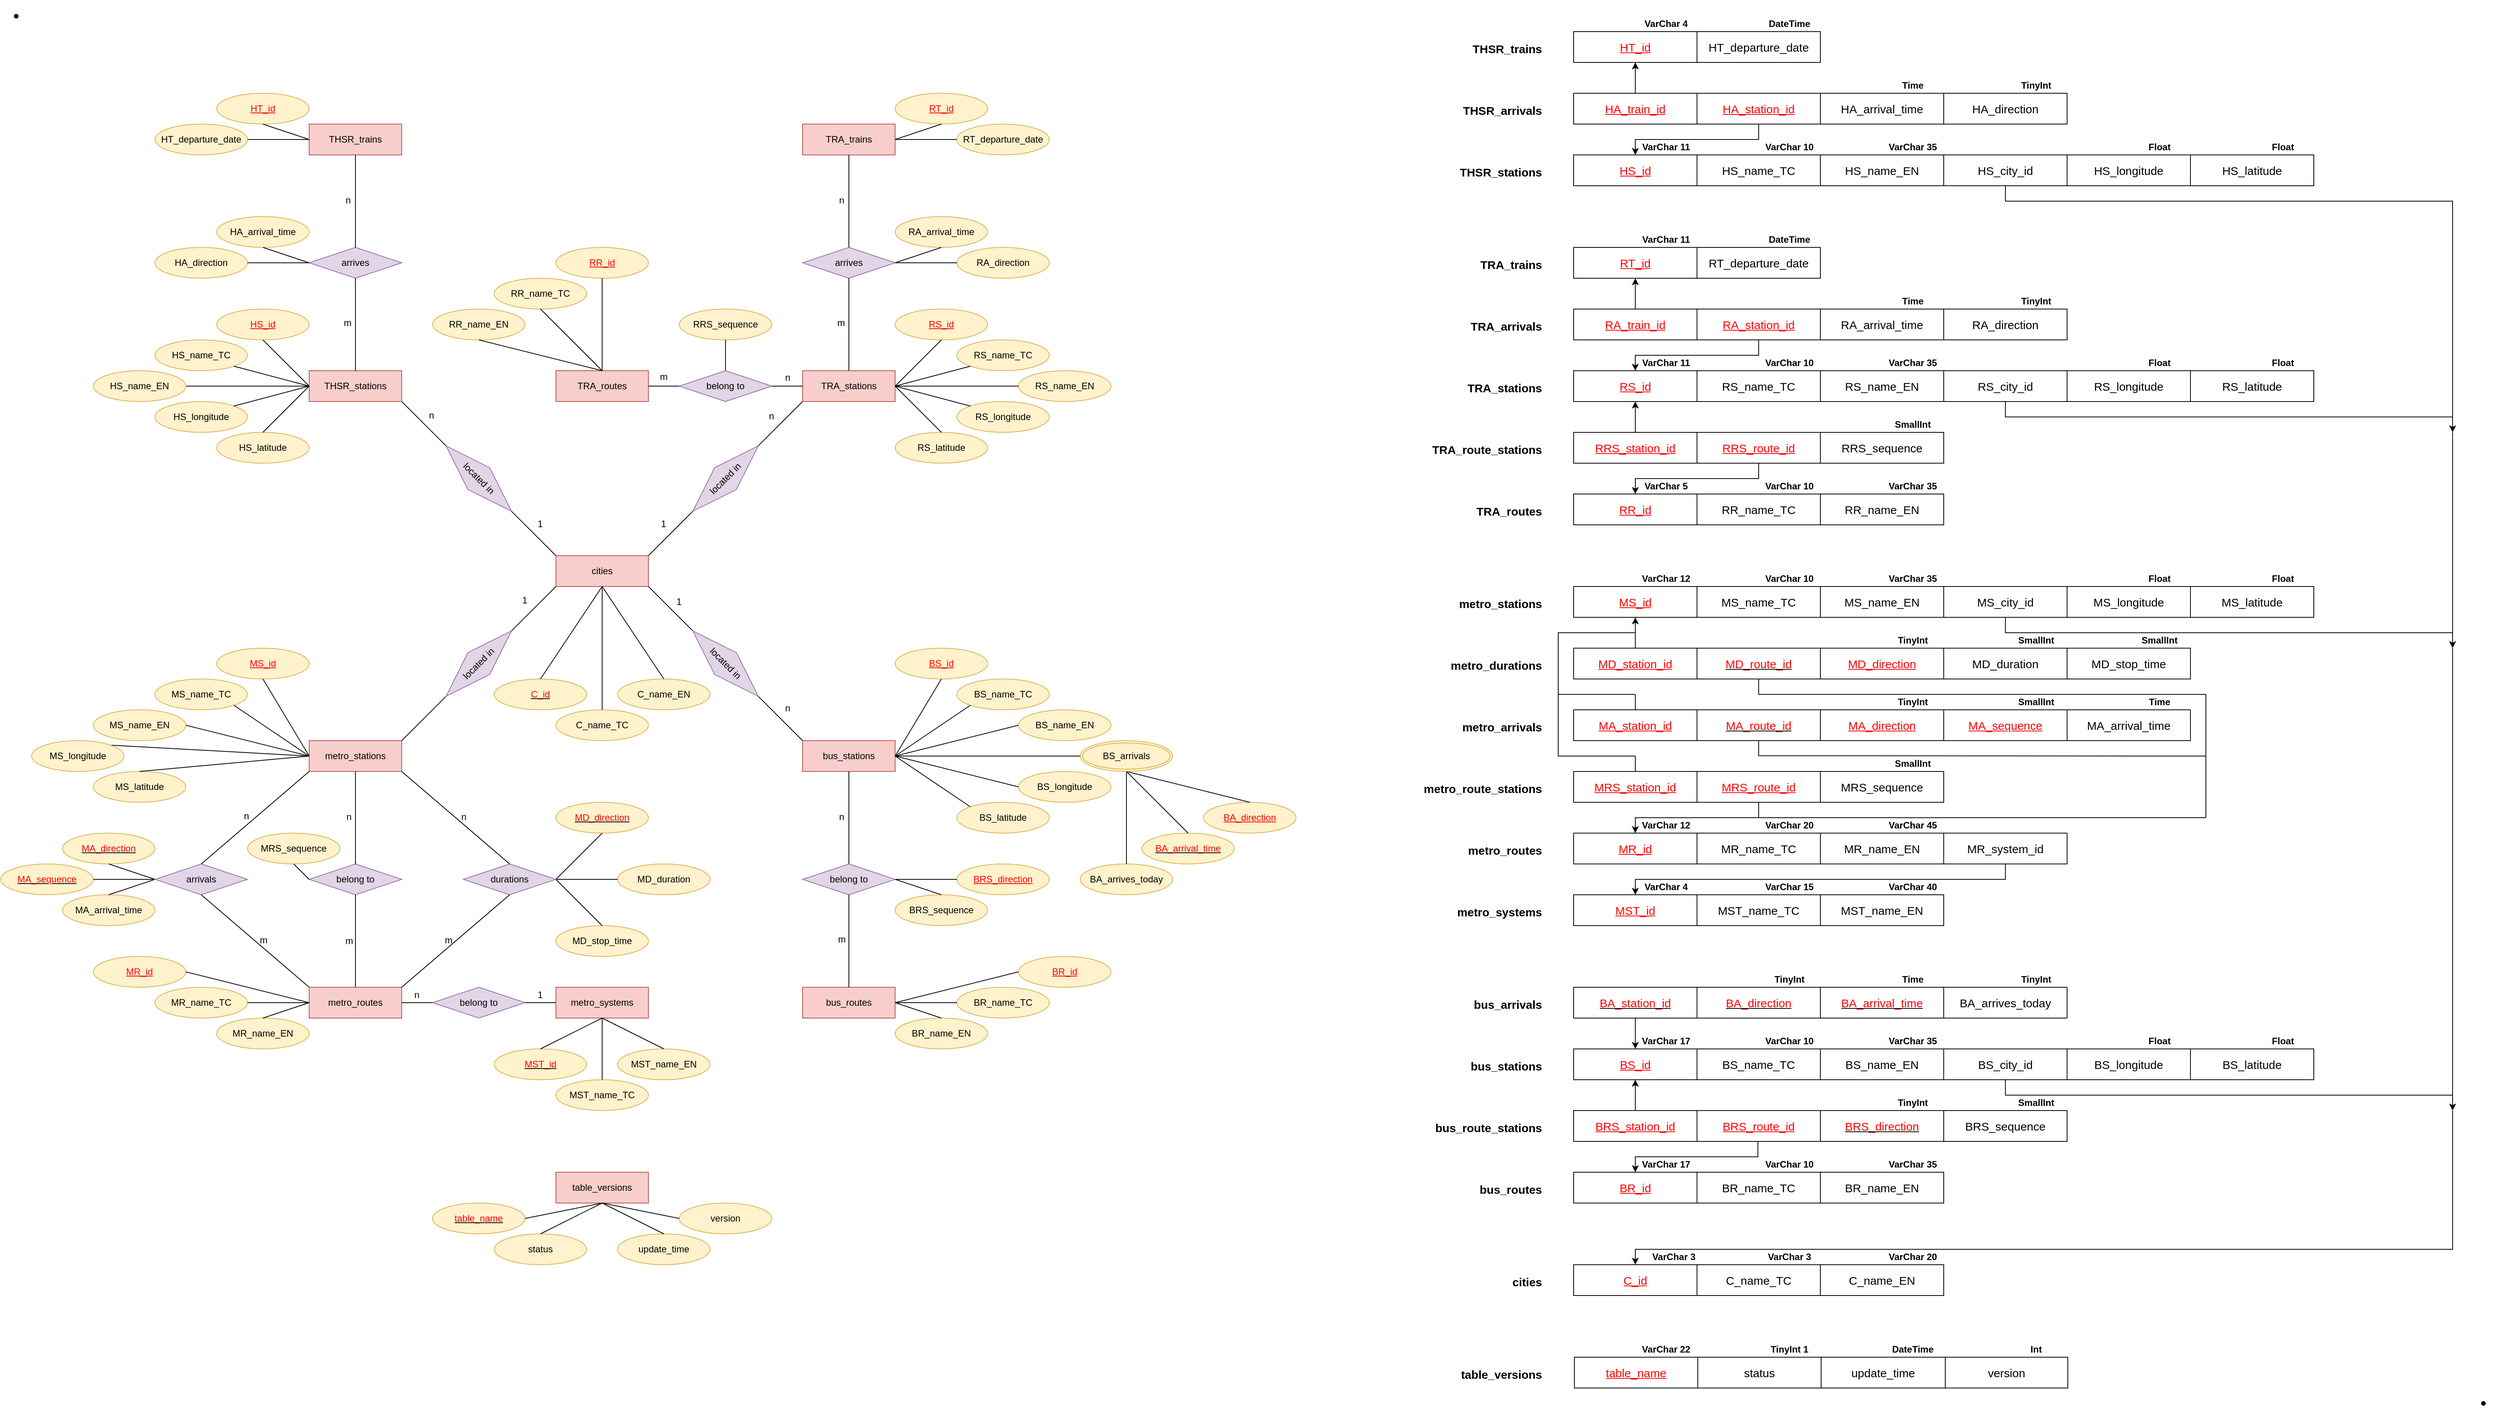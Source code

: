 <mxfile version="20.2.8" type="device"><diagram id="0RAZMN9eFrLMSn5xmvxm" name="第 1 页"><mxGraphModel dx="2875" dy="1933" grid="1" gridSize="10" guides="1" tooltips="1" connect="1" arrows="1" fold="1" page="1" pageScale="1" pageWidth="827" pageHeight="1169" math="0" shadow="0"><root><mxCell id="0"/><mxCell id="1" parent="0"/><mxCell id="oFO5CanlvmcJb5T18-wP-28" value="" style="shape=partialRectangle;whiteSpace=wrap;html=1;bottom=0;right=0;fillColor=none;fontColor=#FF0000;flipV=1;strokeColor=default;" parent="1" vertex="1"><mxGeometry x="1160" y="1120" width="580" height="20" as="geometry"/></mxCell><mxCell id="JQhIf01s5_no5lX6rs5I-228" value="TRA_trains" style="whiteSpace=wrap;html=1;align=center;fillColor=#f8cecc;strokeColor=#b85450;" parent="1" vertex="1"><mxGeometry x="-400" y="-120" width="120" height="40" as="geometry"/></mxCell><mxCell id="JQhIf01s5_no5lX6rs5I-229" value="&lt;font color=&quot;#FF0000&quot;&gt;&lt;u&gt;RT_id&lt;/u&gt;&lt;/font&gt;" style="ellipse;whiteSpace=wrap;html=1;align=center;fillColor=#fff2cc;strokeColor=#d6b656;" parent="1" vertex="1"><mxGeometry x="-280" y="-160" width="120" height="40" as="geometry"/></mxCell><mxCell id="JQhIf01s5_no5lX6rs5I-232" value="" style="endArrow=none;html=1;rounded=0;exitX=0.5;exitY=1;exitDx=0;exitDy=0;entryX=1;entryY=0.5;entryDx=0;entryDy=0;" parent="1" source="JQhIf01s5_no5lX6rs5I-229" target="JQhIf01s5_no5lX6rs5I-228" edge="1"><mxGeometry relative="1" as="geometry"><mxPoint x="-389" y="-230" as="sourcePoint"/><mxPoint x="-440" y="-100" as="targetPoint"/></mxGeometry></mxCell><mxCell id="JQhIf01s5_no5lX6rs5I-233" value="TRA_stations" style="whiteSpace=wrap;html=1;align=center;fillColor=#f8cecc;strokeColor=#b85450;" parent="1" vertex="1"><mxGeometry x="-400" y="200" width="120" height="40" as="geometry"/></mxCell><mxCell id="JQhIf01s5_no5lX6rs5I-236" value="&lt;font color=&quot;#FF0000&quot;&gt;&lt;u&gt;RS_id&lt;/u&gt;&lt;/font&gt;" style="ellipse;whiteSpace=wrap;html=1;align=center;fillColor=#fff2cc;strokeColor=#d6b656;" parent="1" vertex="1"><mxGeometry x="-280" y="120" width="120" height="40" as="geometry"/></mxCell><mxCell id="JQhIf01s5_no5lX6rs5I-237" value="RS_name_TC" style="ellipse;whiteSpace=wrap;html=1;align=center;fillColor=#fff2cc;strokeColor=#d6b656;" parent="1" vertex="1"><mxGeometry x="-200" y="160" width="120" height="40" as="geometry"/></mxCell><mxCell id="JQhIf01s5_no5lX6rs5I-238" value="" style="endArrow=none;html=1;rounded=0;exitX=0.5;exitY=1;exitDx=0;exitDy=0;entryX=1;entryY=0.5;entryDx=0;entryDy=0;" parent="1" source="JQhIf01s5_no5lX6rs5I-236" target="JQhIf01s5_no5lX6rs5I-233" edge="1"><mxGeometry relative="1" as="geometry"><mxPoint x="-150" y="-250" as="sourcePoint"/><mxPoint x="200" y="220" as="targetPoint"/></mxGeometry></mxCell><mxCell id="JQhIf01s5_no5lX6rs5I-239" value="RS_name_EN" style="ellipse;whiteSpace=wrap;html=1;align=center;fillColor=#fff2cc;strokeColor=#d6b656;" parent="1" vertex="1"><mxGeometry x="-120" y="200" width="120" height="40" as="geometry"/></mxCell><mxCell id="JQhIf01s5_no5lX6rs5I-240" value="" style="endArrow=none;html=1;rounded=0;exitX=0;exitY=0.5;exitDx=0;exitDy=0;entryX=1;entryY=0.5;entryDx=0;entryDy=0;" parent="1" source="JQhIf01s5_no5lX6rs5I-239" target="JQhIf01s5_no5lX6rs5I-233" edge="1"><mxGeometry relative="1" as="geometry"><mxPoint x="250" y="70" as="sourcePoint"/><mxPoint x="200" y="220" as="targetPoint"/><Array as="points"/></mxGeometry></mxCell><mxCell id="JQhIf01s5_no5lX6rs5I-241" value="arrives" style="shape=rhombus;perimeter=rhombusPerimeter;whiteSpace=wrap;html=1;align=center;fillColor=#e1d5e7;strokeColor=#9673a6;" parent="1" vertex="1"><mxGeometry x="-400" y="40" width="120" height="40" as="geometry"/></mxCell><mxCell id="JQhIf01s5_no5lX6rs5I-242" value="" style="endArrow=none;html=1;rounded=0;exitX=0.5;exitY=1;exitDx=0;exitDy=0;entryX=0.5;entryY=0;entryDx=0;entryDy=0;" parent="1" source="JQhIf01s5_no5lX6rs5I-241" target="JQhIf01s5_no5lX6rs5I-233" edge="1"><mxGeometry relative="1" as="geometry"><mxPoint x="-270" y="100" as="sourcePoint"/><mxPoint x="-270" y="90" as="targetPoint"/></mxGeometry></mxCell><mxCell id="JQhIf01s5_no5lX6rs5I-243" value="m" style="resizable=0;html=1;align=right;verticalAlign=bottom;" parent="JQhIf01s5_no5lX6rs5I-242" connectable="0" vertex="1"><mxGeometry x="1" relative="1" as="geometry"><mxPoint x="-5" y="-54" as="offset"/></mxGeometry></mxCell><mxCell id="JQhIf01s5_no5lX6rs5I-244" value="" style="endArrow=none;html=1;rounded=0;entryX=0.5;entryY=0;entryDx=0;entryDy=0;exitX=0.5;exitY=1;exitDx=0;exitDy=0;" parent="1" source="JQhIf01s5_no5lX6rs5I-228" target="JQhIf01s5_no5lX6rs5I-241" edge="1"><mxGeometry relative="1" as="geometry"><mxPoint x="-340" y="-30" as="sourcePoint"/><mxPoint x="-290" y="150" as="targetPoint"/></mxGeometry></mxCell><mxCell id="JQhIf01s5_no5lX6rs5I-245" value="&lt;div&gt;n&lt;/div&gt;" style="resizable=0;html=1;align=right;verticalAlign=bottom;" parent="JQhIf01s5_no5lX6rs5I-244" connectable="0" vertex="1"><mxGeometry x="1" relative="1" as="geometry"><mxPoint x="-6" y="-53" as="offset"/></mxGeometry></mxCell><mxCell id="JQhIf01s5_no5lX6rs5I-246" value="RA_arrival_time" style="ellipse;whiteSpace=wrap;html=1;align=center;fillColor=#fff2cc;strokeColor=#d6b656;" parent="1" vertex="1"><mxGeometry x="-280" width="120" height="40" as="geometry"/></mxCell><mxCell id="JQhIf01s5_no5lX6rs5I-247" value="" style="endArrow=none;html=1;rounded=0;exitX=1;exitY=0.5;exitDx=0;exitDy=0;entryX=0.5;entryY=1;entryDx=0;entryDy=0;" parent="1" source="JQhIf01s5_no5lX6rs5I-241" target="JQhIf01s5_no5lX6rs5I-246" edge="1"><mxGeometry relative="1" as="geometry"><mxPoint x="-330" y="130" as="sourcePoint"/><mxPoint x="-310" y="190" as="targetPoint"/></mxGeometry></mxCell><mxCell id="JQhIf01s5_no5lX6rs5I-248" value="table_versions" style="whiteSpace=wrap;html=1;align=center;fillColor=#f8cecc;strokeColor=#b85450;" parent="1" vertex="1"><mxGeometry x="-720" y="1240" width="120" height="40" as="geometry"/></mxCell><mxCell id="JQhIf01s5_no5lX6rs5I-249" value="update_time" style="ellipse;whiteSpace=wrap;html=1;align=center;fillColor=#fff2cc;strokeColor=#d6b656;" parent="1" vertex="1"><mxGeometry x="-640" y="1320" width="120" height="40" as="geometry"/></mxCell><mxCell id="JQhIf01s5_no5lX6rs5I-250" value="version" style="ellipse;whiteSpace=wrap;html=1;align=center;fillColor=#fff2cc;strokeColor=#d6b656;" parent="1" vertex="1"><mxGeometry x="-560" y="1280" width="120" height="40" as="geometry"/></mxCell><mxCell id="JQhIf01s5_no5lX6rs5I-251" value="&lt;u&gt;&lt;font color=&quot;#ff0000&quot;&gt;table_name&lt;/font&gt;&lt;/u&gt;" style="ellipse;whiteSpace=wrap;html=1;align=center;fillColor=#fff2cc;strokeColor=#d6b656;" parent="1" vertex="1"><mxGeometry x="-880" y="1280" width="120" height="40" as="geometry"/></mxCell><mxCell id="JQhIf01s5_no5lX6rs5I-252" value="" style="endArrow=none;html=1;rounded=0;exitX=1;exitY=0.5;exitDx=0;exitDy=0;entryX=0.5;entryY=1;entryDx=0;entryDy=0;exitPerimeter=0;" parent="1" source="JQhIf01s5_no5lX6rs5I-251" target="JQhIf01s5_no5lX6rs5I-248" edge="1"><mxGeometry relative="1" as="geometry"><mxPoint x="-291.5" y="1050" as="sourcePoint"/><mxPoint x="-660" y="1270" as="targetPoint"/></mxGeometry></mxCell><mxCell id="JQhIf01s5_no5lX6rs5I-253" value="" style="endArrow=none;html=1;rounded=0;exitX=0.5;exitY=0;exitDx=0;exitDy=0;entryX=0.5;entryY=1;entryDx=0;entryDy=0;" parent="1" source="JQhIf01s5_no5lX6rs5I-249" target="JQhIf01s5_no5lX6rs5I-248" edge="1"><mxGeometry relative="1" as="geometry"><mxPoint x="-611.5" y="1050" as="sourcePoint"/><mxPoint x="-702.5" y="1220" as="targetPoint"/></mxGeometry></mxCell><mxCell id="JQhIf01s5_no5lX6rs5I-254" value="" style="endArrow=none;html=1;rounded=0;entryX=0.5;entryY=1;entryDx=0;entryDy=0;exitX=0;exitY=0.5;exitDx=0;exitDy=0;" parent="1" source="JQhIf01s5_no5lX6rs5I-250" target="JQhIf01s5_no5lX6rs5I-248" edge="1"><mxGeometry relative="1" as="geometry"><mxPoint x="-530" y="1250" as="sourcePoint"/><mxPoint x="-702.5" y="1220" as="targetPoint"/></mxGeometry></mxCell><mxCell id="JQhIf01s5_no5lX6rs5I-255" value="bus_stations" style="whiteSpace=wrap;html=1;align=center;fillColor=#f8cecc;strokeColor=#b85450;" parent="1" vertex="1"><mxGeometry x="-400" y="680" width="120" height="40" as="geometry"/></mxCell><mxCell id="JQhIf01s5_no5lX6rs5I-257" value="BS_name_TC" style="ellipse;whiteSpace=wrap;html=1;align=center;fillColor=#fff2cc;strokeColor=#d6b656;" parent="1" vertex="1"><mxGeometry x="-200" y="600" width="120" height="40" as="geometry"/></mxCell><mxCell id="JQhIf01s5_no5lX6rs5I-259" value="" style="endArrow=none;html=1;rounded=0;entryX=1;entryY=0.5;entryDx=0;entryDy=0;exitX=0;exitY=1;exitDx=0;exitDy=0;" parent="1" source="JQhIf01s5_no5lX6rs5I-257" target="JQhIf01s5_no5lX6rs5I-255" edge="1"><mxGeometry relative="1" as="geometry"><mxPoint x="1030" y="290" as="sourcePoint"/><mxPoint x="-70.0" y="730" as="targetPoint"/></mxGeometry></mxCell><mxCell id="JQhIf01s5_no5lX6rs5I-260" value="BS_name_EN" style="ellipse;whiteSpace=wrap;html=1;align=center;fillColor=#fff2cc;strokeColor=#d6b656;" parent="1" vertex="1"><mxGeometry x="-120" y="640" width="120" height="40" as="geometry"/></mxCell><mxCell id="JQhIf01s5_no5lX6rs5I-261" value="" style="endArrow=none;html=1;rounded=0;entryX=1;entryY=0.5;entryDx=0;entryDy=0;exitX=0;exitY=0.5;exitDx=0;exitDy=0;" parent="1" source="JQhIf01s5_no5lX6rs5I-260" target="JQhIf01s5_no5lX6rs5I-255" edge="1"><mxGeometry relative="1" as="geometry"><mxPoint x="720" y="360" as="sourcePoint"/><mxPoint x="110.0" y="780" as="targetPoint"/></mxGeometry></mxCell><mxCell id="JQhIf01s5_no5lX6rs5I-264" value="status" style="ellipse;whiteSpace=wrap;html=1;align=center;fillColor=#fff2cc;strokeColor=#d6b656;" parent="1" vertex="1"><mxGeometry x="-800" y="1320" width="120" height="40" as="geometry"/></mxCell><mxCell id="JQhIf01s5_no5lX6rs5I-265" value="" style="endArrow=none;html=1;rounded=0;exitX=0.5;exitY=0;exitDx=0;exitDy=0;entryX=0.5;entryY=1;entryDx=0;entryDy=0;" parent="1" source="JQhIf01s5_no5lX6rs5I-264" target="JQhIf01s5_no5lX6rs5I-248" edge="1"><mxGeometry relative="1" as="geometry"><mxPoint x="-611.5" y="990" as="sourcePoint"/><mxPoint x="-702.5" y="1220" as="targetPoint"/></mxGeometry></mxCell><mxCell id="JQhIf01s5_no5lX6rs5I-266" value="BS_longitude" style="ellipse;whiteSpace=wrap;html=1;align=center;fillColor=#fff2cc;strokeColor=#d6b656;" parent="1" vertex="1"><mxGeometry x="-120" y="720" width="120" height="40" as="geometry"/></mxCell><mxCell id="JQhIf01s5_no5lX6rs5I-267" value="BS_latitude" style="ellipse;whiteSpace=wrap;html=1;align=center;fillColor=#fff2cc;strokeColor=#d6b656;" parent="1" vertex="1"><mxGeometry x="-200" y="760" width="120" height="40" as="geometry"/></mxCell><mxCell id="JQhIf01s5_no5lX6rs5I-268" value="" style="endArrow=none;html=1;rounded=0;exitX=0;exitY=0.5;exitDx=0;exitDy=0;entryX=1;entryY=0.5;entryDx=0;entryDy=0;" parent="1" source="JQhIf01s5_no5lX6rs5I-266" target="JQhIf01s5_no5lX6rs5I-255" edge="1"><mxGeometry relative="1" as="geometry"><mxPoint x="850" y="50" as="sourcePoint"/><mxPoint x="-120.0" y="740" as="targetPoint"/></mxGeometry></mxCell><mxCell id="JQhIf01s5_no5lX6rs5I-269" value="" style="endArrow=none;html=1;rounded=0;entryX=1;entryY=0.5;entryDx=0;entryDy=0;exitX=0;exitY=0;exitDx=0;exitDy=0;" parent="1" source="JQhIf01s5_no5lX6rs5I-267" target="JQhIf01s5_no5lX6rs5I-255" edge="1"><mxGeometry relative="1" as="geometry"><mxPoint x="-60" y="800" as="sourcePoint"/><mxPoint x="-120.0" y="740" as="targetPoint"/></mxGeometry></mxCell><mxCell id="JQhIf01s5_no5lX6rs5I-270" value="bus_routes" style="whiteSpace=wrap;html=1;align=center;fillColor=#f8cecc;strokeColor=#b85450;" parent="1" vertex="1"><mxGeometry x="-400" y="1000" width="120" height="40" as="geometry"/></mxCell><mxCell id="JQhIf01s5_no5lX6rs5I-272" value="BR_name_TC" style="ellipse;whiteSpace=wrap;html=1;align=center;fillColor=#fff2cc;strokeColor=#d6b656;" parent="1" vertex="1"><mxGeometry x="-200" y="1000" width="120" height="40" as="geometry"/></mxCell><mxCell id="JQhIf01s5_no5lX6rs5I-273" value="BR_name_EN" style="ellipse;whiteSpace=wrap;html=1;align=center;fillColor=#fff2cc;strokeColor=#d6b656;" parent="1" vertex="1"><mxGeometry x="-280" y="1040" width="120" height="40" as="geometry"/></mxCell><mxCell id="JQhIf01s5_no5lX6rs5I-274" value="" style="endArrow=none;html=1;rounded=0;exitX=0;exitY=0.5;exitDx=0;exitDy=0;entryX=1;entryY=0.5;entryDx=0;entryDy=0;" parent="1" source="JQhIf01s5_no5lX6rs5I-272" target="JQhIf01s5_no5lX6rs5I-270" edge="1"><mxGeometry relative="1" as="geometry"><mxPoint x="-280" y="1060" as="sourcePoint"/><mxPoint x="-690" y="1050" as="targetPoint"/></mxGeometry></mxCell><mxCell id="JQhIf01s5_no5lX6rs5I-275" value="" style="endArrow=none;html=1;rounded=0;exitX=0.5;exitY=0;exitDx=0;exitDy=0;entryX=1;entryY=0.5;entryDx=0;entryDy=0;" parent="1" source="JQhIf01s5_no5lX6rs5I-273" target="JQhIf01s5_no5lX6rs5I-270" edge="1"><mxGeometry relative="1" as="geometry"><mxPoint x="-390" y="950" as="sourcePoint"/><mxPoint x="-370" y="1050" as="targetPoint"/></mxGeometry></mxCell><mxCell id="JQhIf01s5_no5lX6rs5I-277" value="belong to" style="shape=rhombus;perimeter=rhombusPerimeter;whiteSpace=wrap;html=1;align=center;fillColor=#e1d5e7;strokeColor=#9673a6;" parent="1" vertex="1"><mxGeometry x="-400" y="840" width="120" height="40" as="geometry"/></mxCell><mxCell id="JQhIf01s5_no5lX6rs5I-278" value="" style="endArrow=none;html=1;rounded=0;entryX=0.5;entryY=1;entryDx=0;entryDy=0;exitX=0.5;exitY=0;exitDx=0;exitDy=0;" parent="1" source="JQhIf01s5_no5lX6rs5I-270" target="JQhIf01s5_no5lX6rs5I-277" edge="1"><mxGeometry relative="1" as="geometry"><mxPoint x="-360" y="650" as="sourcePoint"/><mxPoint y="699.5" as="targetPoint"/></mxGeometry></mxCell><mxCell id="JQhIf01s5_no5lX6rs5I-279" value="m" style="resizable=0;html=1;align=right;verticalAlign=bottom;" parent="JQhIf01s5_no5lX6rs5I-278" connectable="0" vertex="1"><mxGeometry x="1" relative="1" as="geometry"><mxPoint x="-4" y="66" as="offset"/></mxGeometry></mxCell><mxCell id="JQhIf01s5_no5lX6rs5I-280" value="" style="endArrow=none;html=1;rounded=0;exitX=0.5;exitY=0;exitDx=0;exitDy=0;entryX=0.5;entryY=1;entryDx=0;entryDy=0;" parent="1" source="JQhIf01s5_no5lX6rs5I-277" target="JQhIf01s5_no5lX6rs5I-255" edge="1"><mxGeometry relative="1" as="geometry"><mxPoint x="-10" y="1030" as="sourcePoint"/><mxPoint x="-360" y="730" as="targetPoint"/></mxGeometry></mxCell><mxCell id="JQhIf01s5_no5lX6rs5I-281" value="&lt;div&gt;n&lt;/div&gt;" style="resizable=0;html=1;align=right;verticalAlign=bottom;" parent="JQhIf01s5_no5lX6rs5I-280" connectable="0" vertex="1"><mxGeometry x="1" relative="1" as="geometry"><mxPoint x="-6" y="67" as="offset"/></mxGeometry></mxCell><mxCell id="JQhIf01s5_no5lX6rs5I-284" value="RS_longitude" style="ellipse;whiteSpace=wrap;html=1;align=center;fillColor=#fff2cc;strokeColor=#d6b656;" parent="1" vertex="1"><mxGeometry x="-200" y="240" width="120" height="40" as="geometry"/></mxCell><mxCell id="JQhIf01s5_no5lX6rs5I-285" value="RS_latitude" style="ellipse;whiteSpace=wrap;html=1;align=center;fillColor=#fff2cc;strokeColor=#d6b656;" parent="1" vertex="1"><mxGeometry x="-280" y="280" width="120" height="40" as="geometry"/></mxCell><mxCell id="JQhIf01s5_no5lX6rs5I-286" value="" style="endArrow=none;html=1;rounded=0;entryX=0;entryY=0;entryDx=0;entryDy=0;exitX=1;exitY=0.5;exitDx=0;exitDy=0;" parent="1" source="JQhIf01s5_no5lX6rs5I-233" target="JQhIf01s5_no5lX6rs5I-284" edge="1"><mxGeometry relative="1" as="geometry"><mxPoint x="200" y="220" as="sourcePoint"/><mxPoint x="-70" y="170" as="targetPoint"/></mxGeometry></mxCell><mxCell id="JQhIf01s5_no5lX6rs5I-287" value="" style="endArrow=none;html=1;rounded=0;exitX=1;exitY=0.5;exitDx=0;exitDy=0;entryX=0.5;entryY=0;entryDx=0;entryDy=0;" parent="1" source="JQhIf01s5_no5lX6rs5I-233" target="JQhIf01s5_no5lX6rs5I-285" edge="1"><mxGeometry relative="1" as="geometry"><mxPoint x="200" y="220" as="sourcePoint"/><mxPoint x="250" y="110" as="targetPoint"/></mxGeometry></mxCell><mxCell id="JQhIf01s5_no5lX6rs5I-290" value="RT_departure_date" style="ellipse;whiteSpace=wrap;html=1;align=center;fillColor=#fff2cc;strokeColor=#d6b656;" parent="1" vertex="1"><mxGeometry x="-200" y="-120" width="120" height="40" as="geometry"/></mxCell><mxCell id="JQhIf01s5_no5lX6rs5I-291" value="" style="endArrow=none;html=1;rounded=0;exitX=1;exitY=0.5;exitDx=0;exitDy=0;entryX=0;entryY=0.5;entryDx=0;entryDy=0;" parent="1" source="JQhIf01s5_no5lX6rs5I-228" target="JQhIf01s5_no5lX6rs5I-290" edge="1"><mxGeometry relative="1" as="geometry"><mxPoint x="-440" y="-100" as="sourcePoint"/><mxPoint x="-349" y="-210" as="targetPoint"/></mxGeometry></mxCell><mxCell id="JQhIf01s5_no5lX6rs5I-294" value="metro_stations" style="whiteSpace=wrap;html=1;align=center;fillColor=#f8cecc;strokeColor=#b85450;" parent="1" vertex="1"><mxGeometry x="-1040" y="680" width="120" height="40" as="geometry"/></mxCell><mxCell id="JQhIf01s5_no5lX6rs5I-295" value="belong to" style="shape=rhombus;perimeter=rhombusPerimeter;whiteSpace=wrap;html=1;align=center;fillColor=#e1d5e7;strokeColor=#9673a6;" parent="1" vertex="1"><mxGeometry x="-1040" y="840" width="120" height="40" as="geometry"/></mxCell><mxCell id="JQhIf01s5_no5lX6rs5I-296" value="" style="endArrow=none;html=1;rounded=0;exitX=0.5;exitY=1;exitDx=0;exitDy=0;entryX=0.5;entryY=0;entryDx=0;entryDy=0;" parent="1" source="JQhIf01s5_no5lX6rs5I-295" target="JQhIf01s5_no5lX6rs5I-302" edge="1"><mxGeometry relative="1" as="geometry"><mxPoint x="-68.75" y="710" as="sourcePoint"/><mxPoint x="-820" y="830" as="targetPoint"/></mxGeometry></mxCell><mxCell id="JQhIf01s5_no5lX6rs5I-297" value="m" style="resizable=0;html=1;align=right;verticalAlign=bottom;" parent="JQhIf01s5_no5lX6rs5I-296" connectable="0" vertex="1"><mxGeometry x="1" relative="1" as="geometry"><mxPoint x="-3" y="-52" as="offset"/></mxGeometry></mxCell><mxCell id="JQhIf01s5_no5lX6rs5I-298" value="" style="endArrow=none;html=1;rounded=0;entryX=0.5;entryY=0;entryDx=0;entryDy=0;exitX=0.5;exitY=1;exitDx=0;exitDy=0;" parent="1" source="JQhIf01s5_no5lX6rs5I-294" target="JQhIf01s5_no5lX6rs5I-295" edge="1"><mxGeometry relative="1" as="geometry"><mxPoint x="-900" y="730" as="sourcePoint"/><mxPoint x="-848.75" y="990" as="targetPoint"/></mxGeometry></mxCell><mxCell id="JQhIf01s5_no5lX6rs5I-299" value="&lt;div&gt;n&lt;/div&gt;" style="resizable=0;html=1;align=right;verticalAlign=bottom;" parent="JQhIf01s5_no5lX6rs5I-298" connectable="0" vertex="1"><mxGeometry x="1" relative="1" as="geometry"><mxPoint x="-5" y="-53" as="offset"/></mxGeometry></mxCell><mxCell id="JQhIf01s5_no5lX6rs5I-302" value="metro_routes" style="whiteSpace=wrap;html=1;align=center;fillColor=#f8cecc;strokeColor=#b85450;" parent="1" vertex="1"><mxGeometry x="-1040" y="1000" width="120" height="40" as="geometry"/></mxCell><mxCell id="JQhIf01s5_no5lX6rs5I-303" value="&lt;font color=&quot;#FF0000&quot;&gt;&lt;u&gt;MR_id&lt;/u&gt;&lt;/font&gt;" style="ellipse;whiteSpace=wrap;html=1;align=center;fillColor=#fff2cc;strokeColor=#d6b656;" parent="1" vertex="1"><mxGeometry x="-1320" y="960" width="120" height="40" as="geometry"/></mxCell><mxCell id="JQhIf01s5_no5lX6rs5I-305" value="MR_name_TC" style="ellipse;whiteSpace=wrap;html=1;align=center;fillColor=#fff2cc;strokeColor=#d6b656;" parent="1" vertex="1"><mxGeometry x="-1240" y="1000" width="120" height="40" as="geometry"/></mxCell><mxCell id="JQhIf01s5_no5lX6rs5I-306" value="MR_name_EN" style="ellipse;whiteSpace=wrap;html=1;align=center;fillColor=#fff2cc;strokeColor=#d6b656;" parent="1" vertex="1"><mxGeometry x="-1160" y="1040" width="120" height="40" as="geometry"/></mxCell><mxCell id="JQhIf01s5_no5lX6rs5I-308" value="" style="endArrow=none;html=1;rounded=0;entryX=0;entryY=0.5;entryDx=0;entryDy=0;exitX=1;exitY=0;exitDx=0;exitDy=0;" parent="1" source="JQhIf01s5_no5lX6rs5I-294" target="JQhIf01s5_no5lX6rs5I-429" edge="1"><mxGeometry relative="1" as="geometry"><mxPoint x="-610" y="495" as="sourcePoint"/><mxPoint x="-840" y="700" as="targetPoint"/></mxGeometry></mxCell><mxCell id="JQhIf01s5_no5lX6rs5I-311" value="" style="endArrow=none;html=1;rounded=0;exitX=0;exitY=0.5;exitDx=0;exitDy=0;entryX=1;entryY=0.5;entryDx=0;entryDy=0;" parent="1" source="JQhIf01s5_no5lX6rs5I-302" target="JQhIf01s5_no5lX6rs5I-303" edge="1"><mxGeometry relative="1" as="geometry"><mxPoint x="-718.75" y="1120" as="sourcePoint"/><mxPoint x="-1018.75" y="1120" as="targetPoint"/></mxGeometry></mxCell><mxCell id="JQhIf01s5_no5lX6rs5I-312" value="" style="endArrow=none;html=1;rounded=0;exitX=0;exitY=0.5;exitDx=0;exitDy=0;entryX=1;entryY=0.5;entryDx=0;entryDy=0;" parent="1" source="JQhIf01s5_no5lX6rs5I-302" target="JQhIf01s5_no5lX6rs5I-305" edge="1"><mxGeometry relative="1" as="geometry"><mxPoint x="-888.75" y="1010" as="sourcePoint"/><mxPoint x="-908.75" y="850" as="targetPoint"/></mxGeometry></mxCell><mxCell id="JQhIf01s5_no5lX6rs5I-313" value="" style="endArrow=none;html=1;rounded=0;exitX=0;exitY=0.5;exitDx=0;exitDy=0;entryX=0.5;entryY=0;entryDx=0;entryDy=0;" parent="1" source="JQhIf01s5_no5lX6rs5I-302" target="JQhIf01s5_no5lX6rs5I-306" edge="1"><mxGeometry relative="1" as="geometry"><mxPoint x="-878.75" y="1020" as="sourcePoint"/><mxPoint x="-780" y="1080" as="targetPoint"/></mxGeometry></mxCell><mxCell id="JQhIf01s5_no5lX6rs5I-314" value="" style="shape=table;startSize=0;container=1;collapsible=0;childLayout=tableLayout;fontSize=15;" parent="1" vertex="1"><mxGeometry x="600" y="200" width="960" height="40" as="geometry"/></mxCell><mxCell id="JQhIf01s5_no5lX6rs5I-315" value="" style="shape=tableRow;horizontal=0;startSize=0;swimlaneHead=0;swimlaneBody=0;top=0;left=0;bottom=0;right=0;collapsible=0;dropTarget=0;fillColor=none;points=[[0,0.5],[1,0.5]];portConstraint=eastwest;fontSize=24;" parent="JQhIf01s5_no5lX6rs5I-314" vertex="1"><mxGeometry width="960" height="40" as="geometry"/></mxCell><mxCell id="JQhIf01s5_no5lX6rs5I-316" value="&lt;font color=&quot;#FF0000&quot;&gt;&lt;u style=&quot;font-size: 15px;&quot;&gt;RS_id&lt;/u&gt;&lt;/font&gt;" style="shape=partialRectangle;html=1;whiteSpace=wrap;connectable=0;overflow=hidden;fillColor=none;top=0;left=0;bottom=0;right=0;pointerEvents=1;fontSize=15;" parent="JQhIf01s5_no5lX6rs5I-315" vertex="1"><mxGeometry width="160" height="40" as="geometry"><mxRectangle width="160" height="40" as="alternateBounds"/></mxGeometry></mxCell><mxCell id="JQhIf01s5_no5lX6rs5I-317" value="RS_name_TC" style="shape=partialRectangle;html=1;whiteSpace=wrap;connectable=0;overflow=hidden;fillColor=none;top=0;left=0;bottom=0;right=0;pointerEvents=1;fontSize=15;" parent="JQhIf01s5_no5lX6rs5I-315" vertex="1"><mxGeometry x="160" width="160" height="40" as="geometry"><mxRectangle width="160" height="40" as="alternateBounds"/></mxGeometry></mxCell><mxCell id="JQhIf01s5_no5lX6rs5I-318" value="RS_name_EN" style="shape=partialRectangle;html=1;whiteSpace=wrap;connectable=0;overflow=hidden;fillColor=none;top=0;left=0;bottom=0;right=0;pointerEvents=1;fontSize=15;" parent="JQhIf01s5_no5lX6rs5I-315" vertex="1"><mxGeometry x="320" width="160" height="40" as="geometry"><mxRectangle width="160" height="40" as="alternateBounds"/></mxGeometry></mxCell><mxCell id="JQhIf01s5_no5lX6rs5I-319" value="RS_city_id" style="shape=partialRectangle;html=1;whiteSpace=wrap;connectable=0;overflow=hidden;fillColor=none;top=0;left=0;bottom=0;right=0;pointerEvents=1;fontSize=15;" parent="JQhIf01s5_no5lX6rs5I-315" vertex="1"><mxGeometry x="480" width="160" height="40" as="geometry"><mxRectangle width="160" height="40" as="alternateBounds"/></mxGeometry></mxCell><mxCell id="JQhIf01s5_no5lX6rs5I-320" value="RS_longitude" style="shape=partialRectangle;html=1;whiteSpace=wrap;connectable=0;overflow=hidden;fillColor=none;top=0;left=0;bottom=0;right=0;pointerEvents=1;fontSize=15;" parent="JQhIf01s5_no5lX6rs5I-315" vertex="1"><mxGeometry x="640" width="160" height="40" as="geometry"><mxRectangle width="160" height="40" as="alternateBounds"/></mxGeometry></mxCell><mxCell id="XlxXhOmIU41FmJEFt57O-14" value="RS_latitude" style="shape=partialRectangle;html=1;whiteSpace=wrap;connectable=0;overflow=hidden;fillColor=none;top=0;left=0;bottom=0;right=0;pointerEvents=1;fontSize=15;" parent="JQhIf01s5_no5lX6rs5I-315" vertex="1"><mxGeometry x="800" width="160" height="40" as="geometry"><mxRectangle width="160" height="40" as="alternateBounds"/></mxGeometry></mxCell><mxCell id="JQhIf01s5_no5lX6rs5I-321" value="&lt;font style=&quot;font-size: 15px;&quot;&gt;TRA_stations&lt;/font&gt;" style="text;strokeColor=none;fillColor=none;html=1;fontSize=24;fontStyle=1;verticalAlign=middle;align=right;" parent="1" vertex="1"><mxGeometry x="420" y="200" width="140" height="40" as="geometry"/></mxCell><mxCell id="JQhIf01s5_no5lX6rs5I-322" value="" style="shape=table;startSize=0;container=1;collapsible=0;childLayout=tableLayout;fontSize=15;" parent="1" vertex="1"><mxGeometry x="600" y="120" width="640" height="40" as="geometry"/></mxCell><mxCell id="JQhIf01s5_no5lX6rs5I-323" value="" style="shape=tableRow;horizontal=0;startSize=0;swimlaneHead=0;swimlaneBody=0;top=0;left=0;bottom=0;right=0;collapsible=0;dropTarget=0;fillColor=none;points=[[0,0.5],[1,0.5]];portConstraint=eastwest;fontSize=24;" parent="JQhIf01s5_no5lX6rs5I-322" vertex="1"><mxGeometry width="640" height="40" as="geometry"/></mxCell><mxCell id="JQhIf01s5_no5lX6rs5I-324" value="&lt;font color=&quot;#FF0000&quot;&gt;&lt;u&gt;RA_train_id&lt;/u&gt;&lt;/font&gt;" style="shape=partialRectangle;html=1;whiteSpace=wrap;connectable=0;overflow=hidden;fillColor=none;top=0;left=0;bottom=0;right=0;pointerEvents=1;fontSize=15;" parent="JQhIf01s5_no5lX6rs5I-323" vertex="1"><mxGeometry width="160" height="40" as="geometry"><mxRectangle width="160" height="40" as="alternateBounds"/></mxGeometry></mxCell><mxCell id="JQhIf01s5_no5lX6rs5I-325" value="&lt;font color=&quot;#FF0000&quot;&gt;&lt;u&gt;RA_station_id&lt;/u&gt;&lt;/font&gt;" style="shape=partialRectangle;html=1;whiteSpace=wrap;connectable=0;overflow=hidden;fillColor=none;top=0;left=0;bottom=0;right=0;pointerEvents=1;fontSize=15;" parent="JQhIf01s5_no5lX6rs5I-323" vertex="1"><mxGeometry x="160" width="160" height="40" as="geometry"><mxRectangle width="160" height="40" as="alternateBounds"/></mxGeometry></mxCell><mxCell id="JQhIf01s5_no5lX6rs5I-326" value="RA_arrival_time" style="shape=partialRectangle;html=1;whiteSpace=wrap;connectable=0;overflow=hidden;fillColor=none;top=0;left=0;bottom=0;right=0;pointerEvents=1;fontSize=15;" parent="JQhIf01s5_no5lX6rs5I-323" vertex="1"><mxGeometry x="320" width="160" height="40" as="geometry"><mxRectangle width="160" height="40" as="alternateBounds"/></mxGeometry></mxCell><mxCell id="PULqzptP-aOAzyT36ztk-1" value="RA_direction" style="shape=partialRectangle;html=1;whiteSpace=wrap;connectable=0;overflow=hidden;fillColor=none;top=0;left=0;bottom=0;right=0;pointerEvents=1;fontSize=15;" parent="JQhIf01s5_no5lX6rs5I-323" vertex="1"><mxGeometry x="480" width="160" height="40" as="geometry"><mxRectangle width="160" height="40" as="alternateBounds"/></mxGeometry></mxCell><mxCell id="JQhIf01s5_no5lX6rs5I-328" value="&lt;font style=&quot;font-size: 15px;&quot;&gt;TRA_arrivals&lt;/font&gt;" style="text;strokeColor=none;fillColor=none;html=1;fontSize=24;fontStyle=1;verticalAlign=middle;align=right;" parent="1" vertex="1"><mxGeometry x="420" y="120" width="140" height="40" as="geometry"/></mxCell><mxCell id="JQhIf01s5_no5lX6rs5I-329" value="" style="edgeStyle=elbowEdgeStyle;elbow=vertical;endArrow=classic;html=1;rounded=0;fontSize=15;" parent="1" edge="1"><mxGeometry width="50" height="50" relative="1" as="geometry"><mxPoint x="840" y="160" as="sourcePoint"/><mxPoint x="680" y="200" as="targetPoint"/><Array as="points"><mxPoint x="810" y="180"/><mxPoint x="720" y="180"/></Array></mxGeometry></mxCell><mxCell id="JQhIf01s5_no5lX6rs5I-330" value="" style="shape=table;startSize=0;container=1;collapsible=0;childLayout=tableLayout;fontSize=15;" parent="1" vertex="1"><mxGeometry x="600" y="480" width="960" height="40" as="geometry"/></mxCell><mxCell id="JQhIf01s5_no5lX6rs5I-331" value="" style="shape=tableRow;horizontal=0;startSize=0;swimlaneHead=0;swimlaneBody=0;top=0;left=0;bottom=0;right=0;collapsible=0;dropTarget=0;fillColor=none;points=[[0,0.5],[1,0.5]];portConstraint=eastwest;fontSize=24;" parent="JQhIf01s5_no5lX6rs5I-330" vertex="1"><mxGeometry width="960" height="40" as="geometry"/></mxCell><mxCell id="JQhIf01s5_no5lX6rs5I-332" value="&lt;font color=&quot;#FF0000&quot;&gt;&lt;u&gt;MS_id&lt;/u&gt;&lt;/font&gt;" style="shape=partialRectangle;html=1;whiteSpace=wrap;connectable=0;overflow=hidden;fillColor=none;top=0;left=0;bottom=0;right=0;pointerEvents=1;fontSize=15;" parent="JQhIf01s5_no5lX6rs5I-331" vertex="1"><mxGeometry width="160" height="40" as="geometry"><mxRectangle width="160" height="40" as="alternateBounds"/></mxGeometry></mxCell><mxCell id="_XJEhEaDsADtdDR67SuV-1" value="MS_name_TC" style="shape=partialRectangle;html=1;whiteSpace=wrap;connectable=0;overflow=hidden;fillColor=none;top=0;left=0;bottom=0;right=0;pointerEvents=1;fontSize=15;" parent="JQhIf01s5_no5lX6rs5I-331" vertex="1"><mxGeometry x="160" width="160" height="40" as="geometry"><mxRectangle width="160" height="40" as="alternateBounds"/></mxGeometry></mxCell><mxCell id="_XJEhEaDsADtdDR67SuV-2" value="MS_name_EN" style="shape=partialRectangle;html=1;whiteSpace=wrap;connectable=0;overflow=hidden;fillColor=none;top=0;left=0;bottom=0;right=0;pointerEvents=1;fontSize=15;" parent="JQhIf01s5_no5lX6rs5I-331" vertex="1"><mxGeometry x="320" width="160" height="40" as="geometry"><mxRectangle width="160" height="40" as="alternateBounds"/></mxGeometry></mxCell><mxCell id="_XJEhEaDsADtdDR67SuV-77" value="MS_city_id" style="shape=partialRectangle;html=1;whiteSpace=wrap;connectable=0;overflow=hidden;fillColor=none;top=0;left=0;bottom=0;right=0;pointerEvents=1;fontSize=15;" parent="JQhIf01s5_no5lX6rs5I-331" vertex="1"><mxGeometry x="480" width="160" height="40" as="geometry"><mxRectangle width="160" height="40" as="alternateBounds"/></mxGeometry></mxCell><mxCell id="_XJEhEaDsADtdDR67SuV-78" value="MS_longitude" style="shape=partialRectangle;html=1;whiteSpace=wrap;connectable=0;overflow=hidden;fillColor=none;top=0;left=0;bottom=0;right=0;pointerEvents=1;fontSize=15;" parent="JQhIf01s5_no5lX6rs5I-331" vertex="1"><mxGeometry x="640" width="160" height="40" as="geometry"><mxRectangle width="160" height="40" as="alternateBounds"/></mxGeometry></mxCell><mxCell id="MVFGgmvyvSAt7gLN84-q-12" value="MS_latitude" style="shape=partialRectangle;html=1;whiteSpace=wrap;connectable=0;overflow=hidden;fillColor=none;top=0;left=0;bottom=0;right=0;pointerEvents=1;fontSize=15;" parent="JQhIf01s5_no5lX6rs5I-331" vertex="1"><mxGeometry x="800" width="160" height="40" as="geometry"><mxRectangle width="160" height="40" as="alternateBounds"/></mxGeometry></mxCell><mxCell id="JQhIf01s5_no5lX6rs5I-334" value="&lt;font style=&quot;font-size: 15px;&quot;&gt;metro_stations&lt;/font&gt;" style="text;strokeColor=none;fillColor=none;html=1;fontSize=24;fontStyle=1;verticalAlign=middle;align=right;" parent="1" vertex="1"><mxGeometry x="420" y="480" width="140" height="40" as="geometry"/></mxCell><mxCell id="JQhIf01s5_no5lX6rs5I-335" value="" style="shape=table;startSize=0;container=1;collapsible=0;childLayout=tableLayout;fontSize=15;" parent="1" vertex="1"><mxGeometry x="600" y="560" width="800" height="40" as="geometry"/></mxCell><mxCell id="JQhIf01s5_no5lX6rs5I-336" value="" style="shape=tableRow;horizontal=0;startSize=0;swimlaneHead=0;swimlaneBody=0;top=0;left=0;bottom=0;right=0;collapsible=0;dropTarget=0;fillColor=none;points=[[0,0.5],[1,0.5]];portConstraint=eastwest;fontSize=24;" parent="JQhIf01s5_no5lX6rs5I-335" vertex="1"><mxGeometry width="800" height="40" as="geometry"/></mxCell><mxCell id="JQhIf01s5_no5lX6rs5I-337" value="&lt;font color=&quot;#FF0000&quot;&gt;&lt;u&gt;MD_station_id&lt;/u&gt;&lt;/font&gt;" style="shape=partialRectangle;html=1;whiteSpace=wrap;connectable=0;overflow=hidden;fillColor=none;top=0;left=0;bottom=0;right=0;pointerEvents=1;fontSize=15;" parent="JQhIf01s5_no5lX6rs5I-336" vertex="1"><mxGeometry width="160" height="40" as="geometry"><mxRectangle width="160" height="40" as="alternateBounds"/></mxGeometry></mxCell><mxCell id="W9S3hi9CLp9w8DKQP6fI-8" value="&lt;u&gt;&lt;font color=&quot;#ff0000&quot;&gt;MD_route_id&lt;/font&gt;&lt;/u&gt;" style="shape=partialRectangle;html=1;whiteSpace=wrap;connectable=0;overflow=hidden;fillColor=none;top=0;left=0;bottom=0;right=0;pointerEvents=1;fontSize=15;" parent="JQhIf01s5_no5lX6rs5I-336" vertex="1"><mxGeometry x="160" width="160" height="40" as="geometry"><mxRectangle width="160" height="40" as="alternateBounds"/></mxGeometry></mxCell><mxCell id="JQhIf01s5_no5lX6rs5I-338" value="&lt;font color=&quot;#FF0000&quot;&gt;&lt;u&gt;MD_direction&lt;/u&gt;&lt;/font&gt;" style="shape=partialRectangle;html=1;whiteSpace=wrap;connectable=0;overflow=hidden;fillColor=none;top=0;left=0;bottom=0;right=0;pointerEvents=1;fontSize=15;" parent="JQhIf01s5_no5lX6rs5I-336" vertex="1"><mxGeometry x="320" width="160" height="40" as="geometry"><mxRectangle width="160" height="40" as="alternateBounds"/></mxGeometry></mxCell><mxCell id="NBHSd-1P0Ylet2bR7m-R-5" value="MD_duration" style="shape=partialRectangle;html=1;whiteSpace=wrap;connectable=0;overflow=hidden;fillColor=none;top=0;left=0;bottom=0;right=0;pointerEvents=1;fontSize=15;" parent="JQhIf01s5_no5lX6rs5I-336" vertex="1"><mxGeometry x="480" width="160" height="40" as="geometry"><mxRectangle width="160" height="40" as="alternateBounds"/></mxGeometry></mxCell><mxCell id="NcIRr9x3jbSvsNHXDr0M-3" value="MD_stop_time" style="shape=partialRectangle;html=1;whiteSpace=wrap;connectable=0;overflow=hidden;fillColor=none;top=0;left=0;bottom=0;right=0;pointerEvents=1;fontSize=15;" parent="JQhIf01s5_no5lX6rs5I-336" vertex="1"><mxGeometry x="640" width="160" height="40" as="geometry"><mxRectangle width="160" height="40" as="alternateBounds"/></mxGeometry></mxCell><mxCell id="JQhIf01s5_no5lX6rs5I-340" value="&lt;div&gt;&lt;font style=&quot;font-size: 15px;&quot;&gt;metro_durations&lt;/font&gt;&lt;/div&gt;" style="text;strokeColor=none;fillColor=none;html=1;fontSize=24;fontStyle=1;verticalAlign=middle;align=right;" parent="1" vertex="1"><mxGeometry x="380" y="560" width="180" height="40" as="geometry"/></mxCell><mxCell id="JQhIf01s5_no5lX6rs5I-341" value="" style="shape=table;startSize=0;container=1;collapsible=0;childLayout=tableLayout;fontSize=15;" parent="1" vertex="1"><mxGeometry x="600" y="640" width="800" height="40" as="geometry"/></mxCell><mxCell id="JQhIf01s5_no5lX6rs5I-342" value="" style="shape=tableRow;horizontal=0;startSize=0;swimlaneHead=0;swimlaneBody=0;top=0;left=0;bottom=0;right=0;collapsible=0;dropTarget=0;fillColor=none;points=[[0,0.5],[1,0.5]];portConstraint=eastwest;fontSize=24;" parent="JQhIf01s5_no5lX6rs5I-341" vertex="1"><mxGeometry width="800" height="40" as="geometry"/></mxCell><mxCell id="JQhIf01s5_no5lX6rs5I-343" value="&lt;font color=&quot;#FF0000&quot;&gt;&lt;u&gt;MA_station_id&lt;/u&gt;&lt;/font&gt;" style="shape=partialRectangle;html=1;whiteSpace=wrap;connectable=0;overflow=hidden;fillColor=none;top=0;left=0;bottom=0;right=0;pointerEvents=1;fontSize=15;" parent="JQhIf01s5_no5lX6rs5I-342" vertex="1"><mxGeometry width="160" height="40" as="geometry"><mxRectangle width="160" height="40" as="alternateBounds"/></mxGeometry></mxCell><mxCell id="LNSto8wKcTVwLw0mqd1U-7" value="&lt;u&gt;&lt;font color=&quot;#ff0000&quot;&gt;MA_route_id&lt;/font&gt;&lt;/u&gt;" style="shape=partialRectangle;html=1;whiteSpace=wrap;connectable=0;overflow=hidden;fillColor=none;top=0;left=0;bottom=0;right=0;pointerEvents=1;fontSize=15;" vertex="1" parent="JQhIf01s5_no5lX6rs5I-342"><mxGeometry x="160" width="160" height="40" as="geometry"><mxRectangle width="160" height="40" as="alternateBounds"/></mxGeometry></mxCell><mxCell id="JQhIf01s5_no5lX6rs5I-344" value="&lt;font color=&quot;#FF0000&quot;&gt;&lt;u&gt;MA_direction&lt;/u&gt;&lt;/font&gt;" style="shape=partialRectangle;html=1;whiteSpace=wrap;connectable=0;overflow=hidden;fillColor=none;top=0;left=0;bottom=0;right=0;pointerEvents=1;fontSize=15;" parent="JQhIf01s5_no5lX6rs5I-342" vertex="1"><mxGeometry x="320" width="160" height="40" as="geometry"><mxRectangle width="160" height="40" as="alternateBounds"/></mxGeometry></mxCell><mxCell id="JQhIf01s5_no5lX6rs5I-457" value="&lt;font color=&quot;#FF0000&quot;&gt;&lt;u&gt;MA_sequence&lt;/u&gt;&lt;/font&gt;" style="shape=partialRectangle;html=1;whiteSpace=wrap;connectable=0;overflow=hidden;fillColor=none;top=0;left=0;bottom=0;right=0;pointerEvents=1;fontSize=15;" parent="JQhIf01s5_no5lX6rs5I-342" vertex="1"><mxGeometry x="480" width="160" height="40" as="geometry"><mxRectangle width="160" height="40" as="alternateBounds"/></mxGeometry></mxCell><mxCell id="JQhIf01s5_no5lX6rs5I-461" value="MA_arrival_time" style="shape=partialRectangle;html=1;whiteSpace=wrap;connectable=0;overflow=hidden;fillColor=none;top=0;left=0;bottom=0;right=0;pointerEvents=1;fontSize=15;" parent="JQhIf01s5_no5lX6rs5I-342" vertex="1"><mxGeometry x="640" width="160" height="40" as="geometry"><mxRectangle width="160" height="40" as="alternateBounds"/></mxGeometry></mxCell><mxCell id="JQhIf01s5_no5lX6rs5I-346" value="&lt;div align=&quot;right&quot;&gt;&lt;font style=&quot;font-size: 15px;&quot;&gt;metro_arrivals&lt;/font&gt;&lt;/div&gt;" style="text;strokeColor=none;fillColor=none;html=1;fontSize=24;fontStyle=1;verticalAlign=middle;align=right;" parent="1" vertex="1"><mxGeometry x="420" y="640" width="140" height="40" as="geometry"/></mxCell><mxCell id="JQhIf01s5_no5lX6rs5I-347" value="" style="shape=table;startSize=0;container=1;collapsible=0;childLayout=tableLayout;fontSize=15;" parent="1" vertex="1"><mxGeometry x="600" y="40" width="320" height="40" as="geometry"/></mxCell><mxCell id="JQhIf01s5_no5lX6rs5I-348" value="" style="shape=tableRow;horizontal=0;startSize=0;swimlaneHead=0;swimlaneBody=0;top=0;left=0;bottom=0;right=0;collapsible=0;dropTarget=0;fillColor=none;points=[[0,0.5],[1,0.5]];portConstraint=eastwest;fontSize=24;" parent="JQhIf01s5_no5lX6rs5I-347" vertex="1"><mxGeometry width="320" height="40" as="geometry"/></mxCell><mxCell id="JQhIf01s5_no5lX6rs5I-349" value="&lt;font color=&quot;#FF0000&quot;&gt;&lt;u style=&quot;font-size: 15px;&quot;&gt;RT_id&lt;/u&gt;&lt;/font&gt;" style="shape=partialRectangle;html=1;whiteSpace=wrap;connectable=0;overflow=hidden;fillColor=none;top=0;left=0;bottom=0;right=0;pointerEvents=1;fontSize=15;" parent="JQhIf01s5_no5lX6rs5I-348" vertex="1"><mxGeometry width="160" height="40" as="geometry"><mxRectangle width="160" height="40" as="alternateBounds"/></mxGeometry></mxCell><mxCell id="JQhIf01s5_no5lX6rs5I-350" value="RT_departure_date" style="shape=partialRectangle;html=1;whiteSpace=wrap;connectable=0;overflow=hidden;fillColor=none;top=0;left=0;bottom=0;right=0;pointerEvents=1;fontSize=15;" parent="JQhIf01s5_no5lX6rs5I-348" vertex="1"><mxGeometry x="160" width="160" height="40" as="geometry"><mxRectangle width="160" height="40" as="alternateBounds"/></mxGeometry></mxCell><mxCell id="JQhIf01s5_no5lX6rs5I-354" value="&lt;font style=&quot;font-size: 15px;&quot;&gt;TRA_trains&lt;/font&gt;" style="text;strokeColor=none;fillColor=none;html=1;fontSize=24;fontStyle=1;verticalAlign=middle;align=right;" parent="1" vertex="1"><mxGeometry x="440" y="40" width="120" height="40" as="geometry"/></mxCell><mxCell id="JQhIf01s5_no5lX6rs5I-355" value="" style="line;strokeWidth=1;direction=south;html=1;fontSize=15;" parent="1" vertex="1"><mxGeometry x="675" y="620" width="10" height="20" as="geometry"/></mxCell><mxCell id="JQhIf01s5_no5lX6rs5I-357" value="" style="endArrow=classic;html=1;rounded=0;fontSize=15;" parent="1" edge="1"><mxGeometry width="50" height="50" relative="1" as="geometry"><mxPoint x="680" y="120" as="sourcePoint"/><mxPoint x="680" y="80" as="targetPoint"/><Array as="points"><mxPoint x="680" y="120"/></Array></mxGeometry></mxCell><mxCell id="JQhIf01s5_no5lX6rs5I-358" value="" style="shape=table;startSize=0;container=1;collapsible=0;childLayout=tableLayout;fontSize=15;" parent="1" vertex="1"><mxGeometry x="600" y="720" width="480" height="40" as="geometry"/></mxCell><mxCell id="JQhIf01s5_no5lX6rs5I-359" value="" style="shape=tableRow;horizontal=0;startSize=0;swimlaneHead=0;swimlaneBody=0;top=0;left=0;bottom=0;right=0;collapsible=0;dropTarget=0;fillColor=none;points=[[0,0.5],[1,0.5]];portConstraint=eastwest;fontSize=24;" parent="JQhIf01s5_no5lX6rs5I-358" vertex="1"><mxGeometry width="480" height="40" as="geometry"/></mxCell><mxCell id="JQhIf01s5_no5lX6rs5I-360" value="&lt;font color=&quot;#FF0000&quot;&gt;&lt;u&gt;MRS_station_id&lt;/u&gt;&lt;/font&gt;" style="shape=partialRectangle;html=1;whiteSpace=wrap;connectable=0;overflow=hidden;fillColor=none;top=0;left=0;bottom=0;right=0;pointerEvents=1;fontSize=15;" parent="JQhIf01s5_no5lX6rs5I-359" vertex="1"><mxGeometry width="160" height="40" as="geometry"><mxRectangle width="160" height="40" as="alternateBounds"/></mxGeometry></mxCell><mxCell id="JQhIf01s5_no5lX6rs5I-361" value="&lt;font color=&quot;#FF0000&quot;&gt;&lt;u&gt;MRS_route_id&lt;/u&gt;&lt;/font&gt;" style="shape=partialRectangle;html=1;whiteSpace=wrap;connectable=0;overflow=hidden;fillColor=none;top=0;left=0;bottom=0;right=0;pointerEvents=1;fontSize=15;" parent="JQhIf01s5_no5lX6rs5I-359" vertex="1"><mxGeometry x="160" width="160" height="40" as="geometry"><mxRectangle width="160" height="40" as="alternateBounds"/></mxGeometry></mxCell><mxCell id="6wlyCllsYenmjLIMyHZ6-30" value="MRS_sequence" style="shape=partialRectangle;html=1;whiteSpace=wrap;connectable=0;overflow=hidden;fillColor=none;top=0;left=0;bottom=0;right=0;pointerEvents=1;fontSize=15;" parent="JQhIf01s5_no5lX6rs5I-359" vertex="1"><mxGeometry x="320" width="160" height="40" as="geometry"><mxRectangle width="160" height="40" as="alternateBounds"/></mxGeometry></mxCell><mxCell id="JQhIf01s5_no5lX6rs5I-362" value="&lt;div align=&quot;right&quot;&gt;&lt;font style=&quot;font-size: 15px;&quot;&gt;metro_route_stations&lt;/font&gt;&lt;/div&gt;" style="text;strokeColor=none;fillColor=none;html=1;fontSize=24;fontStyle=1;verticalAlign=middle;align=right;" parent="1" vertex="1"><mxGeometry x="400" y="720" width="160" height="40" as="geometry"/></mxCell><mxCell id="JQhIf01s5_no5lX6rs5I-363" value="" style="line;strokeWidth=1;direction=south;html=1;fontSize=15;" parent="1" vertex="1"><mxGeometry x="675" y="700" width="10" height="20" as="geometry"/></mxCell><mxCell id="JQhIf01s5_no5lX6rs5I-365" value="" style="shape=table;startSize=0;container=1;collapsible=0;childLayout=tableLayout;fontSize=15;" parent="1" vertex="1"><mxGeometry x="600" y="800" width="640" height="40" as="geometry"/></mxCell><mxCell id="JQhIf01s5_no5lX6rs5I-366" value="" style="shape=tableRow;horizontal=0;startSize=0;swimlaneHead=0;swimlaneBody=0;top=0;left=0;bottom=0;right=0;collapsible=0;dropTarget=0;fillColor=none;points=[[0,0.5],[1,0.5]];portConstraint=eastwest;fontSize=24;" parent="JQhIf01s5_no5lX6rs5I-365" vertex="1"><mxGeometry width="640" height="40" as="geometry"/></mxCell><mxCell id="JQhIf01s5_no5lX6rs5I-367" value="&lt;font color=&quot;#FF0000&quot;&gt;&lt;u&gt;MR_id&lt;/u&gt;&lt;/font&gt;" style="shape=partialRectangle;html=1;whiteSpace=wrap;connectable=0;overflow=hidden;fillColor=none;top=0;left=0;bottom=0;right=0;pointerEvents=1;fontSize=15;" parent="JQhIf01s5_no5lX6rs5I-366" vertex="1"><mxGeometry width="160" height="40" as="geometry"><mxRectangle width="160" height="40" as="alternateBounds"/></mxGeometry></mxCell><mxCell id="JQhIf01s5_no5lX6rs5I-369" value="MR_name_TC" style="shape=partialRectangle;html=1;whiteSpace=wrap;connectable=0;overflow=hidden;fillColor=none;top=0;left=0;bottom=0;right=0;pointerEvents=1;fontSize=15;" parent="JQhIf01s5_no5lX6rs5I-366" vertex="1"><mxGeometry x="160" width="160" height="40" as="geometry"><mxRectangle width="160" height="40" as="alternateBounds"/></mxGeometry></mxCell><mxCell id="NBHSd-1P0Ylet2bR7m-R-6" value="MR_name_EN" style="shape=partialRectangle;html=1;whiteSpace=wrap;connectable=0;overflow=hidden;fillColor=none;top=0;left=0;bottom=0;right=0;pointerEvents=1;fontSize=15;" parent="JQhIf01s5_no5lX6rs5I-366" vertex="1"><mxGeometry x="320" width="160" height="40" as="geometry"><mxRectangle width="160" height="40" as="alternateBounds"/></mxGeometry></mxCell><mxCell id="ATc4DUnDeBCahlFd0Qs--3" value="MR_system_id" style="shape=partialRectangle;html=1;whiteSpace=wrap;connectable=0;overflow=hidden;fillColor=none;top=0;left=0;bottom=0;right=0;pointerEvents=1;fontSize=15;" parent="JQhIf01s5_no5lX6rs5I-366" vertex="1"><mxGeometry x="480" width="160" height="40" as="geometry"><mxRectangle width="160" height="40" as="alternateBounds"/></mxGeometry></mxCell><mxCell id="JQhIf01s5_no5lX6rs5I-370" value="" style="edgeStyle=elbowEdgeStyle;elbow=vertical;endArrow=classic;html=1;rounded=0;fontSize=15;" parent="1" edge="1"><mxGeometry width="50" height="50" relative="1" as="geometry"><mxPoint x="840" y="760" as="sourcePoint"/><mxPoint x="680" y="800" as="targetPoint"/><Array as="points"><mxPoint x="760" y="780"/><mxPoint x="820" y="770"/><mxPoint x="740" y="770"/><mxPoint x="690" y="760"/></Array></mxGeometry></mxCell><mxCell id="JQhIf01s5_no5lX6rs5I-371" value="" style="shape=table;startSize=0;container=1;collapsible=0;childLayout=tableLayout;fontSize=15;" parent="1" vertex="1"><mxGeometry x="600" y="1080" width="960" height="40" as="geometry"/></mxCell><mxCell id="JQhIf01s5_no5lX6rs5I-372" value="" style="shape=tableRow;horizontal=0;startSize=0;swimlaneHead=0;swimlaneBody=0;top=0;left=0;bottom=0;right=0;collapsible=0;dropTarget=0;fillColor=none;points=[[0,0.5],[1,0.5]];portConstraint=eastwest;fontSize=24;" parent="JQhIf01s5_no5lX6rs5I-371" vertex="1"><mxGeometry width="960" height="40" as="geometry"/></mxCell><mxCell id="JQhIf01s5_no5lX6rs5I-373" value="&lt;font color=&quot;#FF0000&quot;&gt;&lt;u style=&quot;font-size: 15px;&quot;&gt;BS_id&lt;/u&gt;&lt;/font&gt;" style="shape=partialRectangle;html=1;whiteSpace=wrap;connectable=0;overflow=hidden;fillColor=none;top=0;left=0;bottom=0;right=0;pointerEvents=1;fontSize=15;" parent="JQhIf01s5_no5lX6rs5I-372" vertex="1"><mxGeometry width="160" height="40" as="geometry"><mxRectangle width="160" height="40" as="alternateBounds"/></mxGeometry></mxCell><mxCell id="rBphaCIMma99dX41jP_i-62" value="BS_name_TC" style="shape=partialRectangle;html=1;whiteSpace=wrap;connectable=0;overflow=hidden;fillColor=none;top=0;left=0;bottom=0;right=0;pointerEvents=1;fontSize=15;" parent="JQhIf01s5_no5lX6rs5I-372" vertex="1"><mxGeometry x="160" width="160" height="40" as="geometry"><mxRectangle width="160" height="40" as="alternateBounds"/></mxGeometry></mxCell><mxCell id="rBphaCIMma99dX41jP_i-61" value="BS_name_EN" style="shape=partialRectangle;html=1;whiteSpace=wrap;connectable=0;overflow=hidden;fillColor=none;top=0;left=0;bottom=0;right=0;pointerEvents=1;fontSize=15;" parent="JQhIf01s5_no5lX6rs5I-372" vertex="1"><mxGeometry x="320" width="160" height="40" as="geometry"><mxRectangle width="160" height="40" as="alternateBounds"/></mxGeometry></mxCell><mxCell id="oFO5CanlvmcJb5T18-wP-27" value="BS_city_id" style="shape=partialRectangle;html=1;whiteSpace=wrap;connectable=0;overflow=hidden;fillColor=none;top=0;left=0;bottom=0;right=0;pointerEvents=1;fontSize=15;" parent="JQhIf01s5_no5lX6rs5I-372" vertex="1"><mxGeometry x="480" width="160" height="40" as="geometry"><mxRectangle width="160" height="40" as="alternateBounds"/></mxGeometry></mxCell><mxCell id="JQhIf01s5_no5lX6rs5I-377" value="BS_longitude" style="shape=partialRectangle;html=1;whiteSpace=wrap;connectable=0;overflow=hidden;fillColor=none;top=0;left=0;bottom=0;right=0;pointerEvents=1;fontSize=15;" parent="JQhIf01s5_no5lX6rs5I-372" vertex="1"><mxGeometry x="640" width="160" height="40" as="geometry"><mxRectangle width="160" height="40" as="alternateBounds"/></mxGeometry></mxCell><mxCell id="JQhIf01s5_no5lX6rs5I-378" value="BS_latitude" style="shape=partialRectangle;html=1;whiteSpace=wrap;connectable=0;overflow=hidden;fillColor=none;top=0;left=0;bottom=0;right=0;pointerEvents=1;fontSize=15;" parent="JQhIf01s5_no5lX6rs5I-372" vertex="1"><mxGeometry x="800" width="160" height="40" as="geometry"><mxRectangle width="160" height="40" as="alternateBounds"/></mxGeometry></mxCell><mxCell id="JQhIf01s5_no5lX6rs5I-379" value="&lt;div align=&quot;right&quot;&gt;&lt;font style=&quot;font-size: 15px;&quot;&gt;metro_routes&lt;/font&gt;&lt;/div&gt;" style="text;strokeColor=none;fillColor=none;html=1;fontSize=24;fontStyle=1;verticalAlign=middle;align=right;" parent="1" vertex="1"><mxGeometry x="420" y="800" width="140" height="40" as="geometry"/></mxCell><mxCell id="JQhIf01s5_no5lX6rs5I-380" value="&lt;font style=&quot;font-size: 15px;&quot;&gt;bus_stations&lt;/font&gt;" style="text;strokeColor=none;fillColor=none;html=1;fontSize=24;fontStyle=1;verticalAlign=middle;align=right;" parent="1" vertex="1"><mxGeometry x="420" y="1080" width="140" height="40" as="geometry"/></mxCell><mxCell id="JQhIf01s5_no5lX6rs5I-381" value="" style="shape=table;startSize=0;container=1;collapsible=0;childLayout=tableLayout;fontSize=15;" parent="1" vertex="1"><mxGeometry x="600" y="1240" width="480" height="40" as="geometry"/></mxCell><mxCell id="JQhIf01s5_no5lX6rs5I-382" value="" style="shape=tableRow;horizontal=0;startSize=0;swimlaneHead=0;swimlaneBody=0;top=0;left=0;bottom=0;right=0;collapsible=0;dropTarget=0;fillColor=none;points=[[0,0.5],[1,0.5]];portConstraint=eastwest;fontSize=24;" parent="JQhIf01s5_no5lX6rs5I-381" vertex="1"><mxGeometry width="480" height="40" as="geometry"/></mxCell><mxCell id="JQhIf01s5_no5lX6rs5I-383" value="&lt;font color=&quot;#FF0000&quot;&gt;&lt;u&gt;BR_id&lt;/u&gt;&lt;/font&gt;" style="shape=partialRectangle;html=1;whiteSpace=wrap;connectable=0;overflow=hidden;fillColor=none;top=0;left=0;bottom=0;right=0;pointerEvents=1;fontSize=15;" parent="JQhIf01s5_no5lX6rs5I-382" vertex="1"><mxGeometry width="160" height="40" as="geometry"><mxRectangle width="160" height="40" as="alternateBounds"/></mxGeometry></mxCell><mxCell id="JQhIf01s5_no5lX6rs5I-385" value="BR_name_TC" style="shape=partialRectangle;html=1;whiteSpace=wrap;connectable=0;overflow=hidden;fillColor=none;top=0;left=0;bottom=0;right=0;pointerEvents=1;fontSize=15;" parent="JQhIf01s5_no5lX6rs5I-382" vertex="1"><mxGeometry x="160" width="160" height="40" as="geometry"><mxRectangle width="160" height="40" as="alternateBounds"/></mxGeometry></mxCell><mxCell id="NBHSd-1P0Ylet2bR7m-R-9" value="BR_name_EN" style="shape=partialRectangle;html=1;whiteSpace=wrap;connectable=0;overflow=hidden;fillColor=none;top=0;left=0;bottom=0;right=0;pointerEvents=1;fontSize=15;" parent="JQhIf01s5_no5lX6rs5I-382" vertex="1"><mxGeometry x="320" width="160" height="40" as="geometry"><mxRectangle width="160" height="40" as="alternateBounds"/></mxGeometry></mxCell><mxCell id="JQhIf01s5_no5lX6rs5I-386" value="" style="shape=table;startSize=0;container=1;collapsible=0;childLayout=tableLayout;fontSize=15;" parent="1" vertex="1"><mxGeometry x="600" y="1160" width="640" height="40" as="geometry"/></mxCell><mxCell id="JQhIf01s5_no5lX6rs5I-387" value="" style="shape=tableRow;horizontal=0;startSize=0;swimlaneHead=0;swimlaneBody=0;top=0;left=0;bottom=0;right=0;collapsible=0;dropTarget=0;fillColor=none;points=[[0,0.5],[1,0.5]];portConstraint=eastwest;fontSize=24;" parent="JQhIf01s5_no5lX6rs5I-386" vertex="1"><mxGeometry width="640" height="40" as="geometry"/></mxCell><mxCell id="JQhIf01s5_no5lX6rs5I-388" value="&lt;u style=&quot;color: rgb(255, 0, 0);&quot;&gt;BRS_station_id&lt;/u&gt;" style="shape=partialRectangle;html=1;whiteSpace=wrap;connectable=0;overflow=hidden;fillColor=none;top=0;left=0;bottom=0;right=0;pointerEvents=1;fontSize=15;" parent="JQhIf01s5_no5lX6rs5I-387" vertex="1"><mxGeometry width="160" height="40" as="geometry"><mxRectangle width="160" height="40" as="alternateBounds"/></mxGeometry></mxCell><mxCell id="rBphaCIMma99dX41jP_i-63" value="&lt;u style=&quot;color: rgb(255, 0, 0);&quot;&gt;BRS_route_id&lt;/u&gt;" style="shape=partialRectangle;html=1;whiteSpace=wrap;connectable=0;overflow=hidden;fillColor=none;top=0;left=0;bottom=0;right=0;pointerEvents=1;fontSize=15;" parent="JQhIf01s5_no5lX6rs5I-387" vertex="1"><mxGeometry x="160" width="160" height="40" as="geometry"><mxRectangle width="160" height="40" as="alternateBounds"/></mxGeometry></mxCell><mxCell id="JQhIf01s5_no5lX6rs5I-389" value="&lt;u&gt;&lt;font color=&quot;#ff0000&quot;&gt;BRS_direction&lt;/font&gt;&lt;/u&gt;" style="shape=partialRectangle;html=1;whiteSpace=wrap;connectable=0;overflow=hidden;fillColor=none;top=0;left=0;bottom=0;right=0;pointerEvents=1;fontSize=15;" parent="JQhIf01s5_no5lX6rs5I-387" vertex="1"><mxGeometry x="320" width="160" height="40" as="geometry"><mxRectangle width="160" height="40" as="alternateBounds"/></mxGeometry></mxCell><mxCell id="rBphaCIMma99dX41jP_i-5" value="BRS_sequence" style="shape=partialRectangle;html=1;whiteSpace=wrap;connectable=0;overflow=hidden;fillColor=none;top=0;left=0;bottom=0;right=0;pointerEvents=1;fontSize=15;" parent="JQhIf01s5_no5lX6rs5I-387" vertex="1"><mxGeometry x="480" width="160" height="40" as="geometry"><mxRectangle width="160" height="40" as="alternateBounds"/></mxGeometry></mxCell><mxCell id="JQhIf01s5_no5lX6rs5I-392" value="&lt;font style=&quot;font-size: 15px;&quot;&gt;bus_routes&lt;/font&gt;" style="text;strokeColor=none;fillColor=none;html=1;fontSize=24;fontStyle=1;verticalAlign=middle;align=right;" parent="1" vertex="1"><mxGeometry x="420" y="1240" width="140" height="40" as="geometry"/></mxCell><mxCell id="JQhIf01s5_no5lX6rs5I-393" value="&lt;font style=&quot;font-size: 15px;&quot;&gt;bus_route_stations&lt;/font&gt;" style="text;strokeColor=none;fillColor=none;html=1;fontSize=24;fontStyle=1;verticalAlign=middle;align=right;" parent="1" vertex="1"><mxGeometry x="400" y="1160" width="160" height="40" as="geometry"/></mxCell><mxCell id="JQhIf01s5_no5lX6rs5I-395" value="" style="edgeStyle=elbowEdgeStyle;elbow=vertical;endArrow=classic;html=1;rounded=0;fontSize=15;" parent="1" edge="1"><mxGeometry width="50" height="50" relative="1" as="geometry"><mxPoint x="839" y="1200" as="sourcePoint"/><mxPoint x="680" y="1240" as="targetPoint"/><Array as="points"><mxPoint x="900" y="1220"/></Array></mxGeometry></mxCell><mxCell id="JQhIf01s5_no5lX6rs5I-396" value="" style="edgeStyle=elbowEdgeStyle;elbow=vertical;endArrow=classic;html=1;rounded=0;fontSize=15;" parent="1" edge="1"><mxGeometry width="50" height="50" relative="1" as="geometry"><mxPoint x="680" y="560" as="sourcePoint"/><mxPoint x="680" y="520" as="targetPoint"/></mxGeometry></mxCell><mxCell id="JQhIf01s5_no5lX6rs5I-398" value="MA_arrival_time" style="ellipse;whiteSpace=wrap;html=1;align=center;fillColor=#fff2cc;strokeColor=#d6b656;" parent="1" vertex="1"><mxGeometry x="-1360" y="880" width="120" height="40" as="geometry"/></mxCell><mxCell id="JQhIf01s5_no5lX6rs5I-400" value="" style="endArrow=none;html=1;rounded=0;entryX=0.5;entryY=0;entryDx=0;entryDy=0;exitX=0;exitY=0.5;exitDx=0;exitDy=0;" parent="1" source="LNSto8wKcTVwLw0mqd1U-1" target="JQhIf01s5_no5lX6rs5I-398" edge="1"><mxGeometry relative="1" as="geometry"><mxPoint x="-1330" y="930" as="sourcePoint"/><mxPoint x="-1993" y="1350" as="targetPoint"/></mxGeometry></mxCell><mxCell id="JQhIf01s5_no5lX6rs5I-401" value="TRA_routes" style="whiteSpace=wrap;html=1;align=center;fillColor=#f8cecc;strokeColor=#b85450;" parent="1" vertex="1"><mxGeometry x="-720" y="200" width="120" height="40" as="geometry"/></mxCell><mxCell id="JQhIf01s5_no5lX6rs5I-402" value="belong to" style="shape=rhombus;perimeter=rhombusPerimeter;whiteSpace=wrap;html=1;align=center;fillColor=#e1d5e7;strokeColor=#9673a6;" parent="1" vertex="1"><mxGeometry x="-560" y="200" width="120" height="40" as="geometry"/></mxCell><mxCell id="JQhIf01s5_no5lX6rs5I-403" value="" style="endArrow=none;html=1;rounded=0;entryX=1;entryY=0.5;entryDx=0;entryDy=0;exitX=0;exitY=0.5;exitDx=0;exitDy=0;" parent="1" source="JQhIf01s5_no5lX6rs5I-402" target="JQhIf01s5_no5lX6rs5I-401" edge="1"><mxGeometry relative="1" as="geometry"><mxPoint x="-540" y="260" as="sourcePoint"/><mxPoint x="-90" y="260" as="targetPoint"/></mxGeometry></mxCell><mxCell id="JQhIf01s5_no5lX6rs5I-404" value="m" style="resizable=0;html=1;align=right;verticalAlign=bottom;direction=south;" parent="JQhIf01s5_no5lX6rs5I-403" connectable="0" vertex="1"><mxGeometry x="1" relative="1" as="geometry"><mxPoint x="25" y="-4" as="offset"/></mxGeometry></mxCell><mxCell id="JQhIf01s5_no5lX6rs5I-405" value="" style="endArrow=none;html=1;rounded=0;exitX=0;exitY=0.5;exitDx=0;exitDy=0;entryX=1;entryY=0.5;entryDx=0;entryDy=0;" parent="1" source="JQhIf01s5_no5lX6rs5I-233" target="JQhIf01s5_no5lX6rs5I-402" edge="1"><mxGeometry relative="1" as="geometry"><mxPoint x="-251" y="250" as="sourcePoint"/><mxPoint x="-251" y="240" as="targetPoint"/></mxGeometry></mxCell><mxCell id="JQhIf01s5_no5lX6rs5I-406" value="&lt;div&gt;n&lt;/div&gt;" style="resizable=0;html=1;align=right;verticalAlign=bottom;" parent="JQhIf01s5_no5lX6rs5I-405" connectable="0" vertex="1"><mxGeometry x="1" relative="1" as="geometry"><mxPoint x="24" y="-3" as="offset"/></mxGeometry></mxCell><mxCell id="JQhIf01s5_no5lX6rs5I-407" value="&lt;font color=&quot;#FF0000&quot;&gt;&lt;u&gt;RR_id&lt;/u&gt;&lt;/font&gt;" style="ellipse;whiteSpace=wrap;html=1;align=center;fillColor=#fff2cc;strokeColor=#d6b656;" parent="1" vertex="1"><mxGeometry x="-720" y="40" width="120" height="40" as="geometry"/></mxCell><mxCell id="JQhIf01s5_no5lX6rs5I-408" value="RR_name_TC" style="ellipse;whiteSpace=wrap;html=1;align=center;fillColor=#fff2cc;strokeColor=#d6b656;" parent="1" vertex="1"><mxGeometry x="-800" y="80" width="120" height="40" as="geometry"/></mxCell><mxCell id="JQhIf01s5_no5lX6rs5I-409" value="RR_name_EN" style="ellipse;whiteSpace=wrap;html=1;align=center;fillColor=#fff2cc;strokeColor=#d6b656;" parent="1" vertex="1"><mxGeometry x="-880" y="120" width="120" height="40" as="geometry"/></mxCell><mxCell id="JQhIf01s5_no5lX6rs5I-410" value="" style="endArrow=none;html=1;rounded=0;exitX=0.5;exitY=1;exitDx=0;exitDy=0;entryX=0.5;entryY=0;entryDx=0;entryDy=0;" parent="1" source="JQhIf01s5_no5lX6rs5I-407" target="JQhIf01s5_no5lX6rs5I-401" edge="1"><mxGeometry relative="1" as="geometry"><mxPoint x="-890" y="130" as="sourcePoint"/><mxPoint x="-520" y="100" as="targetPoint"/></mxGeometry></mxCell><mxCell id="JQhIf01s5_no5lX6rs5I-411" value="" style="endArrow=none;html=1;rounded=0;exitX=0.5;exitY=1;exitDx=0;exitDy=0;entryX=0.5;entryY=0;entryDx=0;entryDy=0;" parent="1" source="JQhIf01s5_no5lX6rs5I-408" target="JQhIf01s5_no5lX6rs5I-401" edge="1"><mxGeometry relative="1" as="geometry"><mxPoint x="-480" y="100" as="sourcePoint"/><mxPoint x="-650" y="160" as="targetPoint"/></mxGeometry></mxCell><mxCell id="JQhIf01s5_no5lX6rs5I-412" value="" style="endArrow=none;html=1;rounded=0;exitX=0.5;exitY=0;exitDx=0;exitDy=0;entryX=0.5;entryY=1;entryDx=0;entryDy=0;" parent="1" source="JQhIf01s5_no5lX6rs5I-401" target="JQhIf01s5_no5lX6rs5I-409" edge="1"><mxGeometry relative="1" as="geometry"><mxPoint x="-520" y="100" as="sourcePoint"/><mxPoint x="-500" y="120" as="targetPoint"/></mxGeometry></mxCell><mxCell id="JQhIf01s5_no5lX6rs5I-413" value="" style="shape=table;startSize=0;container=1;collapsible=0;childLayout=tableLayout;fontSize=15;" parent="1" vertex="1"><mxGeometry x="600" y="280" width="480" height="40" as="geometry"/></mxCell><mxCell id="JQhIf01s5_no5lX6rs5I-414" value="" style="shape=tableRow;horizontal=0;startSize=0;swimlaneHead=0;swimlaneBody=0;top=0;left=0;bottom=0;right=0;collapsible=0;dropTarget=0;fillColor=none;points=[[0,0.5],[1,0.5]];portConstraint=eastwest;fontSize=24;" parent="JQhIf01s5_no5lX6rs5I-413" vertex="1"><mxGeometry width="480" height="40" as="geometry"/></mxCell><mxCell id="JQhIf01s5_no5lX6rs5I-415" value="&lt;font color=&quot;#FF0000&quot;&gt;&lt;u&gt;RRS_station_id&lt;/u&gt;&lt;/font&gt;" style="shape=partialRectangle;html=1;whiteSpace=wrap;connectable=0;overflow=hidden;fillColor=none;top=0;left=0;bottom=0;right=0;pointerEvents=1;fontSize=15;" parent="JQhIf01s5_no5lX6rs5I-414" vertex="1"><mxGeometry width="160" height="40" as="geometry"><mxRectangle width="160" height="40" as="alternateBounds"/></mxGeometry></mxCell><mxCell id="JQhIf01s5_no5lX6rs5I-416" value="&lt;font color=&quot;#FF0000&quot;&gt;&lt;u&gt;RRS_route_id&lt;/u&gt;&lt;/font&gt;" style="shape=partialRectangle;html=1;whiteSpace=wrap;connectable=0;overflow=hidden;fillColor=none;top=0;left=0;bottom=0;right=0;pointerEvents=1;fontSize=15;" parent="JQhIf01s5_no5lX6rs5I-414" vertex="1"><mxGeometry x="160" width="160" height="40" as="geometry"><mxRectangle width="160" height="40" as="alternateBounds"/></mxGeometry></mxCell><mxCell id="PULqzptP-aOAzyT36ztk-3" value="RRS_sequence" style="shape=partialRectangle;html=1;whiteSpace=wrap;connectable=0;overflow=hidden;fillColor=none;top=0;left=0;bottom=0;right=0;pointerEvents=1;fontSize=15;" parent="JQhIf01s5_no5lX6rs5I-414" vertex="1"><mxGeometry x="320" width="160" height="40" as="geometry"><mxRectangle width="160" height="40" as="alternateBounds"/></mxGeometry></mxCell><mxCell id="JQhIf01s5_no5lX6rs5I-417" value="&lt;font style=&quot;font-size: 15px;&quot;&gt;TRA_routes&lt;/font&gt;" style="text;strokeColor=none;fillColor=none;html=1;fontSize=24;fontStyle=1;verticalAlign=middle;align=right;" parent="1" vertex="1"><mxGeometry x="420" y="360" width="140" height="40" as="geometry"/></mxCell><mxCell id="JQhIf01s5_no5lX6rs5I-418" value="" style="shape=table;startSize=0;container=1;collapsible=0;childLayout=tableLayout;fontSize=15;" parent="1" vertex="1"><mxGeometry x="600" y="360" width="480" height="40" as="geometry"/></mxCell><mxCell id="JQhIf01s5_no5lX6rs5I-419" value="" style="shape=tableRow;horizontal=0;startSize=0;swimlaneHead=0;swimlaneBody=0;top=0;left=0;bottom=0;right=0;collapsible=0;dropTarget=0;fillColor=none;points=[[0,0.5],[1,0.5]];portConstraint=eastwest;fontSize=24;" parent="JQhIf01s5_no5lX6rs5I-418" vertex="1"><mxGeometry width="480" height="40" as="geometry"/></mxCell><mxCell id="JQhIf01s5_no5lX6rs5I-420" value="&lt;font color=&quot;#FF0000&quot;&gt;&lt;u&gt;RR_id&lt;/u&gt;&lt;/font&gt;" style="shape=partialRectangle;html=1;whiteSpace=wrap;connectable=0;overflow=hidden;fillColor=none;top=0;left=0;bottom=0;right=0;pointerEvents=1;fontSize=15;" parent="JQhIf01s5_no5lX6rs5I-419" vertex="1"><mxGeometry width="160" height="40" as="geometry"><mxRectangle width="160" height="40" as="alternateBounds"/></mxGeometry></mxCell><mxCell id="JQhIf01s5_no5lX6rs5I-421" value="RR_name_TC" style="shape=partialRectangle;html=1;whiteSpace=wrap;connectable=0;overflow=hidden;fillColor=none;top=0;left=0;bottom=0;right=0;pointerEvents=1;fontSize=15;" parent="JQhIf01s5_no5lX6rs5I-419" vertex="1"><mxGeometry x="160" width="160" height="40" as="geometry"><mxRectangle width="160" height="40" as="alternateBounds"/></mxGeometry></mxCell><mxCell id="JQhIf01s5_no5lX6rs5I-422" value="RR_name_EN" style="shape=partialRectangle;html=1;whiteSpace=wrap;connectable=0;overflow=hidden;fillColor=none;top=0;left=0;bottom=0;right=0;pointerEvents=1;fontSize=15;" parent="JQhIf01s5_no5lX6rs5I-419" vertex="1"><mxGeometry x="320" width="160" height="40" as="geometry"><mxRectangle width="160" height="40" as="alternateBounds"/></mxGeometry></mxCell><mxCell id="JQhIf01s5_no5lX6rs5I-423" value="&lt;font style=&quot;font-size: 15px;&quot;&gt;TRA_route_stations&lt;/font&gt;" style="text;strokeColor=none;fillColor=none;html=1;fontSize=24;fontStyle=1;verticalAlign=middle;align=right;" parent="1" vertex="1"><mxGeometry x="380" y="280" width="180" height="40" as="geometry"/></mxCell><mxCell id="JQhIf01s5_no5lX6rs5I-424" value="" style="edgeStyle=elbowEdgeStyle;elbow=vertical;endArrow=classic;html=1;rounded=0;fontSize=12;" parent="1" edge="1"><mxGeometry width="50" height="50" relative="1" as="geometry"><mxPoint x="840" y="320" as="sourcePoint"/><mxPoint x="680" y="360" as="targetPoint"/><Array as="points"><mxPoint x="980" y="340"/><mxPoint x="980" y="340"/></Array></mxGeometry></mxCell><mxCell id="JQhIf01s5_no5lX6rs5I-425" value="" style="endArrow=classic;html=1;rounded=0;fontSize=15;" parent="1" edge="1"><mxGeometry width="50" height="50" relative="1" as="geometry"><mxPoint x="680" y="280" as="sourcePoint"/><mxPoint x="680" y="240" as="targetPoint"/><Array as="points"><mxPoint x="680" y="280"/></Array></mxGeometry></mxCell><mxCell id="JQhIf01s5_no5lX6rs5I-426" value="" style="endArrow=none;html=1;rounded=0;exitX=0;exitY=1;exitDx=0;exitDy=0;entryX=1;entryY=0.5;entryDx=0;entryDy=0;" parent="1" source="JQhIf01s5_no5lX6rs5I-237" target="JQhIf01s5_no5lX6rs5I-233" edge="1"><mxGeometry relative="1" as="geometry"><mxPoint x="70" y="-210" as="sourcePoint"/><mxPoint x="200" y="220" as="targetPoint"/></mxGeometry></mxCell><mxCell id="JQhIf01s5_no5lX6rs5I-428" value="cities" style="whiteSpace=wrap;html=1;align=center;fillColor=#f8cecc;strokeColor=#b85450;" parent="1" vertex="1"><mxGeometry x="-720" y="440" width="120" height="40" as="geometry"/></mxCell><mxCell id="JQhIf01s5_no5lX6rs5I-429" value="located in" style="shape=rhombus;perimeter=rhombusPerimeter;whiteSpace=wrap;html=1;align=center;rotation=315;fillColor=#e1d5e7;strokeColor=#9673a6;" parent="1" vertex="1"><mxGeometry x="-880" y="560" width="120" height="40" as="geometry"/></mxCell><mxCell id="JQhIf01s5_no5lX6rs5I-431" value="" style="endArrow=none;html=1;rounded=0;entryX=1;entryY=0.5;entryDx=0;entryDy=0;exitX=0;exitY=1;exitDx=0;exitDy=0;" parent="1" source="JQhIf01s5_no5lX6rs5I-428" target="JQhIf01s5_no5lX6rs5I-429" edge="1"><mxGeometry relative="1" as="geometry"><mxPoint x="-660" y="655" as="sourcePoint"/><mxPoint x="-630" y="644.5" as="targetPoint"/></mxGeometry></mxCell><mxCell id="JQhIf01s5_no5lX6rs5I-432" value="1" style="resizable=0;html=1;align=right;verticalAlign=bottom;" parent="JQhIf01s5_no5lX6rs5I-431" connectable="0" vertex="1"><mxGeometry x="1" relative="1" as="geometry"><mxPoint x="21" y="-31" as="offset"/></mxGeometry></mxCell><mxCell id="JQhIf01s5_no5lX6rs5I-433" value="" style="endArrow=none;html=1;rounded=0;entryX=0;entryY=0.5;entryDx=0;entryDy=0;exitX=1;exitY=1;exitDx=0;exitDy=0;" parent="1" source="JQhIf01s5_no5lX6rs5I-428" target="JQhIf01s5_no5lX6rs5I-434" edge="1"><mxGeometry relative="1" as="geometry"><mxPoint x="-620" y="710" as="sourcePoint"/><mxPoint x="-660" y="680" as="targetPoint"/></mxGeometry></mxCell><mxCell id="JQhIf01s5_no5lX6rs5I-434" value="located in" style="shape=rhombus;perimeter=rhombusPerimeter;whiteSpace=wrap;html=1;align=center;rotation=45;fillColor=#e1d5e7;strokeColor=#9673a6;" parent="1" vertex="1"><mxGeometry x="-560" y="560" width="120" height="40" as="geometry"/></mxCell><mxCell id="JQhIf01s5_no5lX6rs5I-436" value="" style="endArrow=none;html=1;rounded=0;entryX=1;entryY=0.5;entryDx=0;entryDy=0;exitX=0;exitY=0;exitDx=0;exitDy=0;" parent="1" source="JQhIf01s5_no5lX6rs5I-255" target="JQhIf01s5_no5lX6rs5I-434" edge="1"><mxGeometry relative="1" as="geometry"><mxPoint x="-400" y="680" as="sourcePoint"/><mxPoint x="-630" y="909.5" as="targetPoint"/></mxGeometry></mxCell><mxCell id="JQhIf01s5_no5lX6rs5I-437" value="n" style="resizable=0;html=1;align=right;verticalAlign=bottom;" parent="JQhIf01s5_no5lX6rs5I-436" connectable="0" vertex="1"><mxGeometry x="1" relative="1" as="geometry"><mxPoint x="42" y="24" as="offset"/></mxGeometry></mxCell><mxCell id="JQhIf01s5_no5lX6rs5I-438" value="C_name_TC" style="ellipse;whiteSpace=wrap;html=1;align=center;fillColor=#fff2cc;strokeColor=#d6b656;" parent="1" vertex="1"><mxGeometry x="-720" y="640" width="120" height="40" as="geometry"/></mxCell><mxCell id="JQhIf01s5_no5lX6rs5I-439" value="&lt;u&gt;&lt;font color=&quot;#ff0000&quot;&gt;C_id&lt;/font&gt;&lt;/u&gt;" style="ellipse;whiteSpace=wrap;html=1;align=center;fillColor=#fff2cc;strokeColor=#d6b656;" parent="1" vertex="1"><mxGeometry x="-800" y="600" width="120" height="40" as="geometry"/></mxCell><mxCell id="JQhIf01s5_no5lX6rs5I-440" value="" style="endArrow=none;html=1;rounded=0;entryX=0.5;entryY=0;entryDx=0;entryDy=0;exitX=0.5;exitY=1;exitDx=0;exitDy=0;" parent="1" source="JQhIf01s5_no5lX6rs5I-428" target="JQhIf01s5_no5lX6rs5I-439" edge="1"><mxGeometry relative="1" as="geometry"><mxPoint x="-650" y="510" as="sourcePoint"/><mxPoint x="-720" y="590" as="targetPoint"/></mxGeometry></mxCell><mxCell id="JQhIf01s5_no5lX6rs5I-441" value="" style="endArrow=none;html=1;rounded=0;entryX=0.5;entryY=0;entryDx=0;entryDy=0;exitX=0.5;exitY=1;exitDx=0;exitDy=0;" parent="1" source="JQhIf01s5_no5lX6rs5I-428" target="JQhIf01s5_no5lX6rs5I-438" edge="1"><mxGeometry relative="1" as="geometry"><mxPoint x="-670" y="690" as="sourcePoint"/><mxPoint x="-760" y="1030.0" as="targetPoint"/></mxGeometry></mxCell><mxCell id="JQhIf01s5_no5lX6rs5I-458" value="&lt;u&gt;&lt;font color=&quot;#ff0000&quot;&gt;MA_sequence&lt;/font&gt;&lt;/u&gt;" style="ellipse;whiteSpace=wrap;html=1;align=center;fillColor=#fff2cc;strokeColor=#d6b656;" parent="1" vertex="1"><mxGeometry x="-1440" y="840" width="120" height="40" as="geometry"/></mxCell><mxCell id="JQhIf01s5_no5lX6rs5I-459" value="" style="endArrow=none;html=1;rounded=0;entryX=1;entryY=0.5;entryDx=0;entryDy=0;exitX=0;exitY=0.5;exitDx=0;exitDy=0;" parent="1" source="LNSto8wKcTVwLw0mqd1U-1" target="JQhIf01s5_no5lX6rs5I-458" edge="1"><mxGeometry relative="1" as="geometry"><mxPoint x="-1330" y="930" as="sourcePoint"/><mxPoint x="-1113" y="1002.93" as="targetPoint"/></mxGeometry></mxCell><mxCell id="JQhIf01s5_no5lX6rs5I-462" value="MS_name_TC" style="ellipse;whiteSpace=wrap;html=1;align=center;fillColor=#fff2cc;strokeColor=#d6b656;" parent="1" vertex="1"><mxGeometry x="-1240" y="600" width="120" height="40" as="geometry"/></mxCell><mxCell id="JQhIf01s5_no5lX6rs5I-463" value="MS_name_EN" style="ellipse;whiteSpace=wrap;html=1;align=center;fillColor=#fff2cc;strokeColor=#d6b656;" parent="1" vertex="1"><mxGeometry x="-1320" y="640" width="120" height="40" as="geometry"/></mxCell><mxCell id="JQhIf01s5_no5lX6rs5I-465" value="" style="endArrow=none;html=1;rounded=0;entryX=0;entryY=0.5;entryDx=0;entryDy=0;exitX=1;exitY=1;exitDx=0;exitDy=0;" parent="1" source="JQhIf01s5_no5lX6rs5I-462" target="JQhIf01s5_no5lX6rs5I-294" edge="1"><mxGeometry relative="1" as="geometry"><mxPoint x="-1190" y="680" as="sourcePoint"/><mxPoint x="-1060" y="730" as="targetPoint"/></mxGeometry></mxCell><mxCell id="JQhIf01s5_no5lX6rs5I-466" value="" style="endArrow=none;html=1;rounded=0;entryX=0;entryY=0.5;entryDx=0;entryDy=0;exitX=1;exitY=0.5;exitDx=0;exitDy=0;" parent="1" source="JQhIf01s5_no5lX6rs5I-463" target="JQhIf01s5_no5lX6rs5I-294" edge="1"><mxGeometry relative="1" as="geometry"><mxPoint x="-1290" y="730" as="sourcePoint"/><mxPoint x="-1030" y="710" as="targetPoint"/></mxGeometry></mxCell><mxCell id="JQhIf01s5_no5lX6rs5I-470" value="" style="shape=table;startSize=0;container=1;collapsible=0;childLayout=tableLayout;fontSize=15;" parent="1" vertex="1"><mxGeometry x="600" y="1360" width="480" height="40" as="geometry"/></mxCell><mxCell id="JQhIf01s5_no5lX6rs5I-471" value="" style="shape=tableRow;horizontal=0;startSize=0;swimlaneHead=0;swimlaneBody=0;top=0;left=0;bottom=0;right=0;collapsible=0;dropTarget=0;fillColor=none;points=[[0,0.5],[1,0.5]];portConstraint=eastwest;fontSize=24;" parent="JQhIf01s5_no5lX6rs5I-470" vertex="1"><mxGeometry width="480" height="40" as="geometry"/></mxCell><mxCell id="JQhIf01s5_no5lX6rs5I-472" value="&lt;font color=&quot;#FF0000&quot;&gt;&lt;u&gt;C_id&lt;/u&gt;&lt;/font&gt;" style="shape=partialRectangle;html=1;whiteSpace=wrap;connectable=0;overflow=hidden;fillColor=none;top=0;left=0;bottom=0;right=0;pointerEvents=1;fontSize=15;" parent="JQhIf01s5_no5lX6rs5I-471" vertex="1"><mxGeometry width="160" height="40" as="geometry"><mxRectangle width="160" height="40" as="alternateBounds"/></mxGeometry></mxCell><mxCell id="JQhIf01s5_no5lX6rs5I-473" value="C_name_TC" style="shape=partialRectangle;html=1;whiteSpace=wrap;connectable=0;overflow=hidden;fillColor=none;top=0;left=0;bottom=0;right=0;pointerEvents=1;fontSize=15;" parent="JQhIf01s5_no5lX6rs5I-471" vertex="1"><mxGeometry x="160" width="160" height="40" as="geometry"><mxRectangle width="160" height="40" as="alternateBounds"/></mxGeometry></mxCell><mxCell id="JQhIf01s5_no5lX6rs5I-474" value="C_name_EN" style="shape=partialRectangle;html=1;whiteSpace=wrap;connectable=0;overflow=hidden;fillColor=none;top=0;left=0;bottom=0;right=0;pointerEvents=1;fontSize=15;" parent="JQhIf01s5_no5lX6rs5I-471" vertex="1"><mxGeometry x="320" width="160" height="40" as="geometry"><mxRectangle width="160" height="40" as="alternateBounds"/></mxGeometry></mxCell><mxCell id="JQhIf01s5_no5lX6rs5I-475" value="&lt;div align=&quot;right&quot;&gt;&lt;font style=&quot;font-size: 15px;&quot;&gt;cities&lt;/font&gt;&lt;/div&gt;" style="text;strokeColor=none;fillColor=none;html=1;fontSize=24;fontStyle=1;verticalAlign=middle;align=right;" parent="1" vertex="1"><mxGeometry x="500" y="1360" width="60" height="40" as="geometry"/></mxCell><mxCell id="JQhIf01s5_no5lX6rs5I-476" value="C_name_EN" style="ellipse;whiteSpace=wrap;html=1;align=center;fillColor=#fff2cc;strokeColor=#d6b656;" parent="1" vertex="1"><mxGeometry x="-640" y="600" width="120" height="40" as="geometry"/></mxCell><mxCell id="JQhIf01s5_no5lX6rs5I-477" value="" style="endArrow=none;html=1;rounded=0;entryX=0.5;entryY=0;entryDx=0;entryDy=0;exitX=0.5;exitY=1;exitDx=0;exitDy=0;" parent="1" source="JQhIf01s5_no5lX6rs5I-428" target="JQhIf01s5_no5lX6rs5I-476" edge="1"><mxGeometry relative="1" as="geometry"><mxPoint x="-660" y="640" as="sourcePoint"/><mxPoint x="-770" y="980" as="targetPoint"/></mxGeometry></mxCell><mxCell id="JQhIf01s5_no5lX6rs5I-478" value="" style="shape=table;startSize=0;container=1;collapsible=0;childLayout=tableLayout;fontSize=15;" parent="1" vertex="1"><mxGeometry x="601" y="1480" width="640" height="40" as="geometry"/></mxCell><mxCell id="JQhIf01s5_no5lX6rs5I-479" value="" style="shape=tableRow;horizontal=0;startSize=0;swimlaneHead=0;swimlaneBody=0;top=0;left=0;bottom=0;right=0;collapsible=0;dropTarget=0;fillColor=none;points=[[0,0.5],[1,0.5]];portConstraint=eastwest;fontSize=24;" parent="JQhIf01s5_no5lX6rs5I-478" vertex="1"><mxGeometry width="640" height="40" as="geometry"/></mxCell><mxCell id="JQhIf01s5_no5lX6rs5I-480" value="&lt;font color=&quot;#FF0000&quot;&gt;&lt;u&gt;table_name&lt;/u&gt;&lt;/font&gt;" style="shape=partialRectangle;html=1;whiteSpace=wrap;connectable=0;overflow=hidden;fillColor=none;top=0;left=0;bottom=0;right=0;pointerEvents=1;fontSize=15;" parent="JQhIf01s5_no5lX6rs5I-479" vertex="1"><mxGeometry width="160" height="40" as="geometry"><mxRectangle width="160" height="40" as="alternateBounds"/></mxGeometry></mxCell><mxCell id="JQhIf01s5_no5lX6rs5I-481" value="status" style="shape=partialRectangle;html=1;whiteSpace=wrap;connectable=0;overflow=hidden;fillColor=none;top=0;left=0;bottom=0;right=0;pointerEvents=1;fontSize=15;" parent="JQhIf01s5_no5lX6rs5I-479" vertex="1"><mxGeometry x="160" width="160" height="40" as="geometry"><mxRectangle width="160" height="40" as="alternateBounds"/></mxGeometry></mxCell><mxCell id="JQhIf01s5_no5lX6rs5I-482" value="update_time" style="shape=partialRectangle;html=1;whiteSpace=wrap;connectable=0;overflow=hidden;fillColor=none;top=0;left=0;bottom=0;right=0;pointerEvents=1;fontSize=15;" parent="JQhIf01s5_no5lX6rs5I-479" vertex="1"><mxGeometry x="320" width="161" height="40" as="geometry"><mxRectangle width="161" height="40" as="alternateBounds"/></mxGeometry></mxCell><mxCell id="JQhIf01s5_no5lX6rs5I-483" value="version" style="shape=partialRectangle;html=1;whiteSpace=wrap;connectable=0;overflow=hidden;fillColor=none;top=0;left=0;bottom=0;right=0;pointerEvents=1;fontSize=15;" parent="JQhIf01s5_no5lX6rs5I-479" vertex="1"><mxGeometry x="481" width="159" height="40" as="geometry"><mxRectangle width="159" height="40" as="alternateBounds"/></mxGeometry></mxCell><mxCell id="JQhIf01s5_no5lX6rs5I-484" value="&lt;div align=&quot;right&quot;&gt;&lt;font style=&quot;font-size: 15px;&quot;&gt;table_versions&lt;/font&gt;&lt;/div&gt;" style="text;strokeColor=none;fillColor=none;html=1;fontSize=24;fontStyle=1;verticalAlign=middle;align=right;" parent="1" vertex="1"><mxGeometry x="420" y="1480" width="140" height="40" as="geometry"/></mxCell><mxCell id="XlxXhOmIU41FmJEFt57O-5" value="1" style="resizable=0;html=1;align=right;verticalAlign=bottom;" parent="1" connectable="0" vertex="1"><mxGeometry x="-541" y="510" as="geometry"><mxPoint x="-16" y="-2" as="offset"/></mxGeometry></mxCell><mxCell id="XlxXhOmIU41FmJEFt57O-9" value="located in" style="shape=rhombus;perimeter=rhombusPerimeter;whiteSpace=wrap;html=1;align=center;rotation=45;fillColor=#e1d5e7;strokeColor=#9673a6;" parent="1" vertex="1"><mxGeometry x="-880" y="320" width="120" height="40" as="geometry"/></mxCell><mxCell id="XlxXhOmIU41FmJEFt57O-10" value="" style="endArrow=none;html=1;rounded=0;entryX=0;entryY=0.5;entryDx=0;entryDy=0;exitX=1;exitY=1;exitDx=0;exitDy=0;" parent="1" source="TDaGA2m6F7ZNZRwdWHyx-4" target="XlxXhOmIU41FmJEFt57O-9" edge="1"><mxGeometry relative="1" as="geometry"><mxPoint x="-580" y="280" as="sourcePoint"/><mxPoint x="-410" y="430" as="targetPoint"/></mxGeometry></mxCell><mxCell id="XlxXhOmIU41FmJEFt57O-11" value="n" style="resizable=0;html=1;align=right;verticalAlign=bottom;" parent="XlxXhOmIU41FmJEFt57O-10" connectable="0" vertex="1"><mxGeometry x="1" relative="1" as="geometry"><mxPoint x="-15" y="-31" as="offset"/></mxGeometry></mxCell><mxCell id="XlxXhOmIU41FmJEFt57O-12" value="" style="endArrow=none;html=1;rounded=0;exitX=0;exitY=0;exitDx=0;exitDy=0;entryX=1;entryY=0.5;entryDx=0;entryDy=0;" parent="1" source="JQhIf01s5_no5lX6rs5I-428" target="XlxXhOmIU41FmJEFt57O-9" edge="1"><mxGeometry relative="1" as="geometry"><mxPoint x="-680" y="600" as="sourcePoint"/><mxPoint x="-520" y="600" as="targetPoint"/></mxGeometry></mxCell><mxCell id="XlxXhOmIU41FmJEFt57O-13" value="1" style="resizable=0;html=1;align=right;verticalAlign=bottom;" parent="XlxXhOmIU41FmJEFt57O-12" connectable="0" vertex="1"><mxGeometry x="1" relative="1" as="geometry"><mxPoint x="41" y="25" as="offset"/></mxGeometry></mxCell><mxCell id="_XJEhEaDsADtdDR67SuV-6" value="" style="shape=waypoint;sketch=0;fillStyle=solid;size=6;pointerEvents=1;points=[];fillColor=none;resizable=0;rotatable=0;perimeter=centerPerimeter;snapToPoint=1;fontColor=#FF0000;" parent="1" vertex="1"><mxGeometry x="1760" y="1520" width="40" height="40" as="geometry"/></mxCell><mxCell id="_XJEhEaDsADtdDR67SuV-8" value="" style="shape=waypoint;sketch=0;fillStyle=solid;size=6;pointerEvents=1;points=[];fillColor=none;resizable=0;rotatable=0;perimeter=centerPerimeter;snapToPoint=1;fontColor=#FF0000;" parent="1" vertex="1"><mxGeometry x="-1440" y="-280" width="40" height="40" as="geometry"/></mxCell><mxCell id="_XJEhEaDsADtdDR67SuV-10" value="&lt;b&gt;VarChar 11&lt;/b&gt;" style="text;html=1;strokeColor=none;fillColor=none;align=center;verticalAlign=middle;whiteSpace=wrap;rounded=0;fontColor=#000000;" parent="1" vertex="1"><mxGeometry x="680" y="20" width="80" height="20" as="geometry"/></mxCell><mxCell id="_XJEhEaDsADtdDR67SuV-23" value="&lt;b&gt;Time&lt;/b&gt;" style="text;html=1;strokeColor=none;fillColor=none;align=center;verticalAlign=middle;whiteSpace=wrap;rounded=0;fontColor=#000000;" parent="1" vertex="1"><mxGeometry x="1000" y="100" width="80" height="20" as="geometry"/></mxCell><mxCell id="_XJEhEaDsADtdDR67SuV-27" value="&lt;b&gt;DateTime&lt;/b&gt;" style="text;html=1;strokeColor=none;fillColor=none;align=center;verticalAlign=middle;whiteSpace=wrap;rounded=0;fontColor=#000000;" parent="1" vertex="1"><mxGeometry x="840" y="20" width="80" height="20" as="geometry"/></mxCell><mxCell id="_XJEhEaDsADtdDR67SuV-32" value="&lt;b&gt;VarChar 11&lt;br&gt;&lt;/b&gt;" style="text;html=1;strokeColor=none;fillColor=none;align=center;verticalAlign=middle;whiteSpace=wrap;rounded=0;fontColor=#000000;" parent="1" vertex="1"><mxGeometry x="680" y="180" width="80" height="20" as="geometry"/></mxCell><mxCell id="_XJEhEaDsADtdDR67SuV-34" value="&lt;b&gt;VarChar 5&lt;br&gt;&lt;/b&gt;" style="text;html=1;strokeColor=none;fillColor=none;align=center;verticalAlign=middle;whiteSpace=wrap;rounded=0;fontColor=#000000;" parent="1" vertex="1"><mxGeometry x="680" y="340" width="80" height="20" as="geometry"/></mxCell><mxCell id="_XJEhEaDsADtdDR67SuV-35" value="&lt;b&gt;VarChar 35&lt;/b&gt;" style="text;html=1;strokeColor=none;fillColor=none;align=center;verticalAlign=middle;whiteSpace=wrap;rounded=0;fontColor=#000000;" parent="1" vertex="1"><mxGeometry x="1000" y="180" width="80" height="20" as="geometry"/></mxCell><mxCell id="_XJEhEaDsADtdDR67SuV-38" value="&lt;b&gt;VarChar 35&lt;br&gt;&lt;/b&gt;" style="text;html=1;strokeColor=none;fillColor=none;align=center;verticalAlign=middle;whiteSpace=wrap;rounded=0;fontColor=#000000;" parent="1" vertex="1"><mxGeometry x="1000" y="340" width="80" height="20" as="geometry"/></mxCell><mxCell id="_XJEhEaDsADtdDR67SuV-39" value="&lt;b&gt;VarChar 10&lt;br&gt;&lt;/b&gt;" style="text;html=1;strokeColor=none;fillColor=none;align=center;verticalAlign=middle;whiteSpace=wrap;rounded=0;fontColor=#000000;" parent="1" vertex="1"><mxGeometry x="840" y="340" width="80" height="20" as="geometry"/></mxCell><mxCell id="_XJEhEaDsADtdDR67SuV-42" value="&lt;b&gt;VarChar 12&lt;br&gt;&lt;/b&gt;" style="text;html=1;strokeColor=none;fillColor=none;align=center;verticalAlign=middle;whiteSpace=wrap;rounded=0;fontColor=#000000;" parent="1" vertex="1"><mxGeometry x="680" y="460" width="80" height="20" as="geometry"/></mxCell><mxCell id="_XJEhEaDsADtdDR67SuV-44" value="&lt;b&gt;VarChar 10&lt;br&gt;&lt;/b&gt;" style="text;html=1;strokeColor=none;fillColor=none;align=center;verticalAlign=middle;whiteSpace=wrap;rounded=0;fontColor=#000000;" parent="1" vertex="1"><mxGeometry x="840" y="460" width="80" height="20" as="geometry"/></mxCell><mxCell id="_XJEhEaDsADtdDR67SuV-46" value="&lt;b&gt;SmallInt&lt;/b&gt;" style="text;html=1;strokeColor=none;fillColor=none;align=center;verticalAlign=middle;whiteSpace=wrap;rounded=0;fontColor=#000000;" parent="1" vertex="1"><mxGeometry x="1160" y="540" width="80" height="20" as="geometry"/></mxCell><mxCell id="_XJEhEaDsADtdDR67SuV-49" value="&lt;b&gt;SmallInt&lt;/b&gt;" style="text;html=1;strokeColor=none;fillColor=none;align=center;verticalAlign=middle;whiteSpace=wrap;rounded=0;fontColor=#000000;" parent="1" vertex="1"><mxGeometry x="1160" y="620" width="80" height="20" as="geometry"/></mxCell><mxCell id="_XJEhEaDsADtdDR67SuV-52" value="&lt;b&gt;VarChar 45&lt;/b&gt;" style="text;html=1;strokeColor=none;fillColor=none;align=center;verticalAlign=middle;whiteSpace=wrap;rounded=0;fontColor=#000000;" parent="1" vertex="1"><mxGeometry x="1000" y="780" width="80" height="20" as="geometry"/></mxCell><mxCell id="_XJEhEaDsADtdDR67SuV-55" value="&lt;b&gt;VarChar 20&lt;br&gt;&lt;/b&gt;" style="text;html=1;strokeColor=none;fillColor=none;align=center;verticalAlign=middle;whiteSpace=wrap;rounded=0;fontColor=#000000;" parent="1" vertex="1"><mxGeometry x="840" y="780" width="80" height="20" as="geometry"/></mxCell><mxCell id="_XJEhEaDsADtdDR67SuV-56" value="&lt;b&gt;VarChar 35&lt;br&gt;&lt;/b&gt;" style="text;html=1;strokeColor=none;fillColor=none;align=center;verticalAlign=middle;whiteSpace=wrap;rounded=0;fontColor=#000000;" parent="1" vertex="1"><mxGeometry x="1000" y="460" width="80" height="20" as="geometry"/></mxCell><mxCell id="_XJEhEaDsADtdDR67SuV-57" value="&lt;b&gt;Time&lt;/b&gt;" style="text;html=1;strokeColor=none;fillColor=none;align=center;verticalAlign=middle;whiteSpace=wrap;rounded=0;fontColor=#000000;" parent="1" vertex="1"><mxGeometry x="1320" y="620" width="80" height="20" as="geometry"/></mxCell><mxCell id="_XJEhEaDsADtdDR67SuV-66" value="&lt;b&gt;VarChar 35&lt;/b&gt;" style="text;html=1;strokeColor=none;fillColor=none;align=center;verticalAlign=middle;whiteSpace=wrap;rounded=0;fontColor=#000000;" parent="1" vertex="1"><mxGeometry x="1000" y="1220" width="80" height="20" as="geometry"/></mxCell><mxCell id="_XJEhEaDsADtdDR67SuV-67" value="&lt;b&gt;VarChar 10&lt;/b&gt;" style="text;html=1;strokeColor=none;fillColor=none;align=center;verticalAlign=middle;whiteSpace=wrap;rounded=0;fontColor=#000000;" parent="1" vertex="1"><mxGeometry x="840" y="1220" width="80" height="20" as="geometry"/></mxCell><mxCell id="_XJEhEaDsADtdDR67SuV-70" value="&lt;b&gt;VarChar 3&lt;br&gt;&lt;/b&gt;" style="text;html=1;strokeColor=none;fillColor=none;align=center;verticalAlign=middle;whiteSpace=wrap;rounded=0;fontColor=#000000;" parent="1" vertex="1"><mxGeometry x="690" y="1340" width="80" height="20" as="geometry"/></mxCell><mxCell id="_XJEhEaDsADtdDR67SuV-71" value="&lt;b&gt;VarChar 20&lt;br&gt;&lt;/b&gt;" style="text;html=1;strokeColor=none;fillColor=none;align=center;verticalAlign=middle;whiteSpace=wrap;rounded=0;fontColor=#000000;" parent="1" vertex="1"><mxGeometry x="1000" y="1340" width="80" height="20" as="geometry"/></mxCell><mxCell id="_XJEhEaDsADtdDR67SuV-72" value="&lt;div&gt;&lt;b&gt;VarChar 3&lt;br&gt;&lt;/b&gt;&lt;/div&gt;" style="text;html=1;strokeColor=none;fillColor=none;align=center;verticalAlign=middle;whiteSpace=wrap;rounded=0;fontColor=#000000;" parent="1" vertex="1"><mxGeometry x="840" y="1340" width="80" height="20" as="geometry"/></mxCell><mxCell id="_XJEhEaDsADtdDR67SuV-73" value="&lt;b&gt;Float&lt;/b&gt;" style="text;html=1;strokeColor=none;fillColor=none;align=center;verticalAlign=middle;whiteSpace=wrap;rounded=0;fontColor=#000000;" parent="1" vertex="1"><mxGeometry x="1480" y="180" width="80" height="20" as="geometry"/></mxCell><mxCell id="_XJEhEaDsADtdDR67SuV-74" value="&lt;b&gt;Float&lt;/b&gt;" style="text;html=1;strokeColor=none;fillColor=none;align=center;verticalAlign=middle;whiteSpace=wrap;rounded=0;fontColor=#000000;" parent="1" vertex="1"><mxGeometry x="1320" y="180" width="80" height="20" as="geometry"/></mxCell><mxCell id="_XJEhEaDsADtdDR67SuV-75" value="&lt;b&gt;Float&lt;/b&gt;" style="text;html=1;strokeColor=none;fillColor=none;align=center;verticalAlign=middle;whiteSpace=wrap;rounded=0;fontColor=#000000;" parent="1" vertex="1"><mxGeometry x="1480" y="1060" width="80" height="20" as="geometry"/></mxCell><mxCell id="_XJEhEaDsADtdDR67SuV-76" value="&lt;b&gt;Float&lt;/b&gt;" style="text;html=1;strokeColor=none;fillColor=none;align=center;verticalAlign=middle;whiteSpace=wrap;rounded=0;fontColor=#000000;" parent="1" vertex="1"><mxGeometry x="1320" y="1060" width="80" height="20" as="geometry"/></mxCell><mxCell id="_XJEhEaDsADtdDR67SuV-80" value="MS_latitude" style="ellipse;whiteSpace=wrap;html=1;align=center;fillColor=#fff2cc;strokeColor=#d6b656;" parent="1" vertex="1"><mxGeometry x="-1320" y="720" width="120" height="40" as="geometry"/></mxCell><mxCell id="_XJEhEaDsADtdDR67SuV-81" value="" style="endArrow=none;html=1;rounded=0;entryX=0;entryY=0.5;entryDx=0;entryDy=0;startArrow=none;exitX=1;exitY=0;exitDx=0;exitDy=0;" parent="1" source="_XJEhEaDsADtdDR67SuV-79" target="JQhIf01s5_no5lX6rs5I-294" edge="1"><mxGeometry relative="1" as="geometry"><mxPoint x="-1110" y="760" as="sourcePoint"/><mxPoint x="-1030" y="740" as="targetPoint"/></mxGeometry></mxCell><mxCell id="_XJEhEaDsADtdDR67SuV-82" value="" style="endArrow=none;html=1;rounded=0;entryX=0;entryY=0.5;entryDx=0;entryDy=0;exitX=0.5;exitY=0;exitDx=0;exitDy=0;" parent="1" source="_XJEhEaDsADtdDR67SuV-80" target="JQhIf01s5_no5lX6rs5I-294" edge="1"><mxGeometry relative="1" as="geometry"><mxPoint x="-1140" y="820" as="sourcePoint"/><mxPoint x="-1020" y="730" as="targetPoint"/></mxGeometry></mxCell><mxCell id="_XJEhEaDsADtdDR67SuV-83" value="&lt;b&gt;Float&lt;/b&gt;" style="text;html=1;strokeColor=none;fillColor=none;align=center;verticalAlign=middle;whiteSpace=wrap;rounded=0;fontColor=#000000;" parent="1" vertex="1"><mxGeometry x="1480" y="460" width="80" height="20" as="geometry"/></mxCell><mxCell id="_XJEhEaDsADtdDR67SuV-84" value="&lt;b&gt;Float&lt;/b&gt;" style="text;html=1;strokeColor=none;fillColor=none;align=center;verticalAlign=middle;whiteSpace=wrap;rounded=0;fontColor=#000000;" parent="1" vertex="1"><mxGeometry x="1320" y="460" width="80" height="20" as="geometry"/></mxCell><mxCell id="_XJEhEaDsADtdDR67SuV-85" value="&lt;b&gt;VarChar 22&lt;br&gt;&lt;/b&gt;" style="text;html=1;strokeColor=none;fillColor=none;align=center;verticalAlign=middle;whiteSpace=wrap;rounded=0;fontColor=#000000;" parent="1" vertex="1"><mxGeometry x="680" y="1460" width="80" height="20" as="geometry"/></mxCell><mxCell id="_XJEhEaDsADtdDR67SuV-86" value="&lt;b&gt;TinyInt 1&lt;br&gt;&lt;/b&gt;" style="text;html=1;strokeColor=none;fillColor=none;align=center;verticalAlign=middle;whiteSpace=wrap;rounded=0;fontColor=#000000;" parent="1" vertex="1"><mxGeometry x="840" y="1460" width="80" height="20" as="geometry"/></mxCell><mxCell id="_XJEhEaDsADtdDR67SuV-87" value="&lt;b&gt;DateTime&lt;/b&gt;" style="text;html=1;strokeColor=none;fillColor=none;align=center;verticalAlign=middle;whiteSpace=wrap;rounded=0;fontColor=#000000;" parent="1" vertex="1"><mxGeometry x="1000" y="1460" width="80" height="20" as="geometry"/></mxCell><mxCell id="_XJEhEaDsADtdDR67SuV-88" value="&lt;b&gt;Int&lt;/b&gt;" style="text;html=1;strokeColor=none;fillColor=none;align=center;verticalAlign=middle;whiteSpace=wrap;rounded=0;fontColor=#000000;" parent="1" vertex="1"><mxGeometry x="1160" y="1460" width="80" height="20" as="geometry"/></mxCell><mxCell id="NBHSd-1P0Ylet2bR7m-R-26" value="" style="endArrow=classic;html=1;rounded=0;fontSize=1;fontColor=#FF0000;" parent="1" edge="1"><mxGeometry width="50" height="50" relative="1" as="geometry"><mxPoint x="1740" y="280" as="sourcePoint"/><mxPoint x="1740" y="560" as="targetPoint"/></mxGeometry></mxCell><mxCell id="MVFGgmvyvSAt7gLN84-q-4" value="&lt;font color=&quot;#FF0000&quot;&gt;&lt;u&gt;MS_id&lt;/u&gt;&lt;/font&gt;" style="ellipse;whiteSpace=wrap;html=1;align=center;fillColor=#fff2cc;strokeColor=#d6b656;" parent="1" vertex="1"><mxGeometry x="-1160" y="560" width="120" height="40" as="geometry"/></mxCell><mxCell id="MVFGgmvyvSAt7gLN84-q-5" value="" style="endArrow=none;html=1;rounded=0;entryX=0;entryY=0.5;entryDx=0;entryDy=0;exitX=0.5;exitY=1;exitDx=0;exitDy=0;" parent="1" source="MVFGgmvyvSAt7gLN84-q-4" target="JQhIf01s5_no5lX6rs5I-294" edge="1"><mxGeometry relative="1" as="geometry"><mxPoint x="-1250" y="660" as="sourcePoint"/><mxPoint x="-1030" y="710" as="targetPoint"/></mxGeometry></mxCell><mxCell id="MVFGgmvyvSAt7gLN84-q-6" value="&lt;font color=&quot;#FF0000&quot;&gt;&lt;u&gt;BR_id&lt;/u&gt;&lt;/font&gt;" style="ellipse;whiteSpace=wrap;html=1;align=center;fillColor=#fff2cc;strokeColor=#d6b656;" parent="1" vertex="1"><mxGeometry x="-120" y="960" width="120" height="40" as="geometry"/></mxCell><mxCell id="MVFGgmvyvSAt7gLN84-q-7" value="" style="endArrow=none;html=1;rounded=0;entryX=1;entryY=0.5;entryDx=0;entryDy=0;exitX=0;exitY=0.5;exitDx=0;exitDy=0;" parent="1" source="MVFGgmvyvSAt7gLN84-q-6" target="JQhIf01s5_no5lX6rs5I-270" edge="1"><mxGeometry relative="1" as="geometry"><mxPoint x="-140" y="990" as="sourcePoint"/><mxPoint x="-710" y="1030" as="targetPoint"/></mxGeometry></mxCell><mxCell id="MVFGgmvyvSAt7gLN84-q-8" value="&lt;font color=&quot;#FF0000&quot;&gt;&lt;u&gt;BS_id&lt;/u&gt;&lt;/font&gt;" style="ellipse;whiteSpace=wrap;html=1;align=center;fillColor=#fff2cc;strokeColor=#d6b656;" parent="1" vertex="1"><mxGeometry x="-280" y="560" width="120" height="40" as="geometry"/></mxCell><mxCell id="MVFGgmvyvSAt7gLN84-q-9" value="" style="endArrow=none;html=1;rounded=0;entryX=1;entryY=0.5;entryDx=0;entryDy=0;exitX=0.5;exitY=1;exitDx=0;exitDy=0;" parent="1" source="MVFGgmvyvSAt7gLN84-q-8" target="JQhIf01s5_no5lX6rs5I-255" edge="1"><mxGeometry relative="1" as="geometry"><mxPoint x="650.0" y="190" as="sourcePoint"/><mxPoint x="490" y="230" as="targetPoint"/></mxGeometry></mxCell><mxCell id="MVFGgmvyvSAt7gLN84-q-16" value="&lt;b&gt;VarChar 12&lt;br&gt;&lt;/b&gt;" style="text;html=1;strokeColor=none;fillColor=none;align=center;verticalAlign=middle;whiteSpace=wrap;rounded=0;fontColor=#000000;" parent="1" vertex="1"><mxGeometry x="680" y="780" width="80" height="20" as="geometry"/></mxCell><mxCell id="MVFGgmvyvSAt7gLN84-q-18" value="&lt;b&gt;VarChar 17&lt;br&gt;&lt;/b&gt;" style="text;html=1;strokeColor=none;fillColor=none;align=center;verticalAlign=middle;whiteSpace=wrap;rounded=0;fontColor=#000000;" parent="1" vertex="1"><mxGeometry x="680" y="1060" width="80" height="20" as="geometry"/></mxCell><mxCell id="MVFGgmvyvSAt7gLN84-q-21" value="&lt;b&gt;VarChar 17&lt;br&gt;&lt;/b&gt;" style="text;html=1;strokeColor=none;fillColor=none;align=center;verticalAlign=middle;whiteSpace=wrap;rounded=0;fontColor=#000000;" parent="1" vertex="1"><mxGeometry x="680" y="1220" width="80" height="20" as="geometry"/></mxCell><mxCell id="MVFGgmvyvSAt7gLN84-q-23" value="" style="shape=partialRectangle;whiteSpace=wrap;html=1;bottom=0;right=0;fillColor=none;fontColor=#FF0000;flipV=1;strokeColor=default;" parent="1" vertex="1"><mxGeometry x="1160" y="520" width="580" height="20" as="geometry"/></mxCell><mxCell id="5u70DyBO9v3zMN1rbSbR-1" value="" style="endArrow=none;html=1;rounded=0;fontSize=15;exitX=0;exitY=0.5;exitDx=0;exitDy=0;exitPerimeter=0;" parent="1" source="JQhIf01s5_no5lX6rs5I-363" edge="1"><mxGeometry width="50" height="50" relative="1" as="geometry"><mxPoint x="580" y="700" as="sourcePoint"/><mxPoint x="680" y="540" as="targetPoint"/><Array as="points"><mxPoint x="580" y="700"/><mxPoint x="580" y="540"/></Array></mxGeometry></mxCell><mxCell id="aSNtmIkBv8zBZOAbLNXz-2" value="&lt;b&gt;VarChar 10&lt;br&gt;&lt;/b&gt;" style="text;html=1;strokeColor=none;fillColor=none;align=center;verticalAlign=middle;whiteSpace=wrap;rounded=0;fontColor=#000000;" parent="1" vertex="1"><mxGeometry x="840" y="180" width="80" height="20" as="geometry"/></mxCell><mxCell id="lLEXcpcl3JqezFRp8BrW-3" value="metro_systems" style="whiteSpace=wrap;html=1;align=center;fillColor=#f8cecc;strokeColor=#b85450;" parent="1" vertex="1"><mxGeometry x="-720" y="1000" width="120" height="40" as="geometry"/></mxCell><mxCell id="lLEXcpcl3JqezFRp8BrW-4" value="belong to" style="shape=rhombus;perimeter=rhombusPerimeter;whiteSpace=wrap;html=1;align=center;fillColor=#e1d5e7;strokeColor=#9673a6;" parent="1" vertex="1"><mxGeometry x="-880" y="1000" width="120" height="40" as="geometry"/></mxCell><mxCell id="lLEXcpcl3JqezFRp8BrW-5" value="" style="endArrow=none;html=1;rounded=0;entryX=1;entryY=0.5;entryDx=0;entryDy=0;exitX=0;exitY=0.5;exitDx=0;exitDy=0;" parent="1" source="lLEXcpcl3JqezFRp8BrW-3" target="lLEXcpcl3JqezFRp8BrW-4" edge="1"><mxGeometry relative="1" as="geometry"><mxPoint x="-710" y="1070" as="sourcePoint"/><mxPoint x="-730" y="850" as="targetPoint"/></mxGeometry></mxCell><mxCell id="lLEXcpcl3JqezFRp8BrW-7" value="" style="endArrow=none;html=1;rounded=0;entryX=1;entryY=0.5;entryDx=0;entryDy=0;exitX=0;exitY=0.5;exitDx=0;exitDy=0;" parent="1" source="lLEXcpcl3JqezFRp8BrW-4" target="JQhIf01s5_no5lX6rs5I-302" edge="1"><mxGeometry relative="1" as="geometry"><mxPoint x="-890" y="730" as="sourcePoint"/><mxPoint x="-890" y="850" as="targetPoint"/></mxGeometry></mxCell><mxCell id="lLEXcpcl3JqezFRp8BrW-9" value="&lt;u&gt;&lt;font color=&quot;#ff0000&quot;&gt;MST_id&lt;/font&gt;&lt;/u&gt;" style="ellipse;whiteSpace=wrap;html=1;align=center;fillColor=#fff2cc;strokeColor=#d6b656;" parent="1" vertex="1"><mxGeometry x="-800" y="1080" width="120" height="40" as="geometry"/></mxCell><mxCell id="lLEXcpcl3JqezFRp8BrW-10" value="MST_name_TC" style="ellipse;whiteSpace=wrap;html=1;align=center;fillColor=#fff2cc;strokeColor=#d6b656;" parent="1" vertex="1"><mxGeometry x="-720" y="1120" width="120" height="40" as="geometry"/></mxCell><mxCell id="lLEXcpcl3JqezFRp8BrW-11" value="MST_name_EN" style="ellipse;whiteSpace=wrap;html=1;align=center;fillColor=#fff2cc;strokeColor=#d6b656;" parent="1" vertex="1"><mxGeometry x="-640" y="1080" width="120" height="40" as="geometry"/></mxCell><mxCell id="lLEXcpcl3JqezFRp8BrW-13" value="" style="endArrow=none;html=1;rounded=0;exitX=0.5;exitY=0;exitDx=0;exitDy=0;entryX=0.5;entryY=1;entryDx=0;entryDy=0;" parent="1" source="lLEXcpcl3JqezFRp8BrW-10" target="lLEXcpcl3JqezFRp8BrW-3" edge="1"><mxGeometry relative="1" as="geometry"><mxPoint x="-620" y="910" as="sourcePoint"/><mxPoint x="-620" y="990" as="targetPoint"/></mxGeometry></mxCell><mxCell id="lLEXcpcl3JqezFRp8BrW-14" value="" style="endArrow=none;html=1;rounded=0;exitX=0.5;exitY=0;exitDx=0;exitDy=0;entryX=0.5;entryY=1;entryDx=0;entryDy=0;" parent="1" source="lLEXcpcl3JqezFRp8BrW-9" target="lLEXcpcl3JqezFRp8BrW-3" edge="1"><mxGeometry relative="1" as="geometry"><mxPoint x="-650" y="1130" as="sourcePoint"/><mxPoint x="-650" y="1050" as="targetPoint"/></mxGeometry></mxCell><mxCell id="lLEXcpcl3JqezFRp8BrW-15" value="" style="endArrow=none;html=1;rounded=0;exitX=0.5;exitY=0;exitDx=0;exitDy=0;entryX=0.5;entryY=1;entryDx=0;entryDy=0;" parent="1" source="lLEXcpcl3JqezFRp8BrW-11" target="lLEXcpcl3JqezFRp8BrW-3" edge="1"><mxGeometry relative="1" as="geometry"><mxPoint x="-727.574" y="1095.858" as="sourcePoint"/><mxPoint x="-650" y="1050" as="targetPoint"/></mxGeometry></mxCell><mxCell id="lLEXcpcl3JqezFRp8BrW-16" value="" style="shape=table;startSize=0;container=1;collapsible=0;childLayout=tableLayout;fontSize=15;" parent="1" vertex="1"><mxGeometry x="600" y="880" width="480" height="40" as="geometry"/></mxCell><mxCell id="lLEXcpcl3JqezFRp8BrW-17" value="" style="shape=tableRow;horizontal=0;startSize=0;swimlaneHead=0;swimlaneBody=0;top=0;left=0;bottom=0;right=0;collapsible=0;dropTarget=0;fillColor=none;points=[[0,0.5],[1,0.5]];portConstraint=eastwest;fontSize=24;" parent="lLEXcpcl3JqezFRp8BrW-16" vertex="1"><mxGeometry width="480" height="40" as="geometry"/></mxCell><mxCell id="lLEXcpcl3JqezFRp8BrW-18" value="&lt;font color=&quot;#FF0000&quot;&gt;&lt;u&gt;MST_id&lt;/u&gt;&lt;/font&gt;" style="shape=partialRectangle;html=1;whiteSpace=wrap;connectable=0;overflow=hidden;fillColor=none;top=0;left=0;bottom=0;right=0;pointerEvents=1;fontSize=15;" parent="lLEXcpcl3JqezFRp8BrW-17" vertex="1"><mxGeometry width="160" height="40" as="geometry"><mxRectangle width="160" height="40" as="alternateBounds"/></mxGeometry></mxCell><mxCell id="lLEXcpcl3JqezFRp8BrW-19" value="MST_name_TC" style="shape=partialRectangle;html=1;whiteSpace=wrap;connectable=0;overflow=hidden;fillColor=none;top=0;left=0;bottom=0;right=0;pointerEvents=1;fontSize=15;" parent="lLEXcpcl3JqezFRp8BrW-17" vertex="1"><mxGeometry x="160" width="160" height="40" as="geometry"><mxRectangle width="160" height="40" as="alternateBounds"/></mxGeometry></mxCell><mxCell id="lLEXcpcl3JqezFRp8BrW-20" value="MST_name_EN" style="shape=partialRectangle;html=1;whiteSpace=wrap;connectable=0;overflow=hidden;fillColor=none;top=0;left=0;bottom=0;right=0;pointerEvents=1;fontSize=15;" parent="lLEXcpcl3JqezFRp8BrW-17" vertex="1"><mxGeometry x="320" width="160" height="40" as="geometry"><mxRectangle width="160" height="40" as="alternateBounds"/></mxGeometry></mxCell><mxCell id="lLEXcpcl3JqezFRp8BrW-21" value="&lt;div align=&quot;right&quot;&gt;&lt;font style=&quot;font-size: 15px;&quot;&gt;metro_systems&lt;/font&gt;&lt;/div&gt;" style="text;strokeColor=none;fillColor=none;html=1;fontSize=24;fontStyle=1;verticalAlign=middle;align=right;" parent="1" vertex="1"><mxGeometry x="420" y="880" width="140" height="40" as="geometry"/></mxCell><mxCell id="lLEXcpcl3JqezFRp8BrW-22" value="&lt;b&gt;VarChar 4&lt;br&gt;&lt;/b&gt;" style="text;html=1;strokeColor=none;fillColor=none;align=center;verticalAlign=middle;whiteSpace=wrap;rounded=0;fontColor=#000000;" parent="1" vertex="1"><mxGeometry x="680" y="860" width="80" height="20" as="geometry"/></mxCell><mxCell id="lLEXcpcl3JqezFRp8BrW-23" value="&lt;b&gt;VarChar 15&lt;br&gt;&lt;/b&gt;" style="text;html=1;strokeColor=none;fillColor=none;align=center;verticalAlign=middle;whiteSpace=wrap;rounded=0;fontColor=#000000;" parent="1" vertex="1"><mxGeometry x="840" y="860" width="80" height="20" as="geometry"/></mxCell><mxCell id="lLEXcpcl3JqezFRp8BrW-24" value="&lt;b&gt;VarChar 40&lt;br&gt;&lt;/b&gt;" style="text;html=1;strokeColor=none;fillColor=none;align=center;verticalAlign=middle;whiteSpace=wrap;rounded=0;fontColor=#000000;" parent="1" vertex="1"><mxGeometry x="1000" y="860" width="80" height="20" as="geometry"/></mxCell><mxCell id="lLEXcpcl3JqezFRp8BrW-27" value="" style="edgeStyle=elbowEdgeStyle;elbow=vertical;endArrow=classic;html=1;rounded=0;fontSize=15;" parent="1" edge="1"><mxGeometry width="50" height="50" relative="1" as="geometry"><mxPoint x="1160" y="840" as="sourcePoint"/><mxPoint x="680" y="880" as="targetPoint"/><Array as="points"><mxPoint x="1080" y="860"/><mxPoint x="1140" y="850"/><mxPoint x="1060" y="850"/><mxPoint x="1010" y="840"/></Array></mxGeometry></mxCell><mxCell id="2uNuzJnw1rmukFRt4kmH-1" value="MRS_sequence" style="ellipse;whiteSpace=wrap;html=1;align=center;fillColor=#fff2cc;strokeColor=#d6b656;" parent="1" vertex="1"><mxGeometry x="-1120" y="800" width="120" height="40" as="geometry"/></mxCell><mxCell id="2uNuzJnw1rmukFRt4kmH-2" value="" style="endArrow=none;html=1;rounded=0;exitX=0.5;exitY=1;exitDx=0;exitDy=0;entryX=0;entryY=0.5;entryDx=0;entryDy=0;" parent="1" source="2uNuzJnw1rmukFRt4kmH-1" target="JQhIf01s5_no5lX6rs5I-295" edge="1"><mxGeometry relative="1" as="geometry"><mxPoint x="-1210" y="910" as="sourcePoint"/><mxPoint x="-1060" y="880" as="targetPoint"/></mxGeometry></mxCell><mxCell id="TDaGA2m6F7ZNZRwdWHyx-1" value="THSR_trains" style="whiteSpace=wrap;html=1;align=center;fillColor=#f8cecc;strokeColor=#b85450;" parent="1" vertex="1"><mxGeometry x="-1040" y="-120" width="120" height="40" as="geometry"/></mxCell><mxCell id="TDaGA2m6F7ZNZRwdWHyx-2" value="&lt;font color=&quot;#FF0000&quot;&gt;&lt;u&gt;HT_id&lt;/u&gt;&lt;/font&gt;" style="ellipse;whiteSpace=wrap;html=1;align=center;fillColor=#fff2cc;strokeColor=#d6b656;" parent="1" vertex="1"><mxGeometry x="-1160" y="-160" width="120" height="40" as="geometry"/></mxCell><mxCell id="TDaGA2m6F7ZNZRwdWHyx-3" value="" style="endArrow=none;html=1;rounded=0;exitX=0.5;exitY=1;exitDx=0;exitDy=0;entryX=0;entryY=0.5;entryDx=0;entryDy=0;" parent="1" source="TDaGA2m6F7ZNZRwdWHyx-2" target="TDaGA2m6F7ZNZRwdWHyx-1" edge="1"><mxGeometry relative="1" as="geometry"><mxPoint x="-1029" y="-230" as="sourcePoint"/><mxPoint x="-1080" y="-100" as="targetPoint"/></mxGeometry></mxCell><mxCell id="TDaGA2m6F7ZNZRwdWHyx-4" value="THSR_stations" style="whiteSpace=wrap;html=1;align=center;fillColor=#f8cecc;strokeColor=#b85450;" parent="1" vertex="1"><mxGeometry x="-1040" y="200" width="120" height="40" as="geometry"/></mxCell><mxCell id="TDaGA2m6F7ZNZRwdWHyx-5" value="&lt;font color=&quot;#FF0000&quot;&gt;&lt;u&gt;HS_id&lt;/u&gt;&lt;/font&gt;" style="ellipse;whiteSpace=wrap;html=1;align=center;fillColor=#fff2cc;strokeColor=#d6b656;" parent="1" vertex="1"><mxGeometry x="-1160" y="120" width="120" height="40" as="geometry"/></mxCell><mxCell id="TDaGA2m6F7ZNZRwdWHyx-6" value="HS_name_TC" style="ellipse;whiteSpace=wrap;html=1;align=center;fillColor=#fff2cc;strokeColor=#d6b656;" parent="1" vertex="1"><mxGeometry x="-1240" y="160" width="120" height="40" as="geometry"/></mxCell><mxCell id="TDaGA2m6F7ZNZRwdWHyx-7" value="" style="endArrow=none;html=1;rounded=0;exitX=0.5;exitY=1;exitDx=0;exitDy=0;entryX=0;entryY=0.5;entryDx=0;entryDy=0;" parent="1" source="TDaGA2m6F7ZNZRwdWHyx-5" target="TDaGA2m6F7ZNZRwdWHyx-4" edge="1"><mxGeometry relative="1" as="geometry"><mxPoint x="-1270" y="70" as="sourcePoint"/><mxPoint x="-1250" y="250" as="targetPoint"/></mxGeometry></mxCell><mxCell id="TDaGA2m6F7ZNZRwdWHyx-8" value="" style="endArrow=none;html=1;rounded=0;exitX=1;exitY=0.5;exitDx=0;exitDy=0;entryX=0;entryY=0.5;entryDx=0;entryDy=0;" parent="1" source="TDaGA2m6F7ZNZRwdWHyx-26" target="TDaGA2m6F7ZNZRwdWHyx-4" edge="1"><mxGeometry relative="1" as="geometry"><mxPoint x="-900" y="100" as="sourcePoint"/><mxPoint x="-980" y="240" as="targetPoint"/><Array as="points"/></mxGeometry></mxCell><mxCell id="TDaGA2m6F7ZNZRwdWHyx-9" value="arrives" style="shape=rhombus;perimeter=rhombusPerimeter;whiteSpace=wrap;html=1;align=center;fillColor=#e1d5e7;strokeColor=#9673a6;" parent="1" vertex="1"><mxGeometry x="-1040" y="40" width="120" height="40" as="geometry"/></mxCell><mxCell id="TDaGA2m6F7ZNZRwdWHyx-10" value="" style="endArrow=none;html=1;rounded=0;entryX=0.5;entryY=0;entryDx=0;entryDy=0;exitX=0.5;exitY=1;exitDx=0;exitDy=0;" parent="1" source="TDaGA2m6F7ZNZRwdWHyx-9" target="TDaGA2m6F7ZNZRwdWHyx-4" edge="1"><mxGeometry relative="1" as="geometry"><mxPoint x="-1070" y="260" as="sourcePoint"/><mxPoint x="-790" y="240" as="targetPoint"/></mxGeometry></mxCell><mxCell id="TDaGA2m6F7ZNZRwdWHyx-11" value="m" style="resizable=0;html=1;align=right;verticalAlign=bottom;" parent="TDaGA2m6F7ZNZRwdWHyx-10" connectable="0" vertex="1"><mxGeometry x="1" relative="1" as="geometry"><mxPoint x="-5" y="-54" as="offset"/></mxGeometry></mxCell><mxCell id="TDaGA2m6F7ZNZRwdWHyx-12" value="" style="endArrow=none;html=1;rounded=0;exitX=0.5;exitY=1;exitDx=0;exitDy=0;entryX=0.5;entryY=0;entryDx=0;entryDy=0;" parent="1" source="TDaGA2m6F7ZNZRwdWHyx-1" target="TDaGA2m6F7ZNZRwdWHyx-9" edge="1"><mxGeometry relative="1" as="geometry"><mxPoint x="-1280" y="220" as="sourcePoint"/><mxPoint x="-1090" y="310" as="targetPoint"/></mxGeometry></mxCell><mxCell id="TDaGA2m6F7ZNZRwdWHyx-13" value="&lt;div&gt;n&lt;/div&gt;" style="resizable=0;html=1;align=right;verticalAlign=bottom;" parent="TDaGA2m6F7ZNZRwdWHyx-12" connectable="0" vertex="1"><mxGeometry x="1" relative="1" as="geometry"><mxPoint x="-6" y="-53" as="offset"/></mxGeometry></mxCell><mxCell id="TDaGA2m6F7ZNZRwdWHyx-14" value="HA_direction" style="ellipse;whiteSpace=wrap;html=1;align=center;fillColor=#fff2cc;strokeColor=#d6b656;" parent="1" vertex="1"><mxGeometry x="-1240" y="40" width="120" height="40" as="geometry"/></mxCell><mxCell id="TDaGA2m6F7ZNZRwdWHyx-15" value="" style="endArrow=none;html=1;rounded=0;entryX=1;entryY=0.5;entryDx=0;entryDy=0;exitX=0;exitY=0.5;exitDx=0;exitDy=0;" parent="1" source="TDaGA2m6F7ZNZRwdWHyx-9" target="TDaGA2m6F7ZNZRwdWHyx-14" edge="1"><mxGeometry relative="1" as="geometry"><mxPoint x="-1120" y="180" as="sourcePoint"/><mxPoint x="-1110" y="350" as="targetPoint"/></mxGeometry></mxCell><mxCell id="TDaGA2m6F7ZNZRwdWHyx-17" value="HS_longitude" style="ellipse;whiteSpace=wrap;html=1;align=center;fillColor=#fff2cc;strokeColor=#d6b656;" parent="1" vertex="1"><mxGeometry x="-1240" y="240" width="120" height="40" as="geometry"/></mxCell><mxCell id="TDaGA2m6F7ZNZRwdWHyx-18" value="HS_latitude" style="ellipse;whiteSpace=wrap;html=1;align=center;fillColor=#fff2cc;strokeColor=#d6b656;" parent="1" vertex="1"><mxGeometry x="-1160" y="280" width="120" height="40" as="geometry"/></mxCell><mxCell id="TDaGA2m6F7ZNZRwdWHyx-19" value="" style="endArrow=none;html=1;rounded=0;entryX=1;entryY=0;entryDx=0;entryDy=0;exitX=0;exitY=0.5;exitDx=0;exitDy=0;" parent="1" source="TDaGA2m6F7ZNZRwdWHyx-4" target="TDaGA2m6F7ZNZRwdWHyx-17" edge="1"><mxGeometry relative="1" as="geometry"><mxPoint x="-980" y="240" as="sourcePoint"/><mxPoint x="-1310" y="170" as="targetPoint"/></mxGeometry></mxCell><mxCell id="TDaGA2m6F7ZNZRwdWHyx-20" value="" style="endArrow=none;html=1;rounded=0;exitX=0;exitY=0.5;exitDx=0;exitDy=0;entryX=0.5;entryY=0;entryDx=0;entryDy=0;" parent="1" source="TDaGA2m6F7ZNZRwdWHyx-4" target="TDaGA2m6F7ZNZRwdWHyx-18" edge="1"><mxGeometry relative="1" as="geometry"><mxPoint x="-970" y="210" as="sourcePoint"/><mxPoint x="-990" y="110" as="targetPoint"/></mxGeometry></mxCell><mxCell id="TDaGA2m6F7ZNZRwdWHyx-21" value="HT_departure_date" style="ellipse;whiteSpace=wrap;html=1;align=center;fillColor=#fff2cc;strokeColor=#d6b656;" parent="1" vertex="1"><mxGeometry x="-1240" y="-120" width="120" height="40" as="geometry"/></mxCell><mxCell id="TDaGA2m6F7ZNZRwdWHyx-22" value="" style="endArrow=none;html=1;rounded=0;exitX=0;exitY=0.5;exitDx=0;exitDy=0;entryX=1;entryY=0.5;entryDx=0;entryDy=0;" parent="1" source="TDaGA2m6F7ZNZRwdWHyx-1" target="TDaGA2m6F7ZNZRwdWHyx-21" edge="1"><mxGeometry relative="1" as="geometry"><mxPoint x="-1080" y="-100" as="sourcePoint"/><mxPoint x="-1180" y="-70" as="targetPoint"/></mxGeometry></mxCell><mxCell id="TDaGA2m6F7ZNZRwdWHyx-26" value="HS_name_EN" style="ellipse;whiteSpace=wrap;html=1;align=center;fillColor=#fff2cc;strokeColor=#d6b656;" parent="1" vertex="1"><mxGeometry x="-1320" y="200" width="120" height="40" as="geometry"/></mxCell><mxCell id="TDaGA2m6F7ZNZRwdWHyx-27" value="located in" style="shape=rhombus;perimeter=rhombusPerimeter;whiteSpace=wrap;html=1;align=center;rotation=315;fillColor=#e1d5e7;strokeColor=#9673a6;" parent="1" vertex="1"><mxGeometry x="-560" y="320" width="120" height="40" as="geometry"/></mxCell><mxCell id="TDaGA2m6F7ZNZRwdWHyx-28" value="" style="endArrow=none;html=1;rounded=0;entryX=1;entryY=0.5;entryDx=0;entryDy=0;exitX=0;exitY=1;exitDx=0;exitDy=0;" parent="1" source="JQhIf01s5_no5lX6rs5I-233" target="TDaGA2m6F7ZNZRwdWHyx-27" edge="1"><mxGeometry relative="1" as="geometry"><mxPoint x="-730" y="190" as="sourcePoint"/><mxPoint x="-240" y="380" as="targetPoint"/></mxGeometry></mxCell><mxCell id="TDaGA2m6F7ZNZRwdWHyx-29" value="n" style="resizable=0;html=1;align=right;verticalAlign=bottom;" parent="TDaGA2m6F7ZNZRwdWHyx-28" connectable="0" vertex="1"><mxGeometry x="1" relative="1" as="geometry"><mxPoint x="21" y="-30" as="offset"/></mxGeometry></mxCell><mxCell id="TDaGA2m6F7ZNZRwdWHyx-30" value="" style="endArrow=none;html=1;rounded=0;exitX=1;exitY=0;exitDx=0;exitDy=0;entryX=0;entryY=0.5;entryDx=0;entryDy=0;" parent="1" source="JQhIf01s5_no5lX6rs5I-428" target="TDaGA2m6F7ZNZRwdWHyx-27" edge="1"><mxGeometry relative="1" as="geometry"><mxPoint x="-330" y="630" as="sourcePoint"/><mxPoint x="-490" y="570" as="targetPoint"/></mxGeometry></mxCell><mxCell id="TDaGA2m6F7ZNZRwdWHyx-31" value="1" style="resizable=0;html=1;align=right;verticalAlign=bottom;" parent="TDaGA2m6F7ZNZRwdWHyx-30" connectable="0" vertex="1"><mxGeometry x="1" relative="1" as="geometry"><mxPoint x="-34" y="25" as="offset"/></mxGeometry></mxCell><mxCell id="TDaGA2m6F7ZNZRwdWHyx-32" value="" style="endArrow=none;html=1;rounded=0;exitX=1;exitY=1;exitDx=0;exitDy=0;entryX=0;entryY=0.5;entryDx=0;entryDy=0;" parent="1" source="TDaGA2m6F7ZNZRwdWHyx-6" target="TDaGA2m6F7ZNZRwdWHyx-4" edge="1"><mxGeometry relative="1" as="geometry"><mxPoint x="-710" y="230" as="sourcePoint"/><mxPoint x="-910" y="230" as="targetPoint"/><Array as="points"/></mxGeometry></mxCell><mxCell id="TDaGA2m6F7ZNZRwdWHyx-34" value="&lt;div&gt;n&lt;/div&gt;" style="resizable=0;html=1;align=right;verticalAlign=bottom;" parent="1" connectable="0" vertex="1"><mxGeometry x="-897" y="1018" as="geometry"/></mxCell><mxCell id="TDaGA2m6F7ZNZRwdWHyx-35" value="1" style="resizable=0;html=1;align=right;verticalAlign=bottom;" parent="1" connectable="0" vertex="1"><mxGeometry x="-737" y="1018" as="geometry"/></mxCell><mxCell id="_XJEhEaDsADtdDR67SuV-79" value="MS_longitude" style="ellipse;whiteSpace=wrap;html=1;align=center;fillColor=#fff2cc;strokeColor=#d6b656;" parent="1" vertex="1"><mxGeometry x="-1400" y="680" width="120" height="40" as="geometry"/></mxCell><mxCell id="TDaGA2m6F7ZNZRwdWHyx-53" value="" style="shape=table;startSize=0;container=1;collapsible=0;childLayout=tableLayout;fontSize=15;" parent="1" vertex="1"><mxGeometry x="600" y="-80" width="960" height="40" as="geometry"/></mxCell><mxCell id="TDaGA2m6F7ZNZRwdWHyx-54" value="" style="shape=tableRow;horizontal=0;startSize=0;swimlaneHead=0;swimlaneBody=0;top=0;left=0;bottom=0;right=0;collapsible=0;dropTarget=0;fillColor=none;points=[[0,0.5],[1,0.5]];portConstraint=eastwest;fontSize=24;" parent="TDaGA2m6F7ZNZRwdWHyx-53" vertex="1"><mxGeometry width="960" height="40" as="geometry"/></mxCell><mxCell id="TDaGA2m6F7ZNZRwdWHyx-55" value="&lt;font color=&quot;#FF0000&quot;&gt;&lt;u style=&quot;font-size: 15px;&quot;&gt;HS_id&lt;/u&gt;&lt;/font&gt;" style="shape=partialRectangle;html=1;whiteSpace=wrap;connectable=0;overflow=hidden;fillColor=none;top=0;left=0;bottom=0;right=0;pointerEvents=1;fontSize=15;" parent="TDaGA2m6F7ZNZRwdWHyx-54" vertex="1"><mxGeometry width="160" height="40" as="geometry"><mxRectangle width="160" height="40" as="alternateBounds"/></mxGeometry></mxCell><mxCell id="TDaGA2m6F7ZNZRwdWHyx-56" value="HS_name_TC" style="shape=partialRectangle;html=1;whiteSpace=wrap;connectable=0;overflow=hidden;fillColor=none;top=0;left=0;bottom=0;right=0;pointerEvents=1;fontSize=15;" parent="TDaGA2m6F7ZNZRwdWHyx-54" vertex="1"><mxGeometry x="160" width="160" height="40" as="geometry"><mxRectangle width="160" height="40" as="alternateBounds"/></mxGeometry></mxCell><mxCell id="TDaGA2m6F7ZNZRwdWHyx-57" value="HS_name_EN" style="shape=partialRectangle;html=1;whiteSpace=wrap;connectable=0;overflow=hidden;fillColor=none;top=0;left=0;bottom=0;right=0;pointerEvents=1;fontSize=15;" parent="TDaGA2m6F7ZNZRwdWHyx-54" vertex="1"><mxGeometry x="320" width="160" height="40" as="geometry"><mxRectangle width="160" height="40" as="alternateBounds"/></mxGeometry></mxCell><mxCell id="TDaGA2m6F7ZNZRwdWHyx-58" value="HS_city_id" style="shape=partialRectangle;html=1;whiteSpace=wrap;connectable=0;overflow=hidden;fillColor=none;top=0;left=0;bottom=0;right=0;pointerEvents=1;fontSize=15;" parent="TDaGA2m6F7ZNZRwdWHyx-54" vertex="1"><mxGeometry x="480" width="160" height="40" as="geometry"><mxRectangle width="160" height="40" as="alternateBounds"/></mxGeometry></mxCell><mxCell id="TDaGA2m6F7ZNZRwdWHyx-59" value="HS_longitude" style="shape=partialRectangle;html=1;whiteSpace=wrap;connectable=0;overflow=hidden;fillColor=none;top=0;left=0;bottom=0;right=0;pointerEvents=1;fontSize=15;" parent="TDaGA2m6F7ZNZRwdWHyx-54" vertex="1"><mxGeometry x="640" width="160" height="40" as="geometry"><mxRectangle width="160" height="40" as="alternateBounds"/></mxGeometry></mxCell><mxCell id="TDaGA2m6F7ZNZRwdWHyx-60" value="HS_latitude" style="shape=partialRectangle;html=1;whiteSpace=wrap;connectable=0;overflow=hidden;fillColor=none;top=0;left=0;bottom=0;right=0;pointerEvents=1;fontSize=15;" parent="TDaGA2m6F7ZNZRwdWHyx-54" vertex="1"><mxGeometry x="800" width="160" height="40" as="geometry"><mxRectangle width="160" height="40" as="alternateBounds"/></mxGeometry></mxCell><mxCell id="TDaGA2m6F7ZNZRwdWHyx-61" value="&lt;font style=&quot;font-size: 15px;&quot;&gt;THSR_stations&lt;/font&gt;" style="text;strokeColor=none;fillColor=none;html=1;fontSize=24;fontStyle=1;verticalAlign=middle;align=right;" parent="1" vertex="1"><mxGeometry x="420" y="-80" width="140" height="40" as="geometry"/></mxCell><mxCell id="TDaGA2m6F7ZNZRwdWHyx-62" value="" style="shape=table;startSize=0;container=1;collapsible=0;childLayout=tableLayout;fontSize=15;" parent="1" vertex="1"><mxGeometry x="600" y="-160" width="640" height="40" as="geometry"/></mxCell><mxCell id="TDaGA2m6F7ZNZRwdWHyx-63" value="" style="shape=tableRow;horizontal=0;startSize=0;swimlaneHead=0;swimlaneBody=0;top=0;left=0;bottom=0;right=0;collapsible=0;dropTarget=0;fillColor=none;points=[[0,0.5],[1,0.5]];portConstraint=eastwest;fontSize=24;" parent="TDaGA2m6F7ZNZRwdWHyx-62" vertex="1"><mxGeometry width="640" height="40" as="geometry"/></mxCell><mxCell id="TDaGA2m6F7ZNZRwdWHyx-64" value="&lt;font color=&quot;#FF0000&quot;&gt;&lt;u&gt;HA_train_id&lt;/u&gt;&lt;/font&gt;" style="shape=partialRectangle;html=1;whiteSpace=wrap;connectable=0;overflow=hidden;fillColor=none;top=0;left=0;bottom=0;right=0;pointerEvents=1;fontSize=15;" parent="TDaGA2m6F7ZNZRwdWHyx-63" vertex="1"><mxGeometry width="160" height="40" as="geometry"><mxRectangle width="160" height="40" as="alternateBounds"/></mxGeometry></mxCell><mxCell id="TDaGA2m6F7ZNZRwdWHyx-65" value="&lt;font color=&quot;#FF0000&quot;&gt;&lt;u&gt;HA_station_id&lt;/u&gt;&lt;/font&gt;" style="shape=partialRectangle;html=1;whiteSpace=wrap;connectable=0;overflow=hidden;fillColor=none;top=0;left=0;bottom=0;right=0;pointerEvents=1;fontSize=15;" parent="TDaGA2m6F7ZNZRwdWHyx-63" vertex="1"><mxGeometry x="160" width="160" height="40" as="geometry"><mxRectangle width="160" height="40" as="alternateBounds"/></mxGeometry></mxCell><mxCell id="TDaGA2m6F7ZNZRwdWHyx-66" value="HA_arrival_time" style="shape=partialRectangle;html=1;whiteSpace=wrap;connectable=0;overflow=hidden;fillColor=none;top=0;left=0;bottom=0;right=0;pointerEvents=1;fontSize=15;" parent="TDaGA2m6F7ZNZRwdWHyx-63" vertex="1"><mxGeometry x="320" width="160" height="40" as="geometry"><mxRectangle width="160" height="40" as="alternateBounds"/></mxGeometry></mxCell><mxCell id="hDdb-dLr-NECURDpakV3-1" value="HA_direction" style="shape=partialRectangle;html=1;whiteSpace=wrap;connectable=0;overflow=hidden;fillColor=none;top=0;left=0;bottom=0;right=0;pointerEvents=1;fontSize=15;" parent="TDaGA2m6F7ZNZRwdWHyx-63" vertex="1"><mxGeometry x="480" width="160" height="40" as="geometry"><mxRectangle width="160" height="40" as="alternateBounds"/></mxGeometry></mxCell><mxCell id="TDaGA2m6F7ZNZRwdWHyx-67" value="&lt;font style=&quot;font-size: 15px;&quot;&gt;THSR_arrivals&lt;/font&gt;" style="text;strokeColor=none;fillColor=none;html=1;fontSize=24;fontStyle=1;verticalAlign=middle;align=right;" parent="1" vertex="1"><mxGeometry x="420" y="-160" width="140" height="40" as="geometry"/></mxCell><mxCell id="TDaGA2m6F7ZNZRwdWHyx-68" value="" style="edgeStyle=elbowEdgeStyle;elbow=vertical;endArrow=classic;html=1;rounded=0;fontSize=15;" parent="1" edge="1"><mxGeometry width="50" height="50" relative="1" as="geometry"><mxPoint x="840" y="-120" as="sourcePoint"/><mxPoint x="680" y="-80" as="targetPoint"/><Array as="points"><mxPoint x="810" y="-100"/><mxPoint x="720" y="-100"/></Array></mxGeometry></mxCell><mxCell id="TDaGA2m6F7ZNZRwdWHyx-69" value="" style="shape=table;startSize=0;container=1;collapsible=0;childLayout=tableLayout;fontSize=15;" parent="1" vertex="1"><mxGeometry x="600" y="-240" width="320" height="40" as="geometry"/></mxCell><mxCell id="TDaGA2m6F7ZNZRwdWHyx-70" value="" style="shape=tableRow;horizontal=0;startSize=0;swimlaneHead=0;swimlaneBody=0;top=0;left=0;bottom=0;right=0;collapsible=0;dropTarget=0;fillColor=none;points=[[0,0.5],[1,0.5]];portConstraint=eastwest;fontSize=24;" parent="TDaGA2m6F7ZNZRwdWHyx-69" vertex="1"><mxGeometry width="320" height="40" as="geometry"/></mxCell><mxCell id="TDaGA2m6F7ZNZRwdWHyx-71" value="&lt;font color=&quot;#FF0000&quot;&gt;&lt;u style=&quot;font-size: 15px;&quot;&gt;HT_id&lt;/u&gt;&lt;/font&gt;" style="shape=partialRectangle;html=1;whiteSpace=wrap;connectable=0;overflow=hidden;fillColor=none;top=0;left=0;bottom=0;right=0;pointerEvents=1;fontSize=15;" parent="TDaGA2m6F7ZNZRwdWHyx-70" vertex="1"><mxGeometry width="160" height="40" as="geometry"><mxRectangle width="160" height="40" as="alternateBounds"/></mxGeometry></mxCell><mxCell id="TDaGA2m6F7ZNZRwdWHyx-72" value="HT_departure_date" style="shape=partialRectangle;html=1;whiteSpace=wrap;connectable=0;overflow=hidden;fillColor=none;top=0;left=0;bottom=0;right=0;pointerEvents=1;fontSize=15;" parent="TDaGA2m6F7ZNZRwdWHyx-70" vertex="1"><mxGeometry x="160" width="160" height="40" as="geometry"><mxRectangle width="160" height="40" as="alternateBounds"/></mxGeometry></mxCell><mxCell id="TDaGA2m6F7ZNZRwdWHyx-74" value="&lt;font style=&quot;font-size: 15px;&quot;&gt;THSR_trains&lt;/font&gt;" style="text;strokeColor=none;fillColor=none;html=1;fontSize=24;fontStyle=1;verticalAlign=middle;align=right;" parent="1" vertex="1"><mxGeometry x="440" y="-240" width="120" height="40" as="geometry"/></mxCell><mxCell id="TDaGA2m6F7ZNZRwdWHyx-75" value="" style="endArrow=classic;html=1;rounded=0;fontSize=15;" parent="1" edge="1"><mxGeometry width="50" height="50" relative="1" as="geometry"><mxPoint x="680" y="-160" as="sourcePoint"/><mxPoint x="680" y="-200" as="targetPoint"/><Array as="points"><mxPoint x="680" y="-160"/></Array></mxGeometry></mxCell><mxCell id="TDaGA2m6F7ZNZRwdWHyx-89" value="&lt;b&gt;VarChar 4&lt;/b&gt;" style="text;html=1;strokeColor=none;fillColor=none;align=center;verticalAlign=middle;whiteSpace=wrap;rounded=0;fontColor=#000000;" parent="1" vertex="1"><mxGeometry x="680" y="-260" width="80" height="20" as="geometry"/></mxCell><mxCell id="TDaGA2m6F7ZNZRwdWHyx-90" value="&lt;b&gt;Time&lt;/b&gt;" style="text;html=1;strokeColor=none;fillColor=none;align=center;verticalAlign=middle;whiteSpace=wrap;rounded=0;fontColor=#000000;" parent="1" vertex="1"><mxGeometry x="1000" y="-180" width="80" height="20" as="geometry"/></mxCell><mxCell id="TDaGA2m6F7ZNZRwdWHyx-92" value="&lt;b&gt;DateTime&lt;/b&gt;" style="text;html=1;strokeColor=none;fillColor=none;align=center;verticalAlign=middle;whiteSpace=wrap;rounded=0;fontColor=#000000;" parent="1" vertex="1"><mxGeometry x="840" y="-260" width="80" height="20" as="geometry"/></mxCell><mxCell id="TDaGA2m6F7ZNZRwdWHyx-93" value="&lt;b&gt;VarChar 11&lt;br&gt;&lt;/b&gt;" style="text;html=1;strokeColor=none;fillColor=none;align=center;verticalAlign=middle;whiteSpace=wrap;rounded=0;fontColor=#000000;" parent="1" vertex="1"><mxGeometry x="680" y="-100" width="80" height="20" as="geometry"/></mxCell><mxCell id="TDaGA2m6F7ZNZRwdWHyx-95" value="&lt;b&gt;VarChar 35&lt;/b&gt;" style="text;html=1;strokeColor=none;fillColor=none;align=center;verticalAlign=middle;whiteSpace=wrap;rounded=0;fontColor=#000000;" parent="1" vertex="1"><mxGeometry x="1000" y="-100" width="80" height="20" as="geometry"/></mxCell><mxCell id="TDaGA2m6F7ZNZRwdWHyx-98" value="&lt;b&gt;Float&lt;/b&gt;" style="text;html=1;strokeColor=none;fillColor=none;align=center;verticalAlign=middle;whiteSpace=wrap;rounded=0;fontColor=#000000;" parent="1" vertex="1"><mxGeometry x="1480" y="-100" width="80" height="20" as="geometry"/></mxCell><mxCell id="TDaGA2m6F7ZNZRwdWHyx-99" value="&lt;b&gt;Float&lt;/b&gt;" style="text;html=1;strokeColor=none;fillColor=none;align=center;verticalAlign=middle;whiteSpace=wrap;rounded=0;fontColor=#000000;" parent="1" vertex="1"><mxGeometry x="1320" y="-100" width="80" height="20" as="geometry"/></mxCell><mxCell id="TDaGA2m6F7ZNZRwdWHyx-100" value="&lt;b&gt;VarChar 10&lt;br&gt;&lt;/b&gt;" style="text;html=1;strokeColor=none;fillColor=none;align=center;verticalAlign=middle;whiteSpace=wrap;rounded=0;fontColor=#000000;" parent="1" vertex="1"><mxGeometry x="840" y="-100" width="80" height="20" as="geometry"/></mxCell><mxCell id="TDaGA2m6F7ZNZRwdWHyx-101" value="" style="endArrow=classic;html=1;rounded=0;fontSize=1;fontColor=#FF0000;exitX=1;exitY=1;exitDx=0;exitDy=0;" parent="1" edge="1"><mxGeometry width="50" height="50" relative="1" as="geometry"><mxPoint x="1740.0" y="-20.0" as="sourcePoint"/><mxPoint x="1740" y="280" as="targetPoint"/></mxGeometry></mxCell><mxCell id="TDaGA2m6F7ZNZRwdWHyx-102" value="" style="shape=partialRectangle;whiteSpace=wrap;html=1;bottom=0;right=0;fillColor=none;fontColor=#FF0000;flipV=1;strokeColor=default;" parent="1" vertex="1"><mxGeometry x="1160" y="240" width="580" height="20" as="geometry"/></mxCell><mxCell id="TDaGA2m6F7ZNZRwdWHyx-103" value="" style="shape=partialRectangle;whiteSpace=wrap;html=1;bottom=0;right=0;fillColor=none;fontColor=#FF0000;flipV=1;strokeColor=default;" parent="1" vertex="1"><mxGeometry x="1160" y="-40" width="580" height="20" as="geometry"/></mxCell><mxCell id="hDdb-dLr-NECURDpakV3-2" value="&lt;b&gt;TinyInt&lt;/b&gt;" style="text;html=1;strokeColor=none;fillColor=none;align=center;verticalAlign=middle;whiteSpace=wrap;rounded=0;fontColor=#000000;" parent="1" vertex="1"><mxGeometry x="1160" y="-180" width="80" height="20" as="geometry"/></mxCell><mxCell id="PULqzptP-aOAzyT36ztk-2" value="&lt;b&gt;TinyInt&lt;/b&gt;" style="text;html=1;strokeColor=none;fillColor=none;align=center;verticalAlign=middle;whiteSpace=wrap;rounded=0;fontColor=#000000;" parent="1" vertex="1"><mxGeometry x="1160" y="100" width="80" height="20" as="geometry"/></mxCell><mxCell id="PULqzptP-aOAzyT36ztk-5" value="&lt;b&gt;SmallInt&lt;/b&gt;" style="text;html=1;strokeColor=none;fillColor=none;align=center;verticalAlign=middle;whiteSpace=wrap;rounded=0;fontColor=#000000;" parent="1" vertex="1"><mxGeometry x="1000" y="260" width="80" height="20" as="geometry"/></mxCell><mxCell id="PULqzptP-aOAzyT36ztk-6" value="HA_arrival_time" style="ellipse;whiteSpace=wrap;html=1;align=center;fillColor=#fff2cc;strokeColor=#d6b656;" parent="1" vertex="1"><mxGeometry x="-1160" width="120" height="40" as="geometry"/></mxCell><mxCell id="PULqzptP-aOAzyT36ztk-7" value="" style="endArrow=none;html=1;rounded=0;entryX=0.5;entryY=1;entryDx=0;entryDy=0;exitX=0;exitY=0.5;exitDx=0;exitDy=0;" parent="1" source="TDaGA2m6F7ZNZRwdWHyx-9" target="PULqzptP-aOAzyT36ztk-6" edge="1"><mxGeometry relative="1" as="geometry"><mxPoint x="-1030" y="70" as="sourcePoint"/><mxPoint x="-1150" y="70" as="targetPoint"/></mxGeometry></mxCell><mxCell id="PULqzptP-aOAzyT36ztk-8" value="RA_direction" style="ellipse;whiteSpace=wrap;html=1;align=center;fillColor=#fff2cc;strokeColor=#d6b656;" parent="1" vertex="1"><mxGeometry x="-200" y="40" width="120" height="40" as="geometry"/></mxCell><mxCell id="PULqzptP-aOAzyT36ztk-9" value="" style="endArrow=none;html=1;rounded=0;exitX=1;exitY=0.5;exitDx=0;exitDy=0;entryX=0;entryY=0.5;entryDx=0;entryDy=0;" parent="1" source="JQhIf01s5_no5lX6rs5I-241" target="PULqzptP-aOAzyT36ztk-8" edge="1"><mxGeometry relative="1" as="geometry"><mxPoint x="-270" y="70" as="sourcePoint"/><mxPoint x="-210" y="50" as="targetPoint"/></mxGeometry></mxCell><mxCell id="PULqzptP-aOAzyT36ztk-11" value="RRS_sequence" style="ellipse;whiteSpace=wrap;html=1;align=center;fillColor=#fff2cc;strokeColor=#d6b656;" parent="1" vertex="1"><mxGeometry x="-560" y="120" width="120" height="40" as="geometry"/></mxCell><mxCell id="PULqzptP-aOAzyT36ztk-12" value="" style="endArrow=none;html=1;rounded=0;exitX=0.5;exitY=0;exitDx=0;exitDy=0;entryX=0.5;entryY=1;entryDx=0;entryDy=0;" parent="1" source="JQhIf01s5_no5lX6rs5I-402" target="PULqzptP-aOAzyT36ztk-11" edge="1"><mxGeometry relative="1" as="geometry"><mxPoint x="-650" y="210" as="sourcePoint"/><mxPoint x="-610" y="90" as="targetPoint"/></mxGeometry></mxCell><mxCell id="VdB6Gw4ay_nN5gK_fYDK-13" value="BRS_sequence" style="ellipse;whiteSpace=wrap;html=1;align=center;fillColor=#fff2cc;strokeColor=#d6b656;" parent="1" vertex="1"><mxGeometry x="-280" y="880" width="120" height="40" as="geometry"/></mxCell><mxCell id="VdB6Gw4ay_nN5gK_fYDK-14" value="" style="endArrow=none;html=1;rounded=0;entryX=0.5;entryY=0;entryDx=0;entryDy=0;exitX=1;exitY=0.5;exitDx=0;exitDy=0;" parent="1" source="JQhIf01s5_no5lX6rs5I-277" target="VdB6Gw4ay_nN5gK_fYDK-13" edge="1"><mxGeometry relative="1" as="geometry"><mxPoint x="-490" y="410" as="sourcePoint"/><mxPoint x="-490" y="490" as="targetPoint"/></mxGeometry></mxCell><mxCell id="VdB6Gw4ay_nN5gK_fYDK-71" value="&lt;b&gt;SmallInt&lt;/b&gt;" style="text;html=1;strokeColor=none;fillColor=none;align=center;verticalAlign=middle;whiteSpace=wrap;rounded=0;fontColor=#000000;" parent="1" vertex="1"><mxGeometry x="1160" y="1140" width="80" height="20" as="geometry"/></mxCell><mxCell id="bKTUqfVFz6QH9e_oGXoQ-8" value="" style="endArrow=classic;html=1;rounded=0;" parent="1" edge="1"><mxGeometry width="50" height="50" relative="1" as="geometry"><mxPoint x="1740" y="1160" as="sourcePoint"/><mxPoint x="680" y="1360" as="targetPoint"/><Array as="points"><mxPoint x="1740" y="1340"/><mxPoint x="680" y="1340"/></Array></mxGeometry></mxCell><mxCell id="oFO5CanlvmcJb5T18-wP-29" value="&lt;b&gt;TinyInt&lt;/b&gt;" style="text;html=1;strokeColor=none;fillColor=none;align=center;verticalAlign=middle;whiteSpace=wrap;rounded=0;fontColor=#000000;" parent="1" vertex="1"><mxGeometry x="1000" y="1140" width="80" height="20" as="geometry"/></mxCell><mxCell id="oFO5CanlvmcJb5T18-wP-31" value="&lt;b&gt;Time&lt;/b&gt;" style="text;html=1;strokeColor=none;fillColor=none;align=center;verticalAlign=middle;whiteSpace=wrap;rounded=0;fontColor=#000000;" parent="1" vertex="1"><mxGeometry x="1000" y="980" width="80" height="20" as="geometry"/></mxCell><mxCell id="oFO5CanlvmcJb5T18-wP-33" value="" style="endArrow=classic;html=1;rounded=0;fontSize=1;fontColor=#FF0000;" parent="1" edge="1"><mxGeometry width="50" height="50" relative="1" as="geometry"><mxPoint x="1740" y="560" as="sourcePoint"/><mxPoint x="1740" y="1160" as="targetPoint"/></mxGeometry></mxCell><mxCell id="rBphaCIMma99dX41jP_i-1" value="&lt;font color=&quot;#FF0000&quot;&gt;&lt;u&gt;BRS_direction&lt;/u&gt;&lt;/font&gt;" style="ellipse;whiteSpace=wrap;html=1;align=center;fillColor=#fff2cc;strokeColor=#d6b656;" parent="1" vertex="1"><mxGeometry x="-200" y="840" width="120" height="40" as="geometry"/></mxCell><mxCell id="rBphaCIMma99dX41jP_i-2" value="" style="endArrow=none;html=1;rounded=0;entryX=0;entryY=0.5;entryDx=0;entryDy=0;exitX=1;exitY=0.5;exitDx=0;exitDy=0;" parent="1" source="JQhIf01s5_no5lX6rs5I-277" target="rBphaCIMma99dX41jP_i-1" edge="1"><mxGeometry relative="1" as="geometry"><mxPoint x="-270" y="550.0" as="sourcePoint"/><mxPoint x="-190" y="550.0" as="targetPoint"/></mxGeometry></mxCell><mxCell id="rBphaCIMma99dX41jP_i-8" value="&lt;b&gt;TinyInt&lt;/b&gt;" style="text;html=1;strokeColor=none;fillColor=none;align=center;verticalAlign=middle;whiteSpace=wrap;rounded=0;fontColor=#000000;" parent="1" vertex="1"><mxGeometry x="1160" y="980" width="80" height="20" as="geometry"/></mxCell><mxCell id="rBphaCIMma99dX41jP_i-12" value="" style="edgeStyle=elbowEdgeStyle;elbow=vertical;endArrow=classic;html=1;rounded=0;fontSize=15;" parent="1" edge="1"><mxGeometry width="50" height="50" relative="1" as="geometry"><mxPoint x="680" y="1160" as="sourcePoint"/><mxPoint x="680" y="1120" as="targetPoint"/></mxGeometry></mxCell><mxCell id="rBphaCIMma99dX41jP_i-28" value="BA_arrives_today" style="ellipse;whiteSpace=wrap;html=1;align=center;fillColor=#fff2cc;strokeColor=#d6b656;" parent="1" vertex="1"><mxGeometry x="-40" y="840" width="120" height="40" as="geometry"/></mxCell><mxCell id="rBphaCIMma99dX41jP_i-29" value="" style="endArrow=none;html=1;rounded=0;exitX=0.5;exitY=0;exitDx=0;exitDy=0;entryX=0.5;entryY=1;entryDx=0;entryDy=0;" parent="1" source="rBphaCIMma99dX41jP_i-28" target="stQv2zHQ-_BjVVMUb8XG-6" edge="1"><mxGeometry relative="1" as="geometry"><mxPoint x="650" y="-180" as="sourcePoint"/><mxPoint y="600" as="targetPoint"/></mxGeometry></mxCell><mxCell id="rBphaCIMma99dX41jP_i-30" value="&lt;u&gt;&lt;font color=&quot;#ff0000&quot;&gt;BA_arrival_time&lt;/font&gt;&lt;/u&gt;" style="ellipse;whiteSpace=wrap;html=1;align=center;fillColor=#fff2cc;strokeColor=#d6b656;" parent="1" vertex="1"><mxGeometry x="40" y="800" width="120" height="40" as="geometry"/></mxCell><mxCell id="rBphaCIMma99dX41jP_i-31" value="" style="endArrow=none;html=1;rounded=0;exitX=0.5;exitY=0;exitDx=0;exitDy=0;entryX=0.5;entryY=1;entryDx=0;entryDy=0;" parent="1" source="rBphaCIMma99dX41jP_i-30" target="stQv2zHQ-_BjVVMUb8XG-6" edge="1"><mxGeometry relative="1" as="geometry"><mxPoint x="-70" y="730" as="sourcePoint"/><mxPoint y="600" as="targetPoint"/></mxGeometry></mxCell><mxCell id="rBphaCIMma99dX41jP_i-38" value="" style="shape=table;startSize=0;container=1;collapsible=0;childLayout=tableLayout;fontSize=15;" parent="1" vertex="1"><mxGeometry x="600" y="1000" width="640" height="40" as="geometry"/></mxCell><mxCell id="rBphaCIMma99dX41jP_i-39" value="" style="shape=tableRow;horizontal=0;startSize=0;swimlaneHead=0;swimlaneBody=0;top=0;left=0;bottom=0;right=0;collapsible=0;dropTarget=0;fillColor=none;points=[[0,0.5],[1,0.5]];portConstraint=eastwest;fontSize=24;" parent="rBphaCIMma99dX41jP_i-38" vertex="1"><mxGeometry width="640" height="40" as="geometry"/></mxCell><mxCell id="rBphaCIMma99dX41jP_i-41" value="&lt;u&gt;&lt;font color=&quot;#ff0000&quot;&gt;BA_station_id&lt;/font&gt;&lt;/u&gt;" style="shape=partialRectangle;html=1;whiteSpace=wrap;connectable=0;overflow=hidden;fillColor=none;top=0;left=0;bottom=0;right=0;pointerEvents=1;fontSize=15;" parent="rBphaCIMma99dX41jP_i-39" vertex="1"><mxGeometry width="160" height="40" as="geometry"><mxRectangle width="160" height="40" as="alternateBounds"/></mxGeometry></mxCell><mxCell id="e4h8hoSTavBp_x3nSVJW-3" value="&lt;u&gt;&lt;font color=&quot;#ff0000&quot;&gt;BA_direction&lt;/font&gt;&lt;/u&gt;" style="shape=partialRectangle;html=1;whiteSpace=wrap;connectable=0;overflow=hidden;fillColor=none;top=0;left=0;bottom=0;right=0;pointerEvents=1;fontSize=15;" parent="rBphaCIMma99dX41jP_i-39" vertex="1"><mxGeometry x="160" width="160" height="40" as="geometry"><mxRectangle width="160" height="40" as="alternateBounds"/></mxGeometry></mxCell><mxCell id="rBphaCIMma99dX41jP_i-42" value="&lt;u&gt;&lt;font color=&quot;#ff0000&quot;&gt;BA_arrival_time&lt;/font&gt;&lt;/u&gt;" style="shape=partialRectangle;html=1;whiteSpace=wrap;connectable=0;overflow=hidden;fillColor=none;top=0;left=0;bottom=0;right=0;pointerEvents=1;fontSize=15;" parent="rBphaCIMma99dX41jP_i-39" vertex="1"><mxGeometry x="320" width="160" height="40" as="geometry"><mxRectangle width="160" height="40" as="alternateBounds"/></mxGeometry></mxCell><mxCell id="rBphaCIMma99dX41jP_i-43" value="BA_arrives_today" style="shape=partialRectangle;html=1;whiteSpace=wrap;connectable=0;overflow=hidden;fillColor=none;top=0;left=0;bottom=0;right=0;pointerEvents=1;fontSize=15;" parent="rBphaCIMma99dX41jP_i-39" vertex="1"><mxGeometry x="480" width="160" height="40" as="geometry"><mxRectangle width="160" height="40" as="alternateBounds"/></mxGeometry></mxCell><mxCell id="rBphaCIMma99dX41jP_i-56" value="&lt;font style=&quot;font-size: 15px;&quot;&gt;bus_arrivals&lt;/font&gt;" style="text;strokeColor=none;fillColor=none;html=1;fontSize=24;fontStyle=1;verticalAlign=middle;align=right;" parent="1" vertex="1"><mxGeometry x="420" y="1000" width="140" height="40" as="geometry"/></mxCell><mxCell id="rBphaCIMma99dX41jP_i-64" value="&lt;b&gt;VarChar 35&lt;/b&gt;" style="text;html=1;strokeColor=none;fillColor=none;align=center;verticalAlign=middle;whiteSpace=wrap;rounded=0;fontColor=#000000;" parent="1" vertex="1"><mxGeometry x="1000" y="1060" width="80" height="20" as="geometry"/></mxCell><mxCell id="rBphaCIMma99dX41jP_i-65" value="&lt;b&gt;VarChar 10&lt;/b&gt;" style="text;html=1;strokeColor=none;fillColor=none;align=center;verticalAlign=middle;whiteSpace=wrap;rounded=0;fontColor=#000000;" parent="1" vertex="1"><mxGeometry x="840" y="1060" width="80" height="20" as="geometry"/></mxCell><mxCell id="e4h8hoSTavBp_x3nSVJW-1" value="&lt;font color=&quot;#FF0000&quot;&gt;&lt;u&gt;BA_direction&lt;/u&gt;&lt;/font&gt;" style="ellipse;whiteSpace=wrap;html=1;align=center;fillColor=#fff2cc;strokeColor=#d6b656;" parent="1" vertex="1"><mxGeometry x="120" y="760" width="120" height="40" as="geometry"/></mxCell><mxCell id="e4h8hoSTavBp_x3nSVJW-2" value="" style="endArrow=none;html=1;rounded=0;exitX=0.5;exitY=0;exitDx=0;exitDy=0;entryX=0.5;entryY=1;entryDx=0;entryDy=0;" parent="1" source="e4h8hoSTavBp_x3nSVJW-1" target="stQv2zHQ-_BjVVMUb8XG-6" edge="1"><mxGeometry relative="1" as="geometry"><mxPoint x="-150" y="890" as="sourcePoint"/><mxPoint y="600" as="targetPoint"/></mxGeometry></mxCell><mxCell id="e4h8hoSTavBp_x3nSVJW-4" value="&lt;b&gt;TinyInt&lt;/b&gt;" style="text;html=1;strokeColor=none;fillColor=none;align=center;verticalAlign=middle;whiteSpace=wrap;rounded=0;fontColor=#000000;" parent="1" vertex="1"><mxGeometry x="840" y="980" width="80" height="20" as="geometry"/></mxCell><mxCell id="stQv2zHQ-_BjVVMUb8XG-6" value="BS_arrivals" style="ellipse;shape=doubleEllipse;margin=3;whiteSpace=wrap;html=1;align=center;fillColor=#fff2cc;strokeColor=#d6b656;" parent="1" vertex="1"><mxGeometry x="-40" y="680" width="120" height="40" as="geometry"/></mxCell><mxCell id="stQv2zHQ-_BjVVMUb8XG-7" value="" style="endArrow=none;html=1;rounded=0;entryX=1;entryY=0.5;entryDx=0;entryDy=0;exitX=0;exitY=0.5;exitDx=0;exitDy=0;" parent="1" source="stQv2zHQ-_BjVVMUb8XG-6" target="JQhIf01s5_no5lX6rs5I-255" edge="1"><mxGeometry relative="1" as="geometry"><mxPoint x="-210" y="610" as="sourcePoint"/><mxPoint x="-270" y="710" as="targetPoint"/></mxGeometry></mxCell><mxCell id="m2iisgwpRqR_Raw3wF8w-1" value="" style="edgeStyle=elbowEdgeStyle;elbow=vertical;endArrow=classic;html=1;rounded=0;fontSize=15;" parent="1" edge="1"><mxGeometry width="50" height="50" relative="1" as="geometry"><mxPoint x="680" y="1040" as="sourcePoint"/><mxPoint x="680" y="1080" as="targetPoint"/></mxGeometry></mxCell><mxCell id="6wlyCllsYenmjLIMyHZ6-31" value="&lt;b&gt;SmallInt&lt;/b&gt;" style="text;html=1;strokeColor=none;fillColor=none;align=center;verticalAlign=middle;whiteSpace=wrap;rounded=0;fontColor=#000000;" parent="1" vertex="1"><mxGeometry x="1000" y="700" width="80" height="20" as="geometry"/></mxCell><mxCell id="Nd9x80i7U-8Hpu1xl67m-1" value="&lt;u&gt;&lt;font color=&quot;#ff0000&quot;&gt;MA_direction&lt;/font&gt;&lt;/u&gt;" style="ellipse;whiteSpace=wrap;html=1;align=center;fillColor=#fff2cc;strokeColor=#d6b656;" parent="1" vertex="1"><mxGeometry x="-1360" y="800" width="120" height="40" as="geometry"/></mxCell><mxCell id="Nd9x80i7U-8Hpu1xl67m-2" value="" style="endArrow=none;html=1;rounded=0;entryX=0.5;entryY=1;entryDx=0;entryDy=0;exitX=0;exitY=0.5;exitDx=0;exitDy=0;" parent="1" source="LNSto8wKcTVwLw0mqd1U-1" target="Nd9x80i7U-8Hpu1xl67m-1" edge="1"><mxGeometry relative="1" as="geometry"><mxPoint x="-1330" y="930" as="sourcePoint"/><mxPoint x="-1320" y="820" as="targetPoint"/></mxGeometry></mxCell><mxCell id="Nd9x80i7U-8Hpu1xl67m-3" value="&lt;b&gt;TinyInt&lt;/b&gt;" style="text;html=1;strokeColor=none;fillColor=none;align=center;verticalAlign=middle;whiteSpace=wrap;rounded=0;fontColor=#000000;" parent="1" vertex="1"><mxGeometry x="1000" y="620" width="80" height="20" as="geometry"/></mxCell><mxCell id="Nd9x80i7U-8Hpu1xl67m-7" value="&lt;u&gt;&lt;font color=&quot;#ff0000&quot;&gt;MD_direction&lt;/font&gt;&lt;/u&gt;" style="ellipse;whiteSpace=wrap;html=1;align=center;fillColor=#fff2cc;strokeColor=#d6b656;" parent="1" vertex="1"><mxGeometry x="-720" y="760" width="120" height="40" as="geometry"/></mxCell><mxCell id="Nd9x80i7U-8Hpu1xl67m-8" value="MD_duration" style="ellipse;whiteSpace=wrap;html=1;align=center;fillColor=#fff2cc;strokeColor=#d6b656;" parent="1" vertex="1"><mxGeometry x="-640" y="840" width="120" height="40" as="geometry"/></mxCell><mxCell id="Nd9x80i7U-8Hpu1xl67m-9" value="" style="endArrow=none;html=1;rounded=0;entryX=0.5;entryY=1;entryDx=0;entryDy=0;exitX=1;exitY=0.5;exitDx=0;exitDy=0;" parent="1" source="W9S3hi9CLp9w8DKQP6fI-2" target="Nd9x80i7U-8Hpu1xl67m-7" edge="1"><mxGeometry relative="1" as="geometry"><mxPoint x="-500" y="760" as="sourcePoint"/><mxPoint x="-730" y="650.0" as="targetPoint"/></mxGeometry></mxCell><mxCell id="Nd9x80i7U-8Hpu1xl67m-11" value="" style="endArrow=none;html=1;rounded=0;entryX=0;entryY=0.5;entryDx=0;entryDy=0;exitX=1;exitY=0.5;exitDx=0;exitDy=0;" parent="1" source="W9S3hi9CLp9w8DKQP6fI-2" target="Nd9x80i7U-8Hpu1xl67m-8" edge="1"><mxGeometry relative="1" as="geometry"><mxPoint x="-490" y="780" as="sourcePoint"/><mxPoint x="-560" y="830.0" as="targetPoint"/></mxGeometry></mxCell><mxCell id="Nd9x80i7U-8Hpu1xl67m-14" value="" style="endArrow=none;html=1;rounded=0;fontColor=#FF0000;entryX=0;entryY=0.5;entryDx=0;entryDy=0;entryPerimeter=0;" parent="1" target="JQhIf01s5_no5lX6rs5I-355" edge="1"><mxGeometry width="50" height="50" relative="1" as="geometry"><mxPoint x="580" y="620" as="sourcePoint"/><mxPoint x="670" y="610" as="targetPoint"/></mxGeometry></mxCell><mxCell id="amZIAQnJlUc58D8y8Rxd-1" value="&lt;b&gt;TinyInt&lt;/b&gt;" style="text;html=1;strokeColor=none;fillColor=none;align=center;verticalAlign=middle;whiteSpace=wrap;rounded=0;fontColor=#000000;" parent="1" vertex="1"><mxGeometry x="1000" y="540" width="80" height="20" as="geometry"/></mxCell><mxCell id="NcIRr9x3jbSvsNHXDr0M-1" value="MD_stop_time" style="ellipse;whiteSpace=wrap;html=1;align=center;fillColor=#fff2cc;strokeColor=#d6b656;" parent="1" vertex="1"><mxGeometry x="-720" y="920" width="120" height="40" as="geometry"/></mxCell><mxCell id="NcIRr9x3jbSvsNHXDr0M-2" value="" style="endArrow=none;html=1;rounded=0;entryX=0.5;entryY=0;entryDx=0;entryDy=0;exitX=1;exitY=0.5;exitDx=0;exitDy=0;" parent="1" source="W9S3hi9CLp9w8DKQP6fI-2" target="NcIRr9x3jbSvsNHXDr0M-1" edge="1"><mxGeometry relative="1" as="geometry"><mxPoint x="-500" y="800" as="sourcePoint"/><mxPoint x="-570" y="890" as="targetPoint"/></mxGeometry></mxCell><mxCell id="NcIRr9x3jbSvsNHXDr0M-4" value="&lt;b&gt;SmallInt&lt;/b&gt;" style="text;html=1;strokeColor=none;fillColor=none;align=center;verticalAlign=middle;whiteSpace=wrap;rounded=0;fontColor=#000000;" parent="1" vertex="1"><mxGeometry x="1320" y="540" width="80" height="20" as="geometry"/></mxCell><mxCell id="W9S3hi9CLp9w8DKQP6fI-2" value="durations" style="shape=rhombus;perimeter=rhombusPerimeter;whiteSpace=wrap;html=1;align=center;fillColor=#e1d5e7;strokeColor=#9673a6;" parent="1" vertex="1"><mxGeometry x="-840" y="840" width="120" height="40" as="geometry"/></mxCell><mxCell id="W9S3hi9CLp9w8DKQP6fI-3" value="" style="endArrow=none;html=1;rounded=0;entryX=0.5;entryY=0;entryDx=0;entryDy=0;exitX=1;exitY=1;exitDx=0;exitDy=0;" parent="1" source="JQhIf01s5_no5lX6rs5I-294" target="W9S3hi9CLp9w8DKQP6fI-2" edge="1"><mxGeometry relative="1" as="geometry"><mxPoint x="-970" y="730" as="sourcePoint"/><mxPoint x="-970" y="850" as="targetPoint"/></mxGeometry></mxCell><mxCell id="W9S3hi9CLp9w8DKQP6fI-4" value="&lt;div&gt;n&lt;/div&gt;" style="resizable=0;html=1;align=right;verticalAlign=bottom;" parent="W9S3hi9CLp9w8DKQP6fI-3" connectable="0" vertex="1"><mxGeometry x="1" relative="1" as="geometry"><mxPoint x="-56" y="-53" as="offset"/></mxGeometry></mxCell><mxCell id="W9S3hi9CLp9w8DKQP6fI-5" value="" style="endArrow=none;html=1;rounded=0;exitX=0.5;exitY=1;exitDx=0;exitDy=0;entryX=1;entryY=0;entryDx=0;entryDy=0;" parent="1" source="W9S3hi9CLp9w8DKQP6fI-2" target="JQhIf01s5_no5lX6rs5I-302" edge="1"><mxGeometry relative="1" as="geometry"><mxPoint x="-970" y="890" as="sourcePoint"/><mxPoint x="-970" y="1010" as="targetPoint"/></mxGeometry></mxCell><mxCell id="W9S3hi9CLp9w8DKQP6fI-6" value="m" style="resizable=0;html=1;align=right;verticalAlign=bottom;" parent="W9S3hi9CLp9w8DKQP6fI-5" connectable="0" vertex="1"><mxGeometry x="1" relative="1" as="geometry"><mxPoint x="67" y="-53" as="offset"/></mxGeometry></mxCell><mxCell id="W9S3hi9CLp9w8DKQP6fI-10" value="" style="endArrow=none;html=1;rounded=0;fontSize=15;" parent="1" edge="1"><mxGeometry width="50" height="50" relative="1" as="geometry"><mxPoint x="840" y="600" as="sourcePoint"/><mxPoint x="840" y="780" as="targetPoint"/><Array as="points"><mxPoint x="840" y="620"/><mxPoint x="1420" y="620"/><mxPoint x="1420" y="780"/></Array></mxGeometry></mxCell><mxCell id="LNSto8wKcTVwLw0mqd1U-1" value="arrivals" style="shape=rhombus;perimeter=rhombusPerimeter;whiteSpace=wrap;html=1;align=center;fillColor=#e1d5e7;strokeColor=#9673a6;" vertex="1" parent="1"><mxGeometry x="-1240" y="840" width="120" height="40" as="geometry"/></mxCell><mxCell id="LNSto8wKcTVwLw0mqd1U-2" value="" style="endArrow=none;html=1;rounded=0;entryX=0.5;entryY=0;entryDx=0;entryDy=0;exitX=0;exitY=1;exitDx=0;exitDy=0;" edge="1" parent="1" source="JQhIf01s5_no5lX6rs5I-294" target="LNSto8wKcTVwLw0mqd1U-1"><mxGeometry relative="1" as="geometry"><mxPoint x="-970" y="730" as="sourcePoint"/><mxPoint x="-970" y="850" as="targetPoint"/></mxGeometry></mxCell><mxCell id="LNSto8wKcTVwLw0mqd1U-3" value="&lt;div&gt;n&lt;/div&gt;" style="resizable=0;html=1;align=right;verticalAlign=bottom;" connectable="0" vertex="1" parent="LNSto8wKcTVwLw0mqd1U-2"><mxGeometry x="1" relative="1" as="geometry"><mxPoint x="63" y="-54" as="offset"/></mxGeometry></mxCell><mxCell id="LNSto8wKcTVwLw0mqd1U-4" value="" style="endArrow=none;html=1;rounded=0;exitX=0.5;exitY=1;exitDx=0;exitDy=0;entryX=0;entryY=0;entryDx=0;entryDy=0;" edge="1" parent="1" source="LNSto8wKcTVwLw0mqd1U-1" target="JQhIf01s5_no5lX6rs5I-302"><mxGeometry relative="1" as="geometry"><mxPoint x="-970" y="890" as="sourcePoint"/><mxPoint x="-970" y="1010" as="targetPoint"/></mxGeometry></mxCell><mxCell id="LNSto8wKcTVwLw0mqd1U-5" value="m" style="resizable=0;html=1;align=right;verticalAlign=bottom;" connectable="0" vertex="1" parent="LNSto8wKcTVwLw0mqd1U-4"><mxGeometry x="1" relative="1" as="geometry"><mxPoint x="-54" y="-53" as="offset"/></mxGeometry></mxCell><mxCell id="LNSto8wKcTVwLw0mqd1U-8" value="" style="endArrow=none;html=1;rounded=0;fontColor=#FF0000;" edge="1" parent="1"><mxGeometry width="50" height="50" relative="1" as="geometry"><mxPoint x="840" y="680.59" as="sourcePoint"/><mxPoint x="1420" y="700" as="targetPoint"/><Array as="points"><mxPoint x="840" y="699.59"/></Array></mxGeometry></mxCell></root></mxGraphModel></diagram></mxfile>
